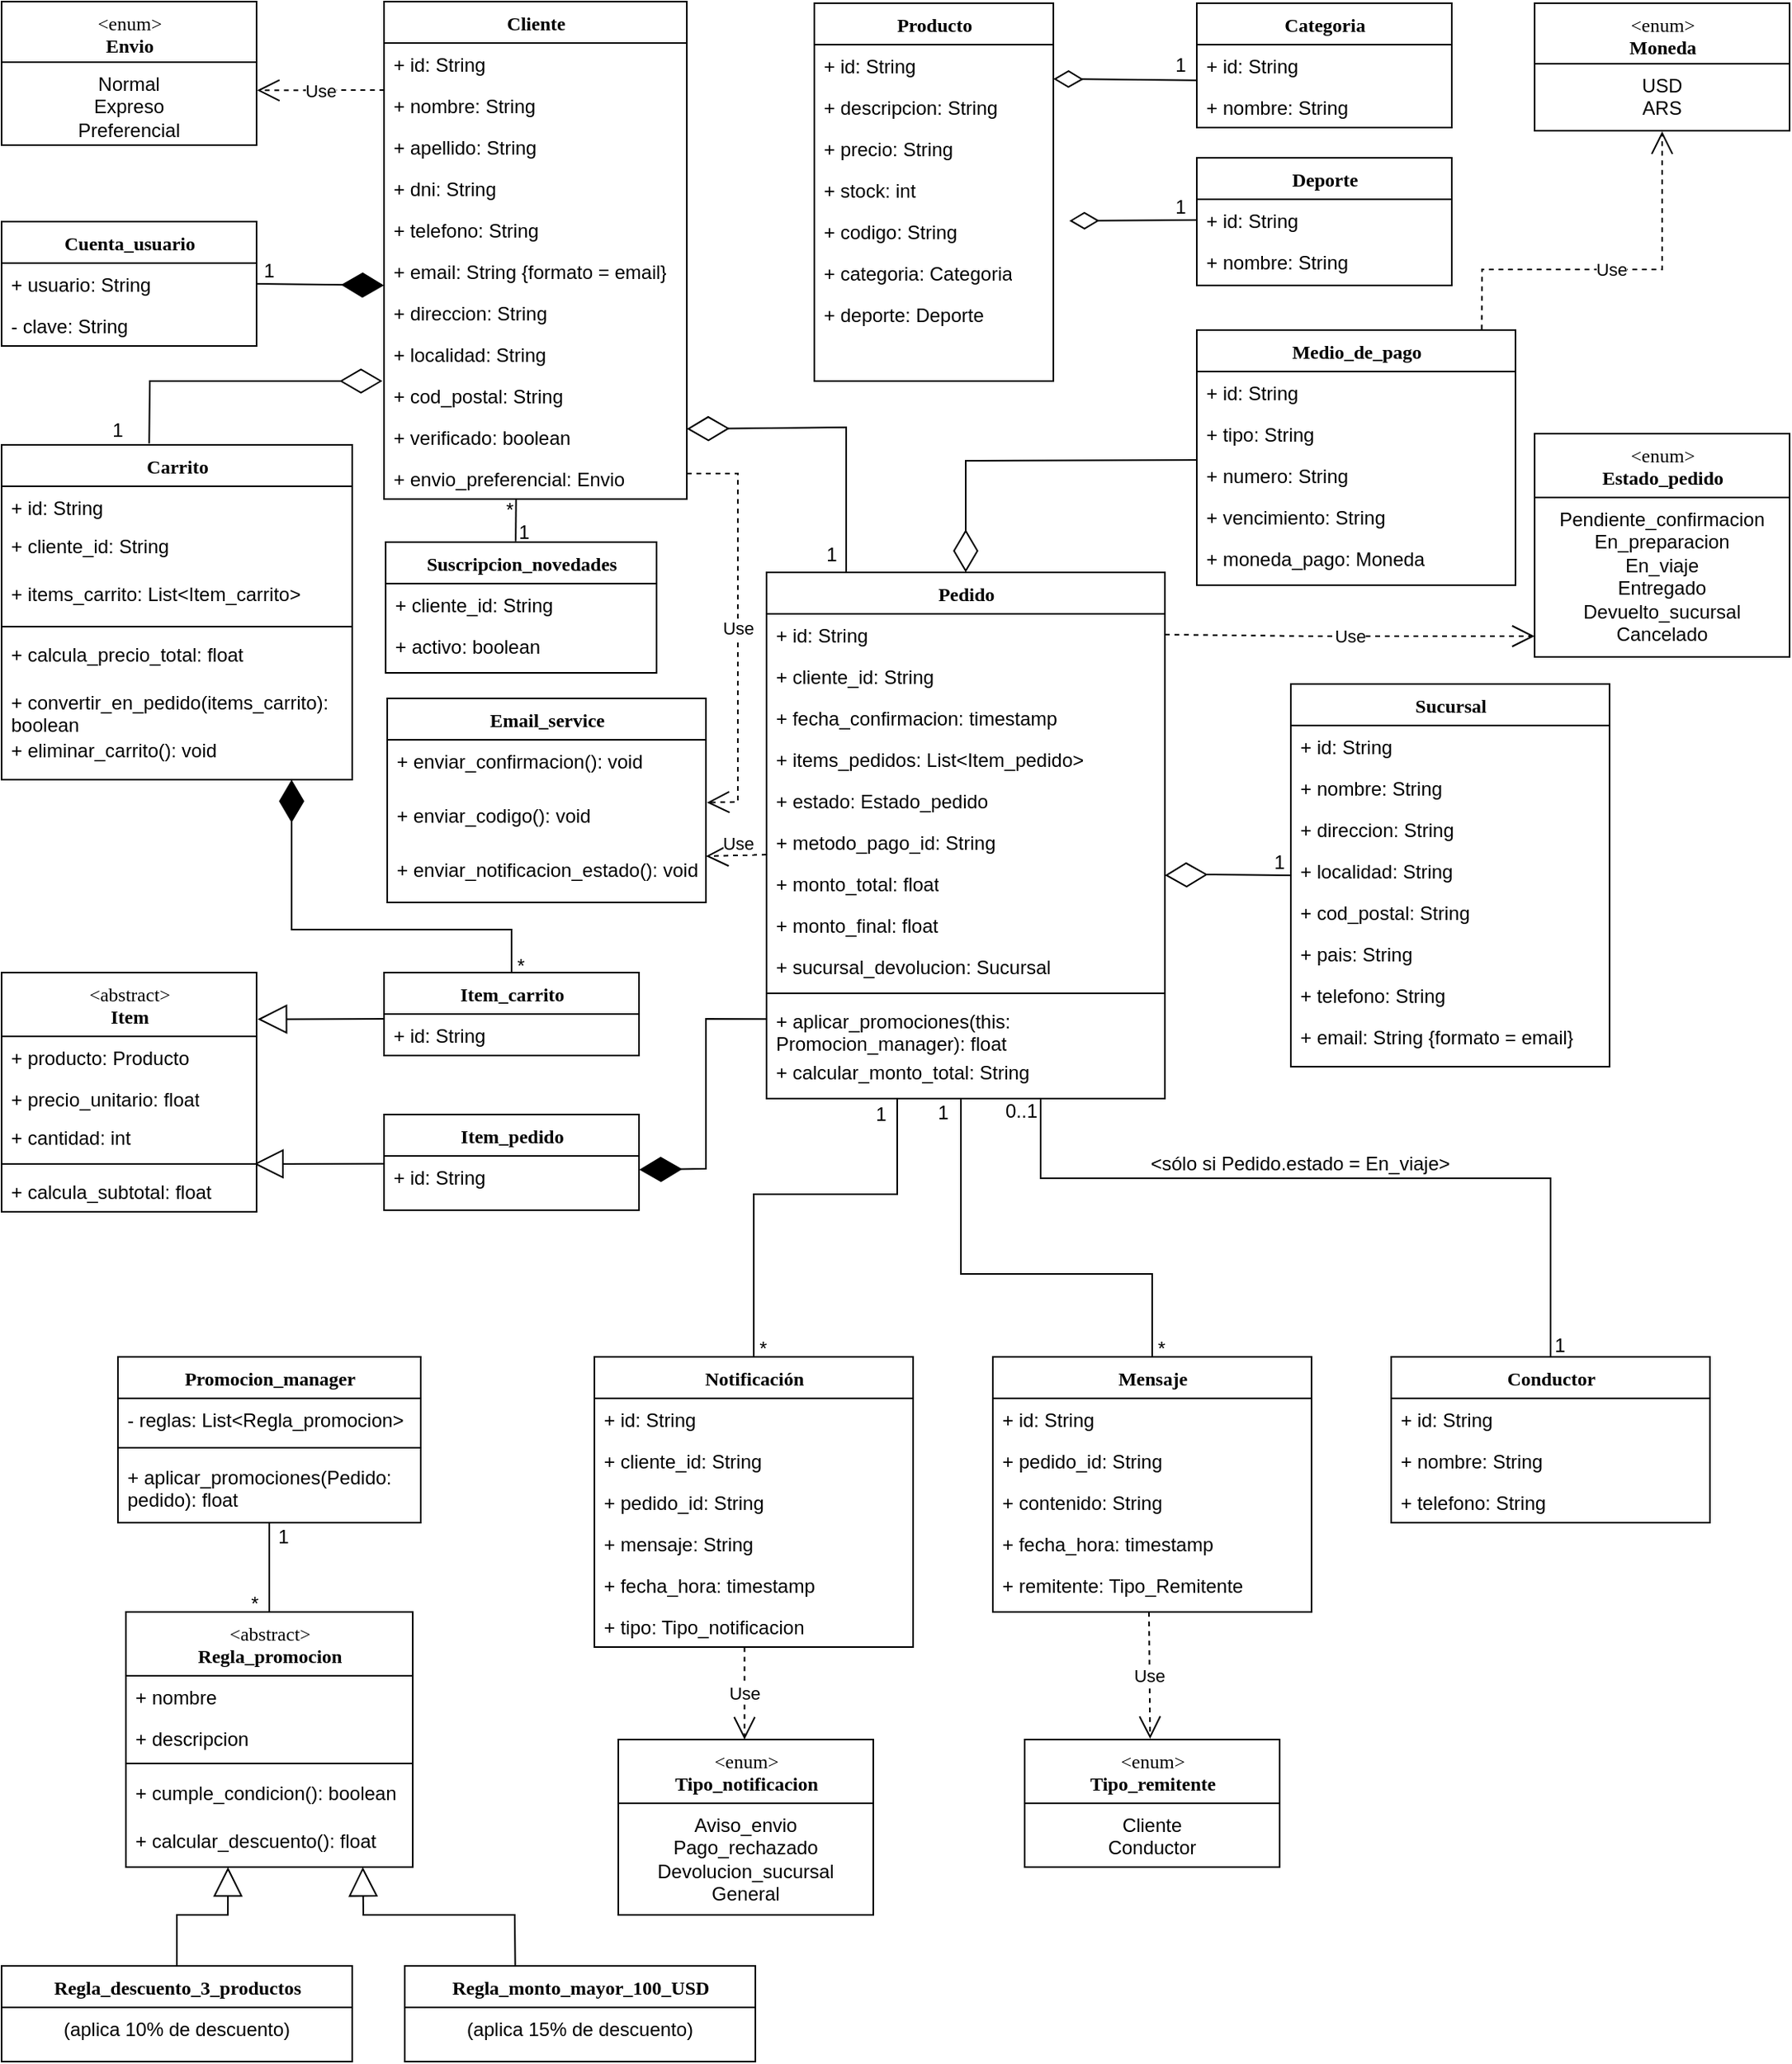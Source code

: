 <mxfile version="26.2.14" pages="2">
  <diagram name="Page-1" id="LSjemF4uw8s4jvw9rSJS">
    <mxGraphModel grid="1" page="1" gridSize="10" guides="1" tooltips="1" connect="1" arrows="1" fold="1" pageScale="1" pageWidth="1169" pageHeight="827" background="none" math="0" shadow="0">
      <root>
        <mxCell id="0" />
        <mxCell id="1" parent="0" />
        <mxCell id="78961159f06e98e8-17" value="Deporte" style="swimlane;html=1;fontStyle=1;align=center;verticalAlign=top;childLayout=stackLayout;horizontal=1;startSize=26;horizontalStack=0;resizeParent=1;resizeLast=0;collapsible=1;marginBottom=0;swimlaneFillColor=#ffffff;rounded=0;shadow=0;comic=0;labelBackgroundColor=none;strokeWidth=1;fillColor=none;fontFamily=Verdana;fontSize=12" vertex="1" parent="1">
          <mxGeometry x="778" y="160" width="160" height="80" as="geometry" />
        </mxCell>
        <mxCell id="SZhm7BF0i5PPL2K4fo6u-2" value="+ id: String" style="text;html=1;strokeColor=none;fillColor=none;align=left;verticalAlign=top;spacingLeft=4;spacingRight=4;whiteSpace=wrap;overflow=hidden;rotatable=0;points=[[0,0.5],[1,0.5]];portConstraint=eastwest;" vertex="1" parent="78961159f06e98e8-17">
          <mxGeometry y="26" width="160" height="26" as="geometry" />
        </mxCell>
        <mxCell id="raecKRnDYjUy5T-7reOT-7" value="+ nombre: String" style="text;html=1;strokeColor=none;fillColor=none;align=left;verticalAlign=top;spacingLeft=4;spacingRight=4;whiteSpace=wrap;overflow=hidden;rotatable=0;points=[[0,0.5],[1,0.5]];portConstraint=eastwest;" vertex="1" parent="78961159f06e98e8-17">
          <mxGeometry y="52" width="160" height="26" as="geometry" />
        </mxCell>
        <mxCell id="78961159f06e98e8-30" value="Producto" style="swimlane;html=1;fontStyle=1;align=center;verticalAlign=top;childLayout=stackLayout;horizontal=1;startSize=26;horizontalStack=0;resizeParent=1;resizeLast=0;collapsible=1;marginBottom=0;swimlaneFillColor=#ffffff;rounded=0;shadow=0;comic=0;labelBackgroundColor=none;strokeWidth=1;fillColor=none;fontFamily=Verdana;fontSize=12" vertex="1" parent="1">
          <mxGeometry x="538" y="63" width="150" height="237" as="geometry" />
        </mxCell>
        <mxCell id="78961159f06e98e8-31" value="+ id: String" style="text;html=1;strokeColor=none;fillColor=none;align=left;verticalAlign=top;spacingLeft=4;spacingRight=4;whiteSpace=wrap;overflow=hidden;rotatable=0;points=[[0,0.5],[1,0.5]];portConstraint=eastwest;" vertex="1" parent="78961159f06e98e8-30">
          <mxGeometry y="26" width="150" height="26" as="geometry" />
        </mxCell>
        <mxCell id="78961159f06e98e8-33" value="+ descripcion: String" style="text;html=1;strokeColor=none;fillColor=none;align=left;verticalAlign=top;spacingLeft=4;spacingRight=4;whiteSpace=wrap;overflow=hidden;rotatable=0;points=[[0,0.5],[1,0.5]];portConstraint=eastwest;" vertex="1" parent="78961159f06e98e8-30">
          <mxGeometry y="52" width="150" height="26" as="geometry" />
        </mxCell>
        <mxCell id="78961159f06e98e8-34" value="+ precio: String" style="text;html=1;strokeColor=none;fillColor=none;align=left;verticalAlign=top;spacingLeft=4;spacingRight=4;whiteSpace=wrap;overflow=hidden;rotatable=0;points=[[0,0.5],[1,0.5]];portConstraint=eastwest;" vertex="1" parent="78961159f06e98e8-30">
          <mxGeometry y="78" width="150" height="26" as="geometry" />
        </mxCell>
        <mxCell id="78961159f06e98e8-36" value="+ stock: int" style="text;html=1;strokeColor=none;fillColor=none;align=left;verticalAlign=top;spacingLeft=4;spacingRight=4;whiteSpace=wrap;overflow=hidden;rotatable=0;points=[[0,0.5],[1,0.5]];portConstraint=eastwest;" vertex="1" parent="78961159f06e98e8-30">
          <mxGeometry y="104" width="150" height="26" as="geometry" />
        </mxCell>
        <mxCell id="78961159f06e98e8-37" value="+ codigo: String" style="text;html=1;strokeColor=none;fillColor=none;align=left;verticalAlign=top;spacingLeft=4;spacingRight=4;whiteSpace=wrap;overflow=hidden;rotatable=0;points=[[0,0.5],[1,0.5]];portConstraint=eastwest;" vertex="1" parent="78961159f06e98e8-30">
          <mxGeometry y="130" width="150" height="26" as="geometry" />
        </mxCell>
        <mxCell id="78961159f06e98e8-39" value="+ categoria: Categoria" style="text;html=1;strokeColor=none;fillColor=none;align=left;verticalAlign=top;spacingLeft=4;spacingRight=4;whiteSpace=wrap;overflow=hidden;rotatable=0;points=[[0,0.5],[1,0.5]];portConstraint=eastwest;" vertex="1" parent="78961159f06e98e8-30">
          <mxGeometry y="156" width="150" height="26" as="geometry" />
        </mxCell>
        <mxCell id="78961159f06e98e8-40" value="+ deporte: Deporte" style="text;html=1;strokeColor=none;fillColor=none;align=left;verticalAlign=top;spacingLeft=4;spacingRight=4;whiteSpace=wrap;overflow=hidden;rotatable=0;points=[[0,0.5],[1,0.5]];portConstraint=eastwest;" vertex="1" parent="78961159f06e98e8-30">
          <mxGeometry y="182" width="150" height="26" as="geometry" />
        </mxCell>
        <mxCell id="78961159f06e98e8-56" value="Cliente" style="swimlane;html=1;fontStyle=1;align=center;verticalAlign=top;childLayout=stackLayout;horizontal=1;startSize=26;horizontalStack=0;resizeParent=1;resizeLast=0;collapsible=1;marginBottom=0;swimlaneFillColor=#ffffff;rounded=0;shadow=0;comic=0;labelBackgroundColor=none;strokeWidth=1;fillColor=none;fontFamily=Verdana;fontSize=12" vertex="1" parent="1">
          <mxGeometry x="268" y="62" width="190" height="312" as="geometry" />
        </mxCell>
        <mxCell id="SZhm7BF0i5PPL2K4fo6u-7" value="+ id: String" style="text;html=1;strokeColor=none;fillColor=none;align=left;verticalAlign=top;spacingLeft=4;spacingRight=4;whiteSpace=wrap;overflow=hidden;rotatable=0;points=[[0,0.5],[1,0.5]];portConstraint=eastwest;" vertex="1" parent="78961159f06e98e8-56">
          <mxGeometry y="26" width="190" height="26" as="geometry" />
        </mxCell>
        <mxCell id="78961159f06e98e8-32" value="+ nombre: String" style="text;html=1;strokeColor=none;fillColor=none;align=left;verticalAlign=top;spacingLeft=4;spacingRight=4;whiteSpace=wrap;overflow=hidden;rotatable=0;points=[[0,0.5],[1,0.5]];portConstraint=eastwest;" vertex="1" parent="78961159f06e98e8-56">
          <mxGeometry y="52" width="190" height="26" as="geometry" />
        </mxCell>
        <mxCell id="78961159f06e98e8-65" value="+ apellido: String" style="text;html=1;strokeColor=none;fillColor=none;align=left;verticalAlign=top;spacingLeft=4;spacingRight=4;whiteSpace=wrap;overflow=hidden;rotatable=0;points=[[0,0.5],[1,0.5]];portConstraint=eastwest;" vertex="1" parent="78961159f06e98e8-56">
          <mxGeometry y="78" width="190" height="26" as="geometry" />
        </mxCell>
        <mxCell id="SZhm7BF0i5PPL2K4fo6u-10" value="+ dni: String" style="text;html=1;strokeColor=none;fillColor=none;align=left;verticalAlign=top;spacingLeft=4;spacingRight=4;whiteSpace=wrap;overflow=hidden;rotatable=0;points=[[0,0.5],[1,0.5]];portConstraint=eastwest;" vertex="1" parent="78961159f06e98e8-56">
          <mxGeometry y="104" width="190" height="26" as="geometry" />
        </mxCell>
        <mxCell id="SZhm7BF0i5PPL2K4fo6u-9" value="+ telefono: String" style="text;html=1;strokeColor=none;fillColor=none;align=left;verticalAlign=top;spacingLeft=4;spacingRight=4;whiteSpace=wrap;overflow=hidden;rotatable=0;points=[[0,0.5],[1,0.5]];portConstraint=eastwest;" vertex="1" parent="78961159f06e98e8-56">
          <mxGeometry y="130" width="190" height="26" as="geometry" />
        </mxCell>
        <mxCell id="78961159f06e98e8-66" value="+ email: String {formato = email}" style="text;html=1;strokeColor=none;fillColor=none;align=left;verticalAlign=top;spacingLeft=4;spacingRight=4;whiteSpace=wrap;overflow=hidden;rotatable=0;points=[[0,0.5],[1,0.5]];portConstraint=eastwest;" vertex="1" parent="78961159f06e98e8-56">
          <mxGeometry y="156" width="190" height="26" as="geometry" />
        </mxCell>
        <mxCell id="SZhm7BF0i5PPL2K4fo6u-8" value="+ direccion: String" style="text;html=1;strokeColor=none;fillColor=none;align=left;verticalAlign=top;spacingLeft=4;spacingRight=4;whiteSpace=wrap;overflow=hidden;rotatable=0;points=[[0,0.5],[1,0.5]];portConstraint=eastwest;" vertex="1" parent="78961159f06e98e8-56">
          <mxGeometry y="182" width="190" height="26" as="geometry" />
        </mxCell>
        <mxCell id="SZhm7BF0i5PPL2K4fo6u-11" value="+ localidad: String" style="text;html=1;strokeColor=none;fillColor=none;align=left;verticalAlign=top;spacingLeft=4;spacingRight=4;whiteSpace=wrap;overflow=hidden;rotatable=0;points=[[0,0.5],[1,0.5]];portConstraint=eastwest;" vertex="1" parent="78961159f06e98e8-56">
          <mxGeometry y="208" width="190" height="26" as="geometry" />
        </mxCell>
        <mxCell id="SZhm7BF0i5PPL2K4fo6u-13" value="+ cod_postal: String" style="text;html=1;strokeColor=none;fillColor=none;align=left;verticalAlign=top;spacingLeft=4;spacingRight=4;whiteSpace=wrap;overflow=hidden;rotatable=0;points=[[0,0.5],[1,0.5]];portConstraint=eastwest;" vertex="1" parent="78961159f06e98e8-56">
          <mxGeometry y="234" width="190" height="26" as="geometry" />
        </mxCell>
        <mxCell id="SZhm7BF0i5PPL2K4fo6u-12" value="+ verificado: boolean" style="text;html=1;strokeColor=none;fillColor=none;align=left;verticalAlign=top;spacingLeft=4;spacingRight=4;whiteSpace=wrap;overflow=hidden;rotatable=0;points=[[0,0.5],[1,0.5]];portConstraint=eastwest;" vertex="1" parent="78961159f06e98e8-56">
          <mxGeometry y="260" width="190" height="26" as="geometry" />
        </mxCell>
        <mxCell id="SZhm7BF0i5PPL2K4fo6u-14" value="+ envio_preferencial: Envio" style="text;html=1;strokeColor=none;fillColor=none;align=left;verticalAlign=top;spacingLeft=4;spacingRight=4;whiteSpace=wrap;overflow=hidden;rotatable=0;points=[[0,0.5],[1,0.5]];portConstraint=eastwest;" vertex="1" parent="78961159f06e98e8-56">
          <mxGeometry y="286" width="190" height="26" as="geometry" />
        </mxCell>
        <mxCell id="78961159f06e98e8-69" value="Carrito" style="swimlane;html=1;fontStyle=1;align=center;verticalAlign=top;childLayout=stackLayout;horizontal=1;startSize=26;horizontalStack=0;resizeParent=1;resizeLast=0;collapsible=1;marginBottom=0;swimlaneFillColor=#ffffff;rounded=0;shadow=0;comic=0;labelBackgroundColor=none;strokeWidth=1;fillColor=none;fontFamily=Verdana;fontSize=12" vertex="1" parent="1">
          <mxGeometry x="28" y="340" width="220" height="210" as="geometry" />
        </mxCell>
        <mxCell id="78961159f06e98e8-70" value="+ id: String" style="text;html=1;strokeColor=none;fillColor=none;align=left;verticalAlign=top;spacingLeft=4;spacingRight=4;whiteSpace=wrap;overflow=hidden;rotatable=0;points=[[0,0.5],[1,0.5]];portConstraint=eastwest;" vertex="1" parent="78961159f06e98e8-69">
          <mxGeometry y="26" width="220" height="24" as="geometry" />
        </mxCell>
        <mxCell id="78961159f06e98e8-71" value="+ cliente_id: String" style="text;html=1;strokeColor=none;fillColor=none;align=left;verticalAlign=top;spacingLeft=4;spacingRight=4;whiteSpace=wrap;overflow=hidden;rotatable=0;points=[[0,0.5],[1,0.5]];portConstraint=eastwest;" vertex="1" parent="78961159f06e98e8-69">
          <mxGeometry y="50" width="220" height="30" as="geometry" />
        </mxCell>
        <mxCell id="SZhm7BF0i5PPL2K4fo6u-77" value="+ items_carrito: List&amp;lt;Item_carrito&amp;gt;" style="text;html=1;strokeColor=none;fillColor=none;align=left;verticalAlign=top;spacingLeft=4;spacingRight=4;whiteSpace=wrap;overflow=hidden;rotatable=0;points=[[0,0.5],[1,0.5]];portConstraint=eastwest;" vertex="1" parent="78961159f06e98e8-69">
          <mxGeometry y="80" width="220" height="30" as="geometry" />
        </mxCell>
        <mxCell id="SZhm7BF0i5PPL2K4fo6u-81" value="" style="line;strokeWidth=1;fillColor=none;align=left;verticalAlign=middle;spacingTop=-1;spacingLeft=3;spacingRight=3;rotatable=0;labelPosition=right;points=[];portConstraint=eastwest;strokeColor=inherit;" vertex="1" parent="78961159f06e98e8-69">
          <mxGeometry y="110" width="220" height="8" as="geometry" />
        </mxCell>
        <mxCell id="78961159f06e98e8-72" value="+ calcula_precio_total: float" style="text;html=1;strokeColor=none;fillColor=none;align=left;verticalAlign=top;spacingLeft=4;spacingRight=4;whiteSpace=wrap;overflow=hidden;rotatable=0;points=[[0,0.5],[1,0.5]];portConstraint=eastwest;" vertex="1" parent="78961159f06e98e8-69">
          <mxGeometry y="118" width="220" height="30" as="geometry" />
        </mxCell>
        <mxCell id="SZhm7BF0i5PPL2K4fo6u-80" value="+ convertir_en_pedido(items_carrito): boolean" style="text;html=1;strokeColor=none;fillColor=none;align=left;verticalAlign=top;spacingLeft=4;spacingRight=4;whiteSpace=wrap;overflow=hidden;rotatable=0;points=[[0,0.5],[1,0.5]];portConstraint=eastwest;" vertex="1" parent="78961159f06e98e8-69">
          <mxGeometry y="148" width="220" height="30" as="geometry" />
        </mxCell>
        <mxCell id="SZhm7BF0i5PPL2K4fo6u-85" value="+ eliminar_carrito(): void" style="text;html=1;strokeColor=none;fillColor=none;align=left;verticalAlign=top;spacingLeft=4;spacingRight=4;whiteSpace=wrap;overflow=hidden;rotatable=0;points=[[0,0.5],[1,0.5]];portConstraint=eastwest;" vertex="1" parent="78961159f06e98e8-69">
          <mxGeometry y="178" width="220" height="30" as="geometry" />
        </mxCell>
        <mxCell id="78961159f06e98e8-82" value="Pedido" style="swimlane;html=1;fontStyle=1;align=center;verticalAlign=top;childLayout=stackLayout;horizontal=1;startSize=26;horizontalStack=0;resizeParent=1;resizeLast=0;collapsible=1;marginBottom=0;swimlaneFillColor=#ffffff;rounded=0;shadow=0;comic=0;labelBackgroundColor=none;strokeWidth=1;fillColor=none;fontFamily=Verdana;fontSize=12" vertex="1" parent="1">
          <mxGeometry x="508" y="420" width="250" height="330" as="geometry" />
        </mxCell>
        <mxCell id="78961159f06e98e8-83" value="+ id: String" style="text;html=1;strokeColor=none;fillColor=none;align=left;verticalAlign=top;spacingLeft=4;spacingRight=4;whiteSpace=wrap;overflow=hidden;rotatable=0;points=[[0,0.5],[1,0.5]];portConstraint=eastwest;" vertex="1" parent="78961159f06e98e8-82">
          <mxGeometry y="26" width="250" height="26" as="geometry" />
        </mxCell>
        <mxCell id="SZhm7BF0i5PPL2K4fo6u-68" value="+ cliente_id: String" style="text;html=1;strokeColor=none;fillColor=none;align=left;verticalAlign=top;spacingLeft=4;spacingRight=4;whiteSpace=wrap;overflow=hidden;rotatable=0;points=[[0,0.5],[1,0.5]];portConstraint=eastwest;" vertex="1" parent="78961159f06e98e8-82">
          <mxGeometry y="52" width="250" height="26" as="geometry" />
        </mxCell>
        <mxCell id="78961159f06e98e8-84" value="+ fecha_confirmacion: timestamp" style="text;html=1;strokeColor=none;fillColor=none;align=left;verticalAlign=top;spacingLeft=4;spacingRight=4;whiteSpace=wrap;overflow=hidden;rotatable=0;points=[[0,0.5],[1,0.5]];portConstraint=eastwest;" vertex="1" parent="78961159f06e98e8-82">
          <mxGeometry y="78" width="250" height="26" as="geometry" />
        </mxCell>
        <mxCell id="SZhm7BF0i5PPL2K4fo6u-75" value="+ items_pedidos: List&amp;lt;Item_pedido&amp;gt;" style="text;html=1;strokeColor=none;fillColor=none;align=left;verticalAlign=top;spacingLeft=4;spacingRight=4;whiteSpace=wrap;overflow=hidden;rotatable=0;points=[[0,0.5],[1,0.5]];portConstraint=eastwest;" vertex="1" parent="78961159f06e98e8-82">
          <mxGeometry y="104" width="250" height="26" as="geometry" />
        </mxCell>
        <mxCell id="78961159f06e98e8-86" value="+ estado: Estado_pedido" style="text;html=1;strokeColor=none;fillColor=none;align=left;verticalAlign=top;spacingLeft=4;spacingRight=4;whiteSpace=wrap;overflow=hidden;rotatable=0;points=[[0,0.5],[1,0.5]];portConstraint=eastwest;" vertex="1" parent="78961159f06e98e8-82">
          <mxGeometry y="130" width="250" height="26" as="geometry" />
        </mxCell>
        <mxCell id="78961159f06e98e8-87" value="+ metodo_pago_id: String" style="text;html=1;strokeColor=none;fillColor=none;align=left;verticalAlign=top;spacingLeft=4;spacingRight=4;whiteSpace=wrap;overflow=hidden;rotatable=0;points=[[0,0.5],[1,0.5]];portConstraint=eastwest;" vertex="1" parent="78961159f06e98e8-82">
          <mxGeometry y="156" width="250" height="26" as="geometry" />
        </mxCell>
        <mxCell id="78961159f06e98e8-88" value="+ monto_total: float" style="text;html=1;strokeColor=none;fillColor=none;align=left;verticalAlign=top;spacingLeft=4;spacingRight=4;whiteSpace=wrap;overflow=hidden;rotatable=0;points=[[0,0.5],[1,0.5]];portConstraint=eastwest;" vertex="1" parent="78961159f06e98e8-82">
          <mxGeometry y="182" width="250" height="26" as="geometry" />
        </mxCell>
        <mxCell id="78961159f06e98e8-85" value="+ monto_final: float" style="text;html=1;strokeColor=none;fillColor=none;align=left;verticalAlign=top;spacingLeft=4;spacingRight=4;whiteSpace=wrap;overflow=hidden;rotatable=0;points=[[0,0.5],[1,0.5]];portConstraint=eastwest;" vertex="1" parent="78961159f06e98e8-82">
          <mxGeometry y="208" width="250" height="26" as="geometry" />
        </mxCell>
        <mxCell id="78961159f06e98e8-89" value="+ sucursal_devolucion: Sucursal&amp;nbsp;" style="text;html=1;strokeColor=none;fillColor=none;align=left;verticalAlign=top;spacingLeft=4;spacingRight=4;whiteSpace=wrap;overflow=hidden;rotatable=0;points=[[0,0.5],[1,0.5]];portConstraint=eastwest;" vertex="1" parent="78961159f06e98e8-82">
          <mxGeometry y="234" width="250" height="26" as="geometry" />
        </mxCell>
        <mxCell id="78961159f06e98e8-90" value="" style="line;html=1;strokeWidth=1;fillColor=none;align=left;verticalAlign=middle;spacingTop=-1;spacingLeft=3;spacingRight=3;rotatable=0;labelPosition=right;points=[];portConstraint=eastwest;" vertex="1" parent="78961159f06e98e8-82">
          <mxGeometry y="260" width="250" height="8" as="geometry" />
        </mxCell>
        <mxCell id="SZhm7BF0i5PPL2K4fo6u-78" value="+ aplicar_promociones(this: Promocion_manager): float" style="text;html=1;strokeColor=none;fillColor=none;align=left;verticalAlign=top;spacingLeft=4;spacingRight=4;whiteSpace=wrap;overflow=hidden;rotatable=0;points=[[0,0.5],[1,0.5]];portConstraint=eastwest;" vertex="1" parent="78961159f06e98e8-82">
          <mxGeometry y="268" width="250" height="32" as="geometry" />
        </mxCell>
        <mxCell id="SZhm7BF0i5PPL2K4fo6u-79" value="+ calcular_monto_total: String&amp;nbsp;" style="text;html=1;strokeColor=none;fillColor=none;align=left;verticalAlign=top;spacingLeft=4;spacingRight=4;whiteSpace=wrap;overflow=hidden;rotatable=0;points=[[0,0.5],[1,0.5]];portConstraint=eastwest;" vertex="1" parent="78961159f06e98e8-82">
          <mxGeometry y="300" width="250" height="26" as="geometry" />
        </mxCell>
        <mxCell id="78961159f06e98e8-95" value="Item_carrito" style="swimlane;html=1;fontStyle=1;align=center;verticalAlign=top;childLayout=stackLayout;horizontal=1;startSize=26;horizontalStack=0;resizeParent=1;resizeLast=0;collapsible=1;marginBottom=0;swimlaneFillColor=#ffffff;rounded=0;shadow=0;comic=0;labelBackgroundColor=none;strokeWidth=1;fillColor=none;fontFamily=Verdana;fontSize=12" vertex="1" parent="1">
          <mxGeometry x="268" y="671" width="160" height="52" as="geometry" />
        </mxCell>
        <mxCell id="78961159f06e98e8-96" value="+ id: String" style="text;html=1;strokeColor=none;fillColor=none;align=left;verticalAlign=top;spacingLeft=4;spacingRight=4;whiteSpace=wrap;overflow=hidden;rotatable=0;points=[[0,0.5],[1,0.5]];portConstraint=eastwest;" vertex="1" parent="78961159f06e98e8-95">
          <mxGeometry y="26" width="160" height="26" as="geometry" />
        </mxCell>
        <mxCell id="78961159f06e98e8-108" value="Sucursal" style="swimlane;html=1;fontStyle=1;align=center;verticalAlign=top;childLayout=stackLayout;horizontal=1;startSize=26;horizontalStack=0;resizeParent=1;resizeLast=0;collapsible=1;marginBottom=0;swimlaneFillColor=#ffffff;rounded=0;shadow=0;comic=0;labelBackgroundColor=none;strokeWidth=1;fillColor=none;fontFamily=Verdana;fontSize=12" vertex="1" parent="1">
          <mxGeometry x="837" y="490" width="200" height="240" as="geometry" />
        </mxCell>
        <mxCell id="SZhm7BF0i5PPL2K4fo6u-87" value="+ id: String" style="text;html=1;strokeColor=none;fillColor=none;align=left;verticalAlign=top;spacingLeft=4;spacingRight=4;whiteSpace=wrap;overflow=hidden;rotatable=0;points=[[0,0.5],[1,0.5]];portConstraint=eastwest;" vertex="1" parent="78961159f06e98e8-108">
          <mxGeometry y="26" width="200" height="26" as="geometry" />
        </mxCell>
        <mxCell id="SZhm7BF0i5PPL2K4fo6u-88" value="+ nombre: String" style="text;html=1;strokeColor=none;fillColor=none;align=left;verticalAlign=top;spacingLeft=4;spacingRight=4;whiteSpace=wrap;overflow=hidden;rotatable=0;points=[[0,0.5],[1,0.5]];portConstraint=eastwest;" vertex="1" parent="78961159f06e98e8-108">
          <mxGeometry y="52" width="200" height="26" as="geometry" />
        </mxCell>
        <mxCell id="SZhm7BF0i5PPL2K4fo6u-91" value="+ direccion: String" style="text;html=1;strokeColor=none;fillColor=none;align=left;verticalAlign=top;spacingLeft=4;spacingRight=4;whiteSpace=wrap;overflow=hidden;rotatable=0;points=[[0,0.5],[1,0.5]];portConstraint=eastwest;" vertex="1" parent="78961159f06e98e8-108">
          <mxGeometry y="78" width="200" height="26" as="geometry" />
        </mxCell>
        <mxCell id="SZhm7BF0i5PPL2K4fo6u-92" value="+ localidad: String" style="text;html=1;strokeColor=none;fillColor=none;align=left;verticalAlign=top;spacingLeft=4;spacingRight=4;whiteSpace=wrap;overflow=hidden;rotatable=0;points=[[0,0.5],[1,0.5]];portConstraint=eastwest;" vertex="1" parent="78961159f06e98e8-108">
          <mxGeometry y="104" width="200" height="26" as="geometry" />
        </mxCell>
        <mxCell id="SZhm7BF0i5PPL2K4fo6u-93" value="+ cod_postal: String" style="text;html=1;strokeColor=none;fillColor=none;align=left;verticalAlign=top;spacingLeft=4;spacingRight=4;whiteSpace=wrap;overflow=hidden;rotatable=0;points=[[0,0.5],[1,0.5]];portConstraint=eastwest;" vertex="1" parent="78961159f06e98e8-108">
          <mxGeometry y="130" width="200" height="26" as="geometry" />
        </mxCell>
        <mxCell id="SZhm7BF0i5PPL2K4fo6u-94" value="+ pais: String" style="text;html=1;strokeColor=none;fillColor=none;align=left;verticalAlign=top;spacingLeft=4;spacingRight=4;whiteSpace=wrap;overflow=hidden;rotatable=0;points=[[0,0.5],[1,0.5]];portConstraint=eastwest;" vertex="1" parent="78961159f06e98e8-108">
          <mxGeometry y="156" width="200" height="26" as="geometry" />
        </mxCell>
        <mxCell id="SZhm7BF0i5PPL2K4fo6u-89" value="+ telefono: String" style="text;html=1;strokeColor=none;fillColor=none;align=left;verticalAlign=top;spacingLeft=4;spacingRight=4;whiteSpace=wrap;overflow=hidden;rotatable=0;points=[[0,0.5],[1,0.5]];portConstraint=eastwest;" vertex="1" parent="78961159f06e98e8-108">
          <mxGeometry y="182" width="200" height="26" as="geometry" />
        </mxCell>
        <mxCell id="SZhm7BF0i5PPL2K4fo6u-90" value="+ email: String {formato = email}" style="text;html=1;strokeColor=none;fillColor=none;align=left;verticalAlign=top;spacingLeft=4;spacingRight=4;whiteSpace=wrap;overflow=hidden;rotatable=0;points=[[0,0.5],[1,0.5]];portConstraint=eastwest;" vertex="1" parent="78961159f06e98e8-108">
          <mxGeometry y="208" width="200" height="26" as="geometry" />
        </mxCell>
        <mxCell id="78961159f06e98e8-121" style="edgeStyle=elbowEdgeStyle;html=1;labelBackgroundColor=none;startFill=0;startSize=8;endArrow=diamondThin;endFill=0;endSize=16;fontFamily=Verdana;fontSize=12;elbow=vertical;exitX=0;exitY=0.5;exitDx=0;exitDy=0;" edge="1" parent="1" source="SZhm7BF0i5PPL2K4fo6u-2">
          <mxGeometry relative="1" as="geometry">
            <mxPoint x="758" y="199.86" as="sourcePoint" />
            <mxPoint x="698" y="200.003" as="targetPoint" />
          </mxGeometry>
        </mxCell>
        <mxCell id="raecKRnDYjUy5T-7reOT-5" value="Categoria" style="swimlane;html=1;fontStyle=1;align=center;verticalAlign=top;childLayout=stackLayout;horizontal=1;startSize=26;horizontalStack=0;resizeParent=1;resizeLast=0;collapsible=1;marginBottom=0;swimlaneFillColor=#ffffff;rounded=0;shadow=0;comic=0;labelBackgroundColor=none;strokeWidth=1;fillColor=none;fontFamily=Verdana;fontSize=12" vertex="1" parent="1">
          <mxGeometry x="778" y="63" width="160" height="78" as="geometry" />
        </mxCell>
        <mxCell id="raecKRnDYjUy5T-7reOT-6" value="+ id: String" style="text;html=1;strokeColor=none;fillColor=none;align=left;verticalAlign=top;spacingLeft=4;spacingRight=4;whiteSpace=wrap;overflow=hidden;rotatable=0;points=[[0,0.5],[1,0.5]];portConstraint=eastwest;" vertex="1" parent="raecKRnDYjUy5T-7reOT-5">
          <mxGeometry y="26" width="160" height="26" as="geometry" />
        </mxCell>
        <mxCell id="SZhm7BF0i5PPL2K4fo6u-3" value="+ nombre: String" style="text;html=1;strokeColor=none;fillColor=none;align=left;verticalAlign=top;spacingLeft=4;spacingRight=4;whiteSpace=wrap;overflow=hidden;rotatable=0;points=[[0,0.5],[1,0.5]];portConstraint=eastwest;" vertex="1" parent="raecKRnDYjUy5T-7reOT-5">
          <mxGeometry y="52" width="160" height="26" as="geometry" />
        </mxCell>
        <mxCell id="raecKRnDYjUy5T-7reOT-14" style="edgeStyle=elbowEdgeStyle;html=1;labelBackgroundColor=none;startFill=0;startSize=8;endArrow=diamondThin;endFill=0;endSize=16;fontFamily=Verdana;fontSize=12;elbow=vertical;entryX=1;entryY=0.808;entryDx=0;entryDy=0;entryPerimeter=0;exitX=-0.003;exitY=0.862;exitDx=0;exitDy=0;exitPerimeter=0;" edge="1" parent="1" source="raecKRnDYjUy5T-7reOT-6" target="78961159f06e98e8-31">
          <mxGeometry relative="1" as="geometry">
            <mxPoint x="771" y="114.01" as="sourcePoint" />
            <mxPoint x="705.0" y="110.004" as="targetPoint" />
          </mxGeometry>
        </mxCell>
        <mxCell id="SZhm7BF0i5PPL2K4fo6u-4" value="1" style="text;html=1;align=center;verticalAlign=middle;whiteSpace=wrap;rounded=0;" vertex="1" parent="1">
          <mxGeometry x="763" y="186" width="10" height="10" as="geometry" />
        </mxCell>
        <mxCell id="SZhm7BF0i5PPL2K4fo6u-5" value="1" style="text;html=1;align=center;verticalAlign=middle;whiteSpace=wrap;rounded=0;" vertex="1" parent="1">
          <mxGeometry x="763" y="97" width="10" height="10" as="geometry" />
        </mxCell>
        <mxCell id="SZhm7BF0i5PPL2K4fo6u-15" value="&lt;div&gt;&lt;span style=&quot;font-weight: normal;&quot;&gt;&amp;lt;enum&amp;gt;&lt;/span&gt;&lt;/div&gt;Envio" style="swimlane;html=1;fontStyle=1;align=center;verticalAlign=top;childLayout=stackLayout;horizontal=1;startSize=38;horizontalStack=0;resizeParent=1;resizeLast=0;collapsible=1;marginBottom=0;swimlaneFillColor=#ffffff;rounded=0;shadow=0;comic=0;labelBackgroundColor=none;strokeWidth=1;fillColor=none;fontFamily=Verdana;fontSize=12" vertex="1" parent="1">
          <mxGeometry x="28" y="62" width="160" height="90" as="geometry" />
        </mxCell>
        <mxCell id="SZhm7BF0i5PPL2K4fo6u-16" value="Normal&lt;div&gt;Expreso&lt;/div&gt;&lt;div&gt;Preferencial&lt;/div&gt;" style="text;html=1;strokeColor=none;fillColor=none;align=center;verticalAlign=top;spacingLeft=4;spacingRight=4;whiteSpace=wrap;overflow=hidden;rotatable=0;points=[[0,0.5],[1,0.5]];portConstraint=eastwest;" vertex="1" parent="SZhm7BF0i5PPL2K4fo6u-15">
          <mxGeometry y="38" width="160" height="52" as="geometry" />
        </mxCell>
        <mxCell id="SZhm7BF0i5PPL2K4fo6u-22" value="Cuenta_usuario" style="swimlane;html=1;fontStyle=1;align=center;verticalAlign=top;childLayout=stackLayout;horizontal=1;startSize=26;horizontalStack=0;resizeParent=1;resizeLast=0;collapsible=1;marginBottom=0;swimlaneFillColor=#ffffff;rounded=0;shadow=0;comic=0;labelBackgroundColor=none;strokeWidth=1;fillColor=none;fontFamily=Verdana;fontSize=12" vertex="1" parent="1">
          <mxGeometry x="28" y="200" width="160" height="78" as="geometry" />
        </mxCell>
        <mxCell id="SZhm7BF0i5PPL2K4fo6u-23" value="+ usuario: String" style="text;html=1;strokeColor=none;fillColor=none;align=left;verticalAlign=top;spacingLeft=4;spacingRight=4;whiteSpace=wrap;overflow=hidden;rotatable=0;points=[[0,0.5],[1,0.5]];portConstraint=eastwest;" vertex="1" parent="SZhm7BF0i5PPL2K4fo6u-22">
          <mxGeometry y="26" width="160" height="26" as="geometry" />
        </mxCell>
        <mxCell id="SZhm7BF0i5PPL2K4fo6u-24" value="- clave: String" style="text;html=1;strokeColor=none;fillColor=none;align=left;verticalAlign=top;spacingLeft=4;spacingRight=4;whiteSpace=wrap;overflow=hidden;rotatable=0;points=[[0,0.5],[1,0.5]];portConstraint=eastwest;" vertex="1" parent="SZhm7BF0i5PPL2K4fo6u-22">
          <mxGeometry y="52" width="160" height="26" as="geometry" />
        </mxCell>
        <mxCell id="SZhm7BF0i5PPL2K4fo6u-25" value="" style="endArrow=diamondThin;endFill=1;endSize=24;html=1;rounded=0;exitX=1;exitY=0.5;exitDx=0;exitDy=0;" edge="1" parent="1" source="SZhm7BF0i5PPL2K4fo6u-23">
          <mxGeometry width="160" relative="1" as="geometry">
            <mxPoint x="278" y="210" as="sourcePoint" />
            <mxPoint x="268" y="240" as="targetPoint" />
          </mxGeometry>
        </mxCell>
        <mxCell id="SZhm7BF0i5PPL2K4fo6u-34" value="Use" style="endArrow=open;endSize=12;dashed=1;html=1;rounded=0;exitX=0.001;exitY=0.133;exitDx=0;exitDy=0;entryX=1.002;entryY=0.34;entryDx=0;entryDy=0;entryPerimeter=0;exitPerimeter=0;" edge="1" parent="1" source="78961159f06e98e8-32" target="SZhm7BF0i5PPL2K4fo6u-16">
          <mxGeometry width="160" relative="1" as="geometry">
            <mxPoint x="188" y="120" as="sourcePoint" />
            <mxPoint x="228" y="80" as="targetPoint" />
          </mxGeometry>
        </mxCell>
        <mxCell id="SZhm7BF0i5PPL2K4fo6u-35" value="1" style="text;html=1;align=center;verticalAlign=middle;whiteSpace=wrap;rounded=0;" vertex="1" parent="1">
          <mxGeometry x="191" y="226" width="10" height="10" as="geometry" />
        </mxCell>
        <mxCell id="SZhm7BF0i5PPL2K4fo6u-39" value="" style="endArrow=diamondThin;endFill=0;endSize=24;html=1;rounded=0;exitX=0.421;exitY=-0.004;exitDx=0;exitDy=0;exitPerimeter=0;" edge="1" parent="1" source="78961159f06e98e8-69">
          <mxGeometry width="160" relative="1" as="geometry">
            <mxPoint x="278" y="210" as="sourcePoint" />
            <mxPoint x="267" y="300" as="targetPoint" />
            <Array as="points">
              <mxPoint x="121" y="300" />
            </Array>
          </mxGeometry>
        </mxCell>
        <mxCell id="SZhm7BF0i5PPL2K4fo6u-40" value="1" style="text;html=1;align=center;verticalAlign=middle;whiteSpace=wrap;rounded=0;" vertex="1" parent="1">
          <mxGeometry x="96" y="326" width="10" height="10" as="geometry" />
        </mxCell>
        <mxCell id="SZhm7BF0i5PPL2K4fo6u-44" value="" style="endArrow=diamondThin;endFill=1;endSize=24;html=1;rounded=0;exitX=0.5;exitY=0;exitDx=0;exitDy=0;" edge="1" parent="1" source="78961159f06e98e8-95">
          <mxGeometry width="160" relative="1" as="geometry">
            <mxPoint x="348" y="524" as="sourcePoint" />
            <mxPoint x="210" y="550" as="targetPoint" />
            <Array as="points">
              <mxPoint x="348" y="644" />
              <mxPoint x="210" y="644" />
            </Array>
          </mxGeometry>
        </mxCell>
        <mxCell id="SZhm7BF0i5PPL2K4fo6u-45" value="&lt;span style=&quot;font-weight: normal;&quot;&gt;&amp;lt;abstract&amp;gt;&lt;/span&gt;&lt;div&gt;Item&lt;/div&gt;" style="swimlane;html=1;fontStyle=1;align=center;verticalAlign=top;childLayout=stackLayout;horizontal=1;startSize=40;horizontalStack=0;resizeParent=1;resizeLast=0;collapsible=1;marginBottom=0;swimlaneFillColor=#ffffff;rounded=0;shadow=0;comic=0;labelBackgroundColor=none;strokeWidth=1;fillColor=none;fontFamily=Verdana;fontSize=12" vertex="1" parent="1">
          <mxGeometry x="28" y="671" width="160" height="150" as="geometry" />
        </mxCell>
        <mxCell id="SZhm7BF0i5PPL2K4fo6u-46" value="+ producto: Producto" style="text;html=1;strokeColor=none;fillColor=none;align=left;verticalAlign=top;spacingLeft=4;spacingRight=4;whiteSpace=wrap;overflow=hidden;rotatable=0;points=[[0,0.5],[1,0.5]];portConstraint=eastwest;" vertex="1" parent="SZhm7BF0i5PPL2K4fo6u-45">
          <mxGeometry y="40" width="160" height="26" as="geometry" />
        </mxCell>
        <mxCell id="SZhm7BF0i5PPL2K4fo6u-57" value="+ precio_unitario: float" style="text;html=1;strokeColor=none;fillColor=none;align=left;verticalAlign=top;spacingLeft=4;spacingRight=4;whiteSpace=wrap;overflow=hidden;rotatable=0;points=[[0,0.5],[1,0.5]];portConstraint=eastwest;" vertex="1" parent="SZhm7BF0i5PPL2K4fo6u-45">
          <mxGeometry y="66" width="160" height="24" as="geometry" />
        </mxCell>
        <mxCell id="SZhm7BF0i5PPL2K4fo6u-47" value="+ cantidad: int" style="text;html=1;strokeColor=none;fillColor=none;align=left;verticalAlign=top;spacingLeft=4;spacingRight=4;whiteSpace=wrap;overflow=hidden;rotatable=0;points=[[0,0.5],[1,0.5]];portConstraint=eastwest;" vertex="1" parent="SZhm7BF0i5PPL2K4fo6u-45">
          <mxGeometry y="90" width="160" height="26" as="geometry" />
        </mxCell>
        <mxCell id="SZhm7BF0i5PPL2K4fo6u-50" value="" style="line;html=1;strokeWidth=1;fillColor=none;align=left;verticalAlign=middle;spacingTop=-1;spacingLeft=3;spacingRight=3;rotatable=0;labelPosition=right;points=[];portConstraint=eastwest;" vertex="1" parent="SZhm7BF0i5PPL2K4fo6u-45">
          <mxGeometry y="116" width="160" height="8" as="geometry" />
        </mxCell>
        <mxCell id="SZhm7BF0i5PPL2K4fo6u-51" value="+ calcula_subtotal: float" style="text;html=1;strokeColor=none;fillColor=none;align=left;verticalAlign=top;spacingLeft=4;spacingRight=4;whiteSpace=wrap;overflow=hidden;rotatable=0;points=[[0,0.5],[1,0.5]];portConstraint=eastwest;" vertex="1" parent="SZhm7BF0i5PPL2K4fo6u-45">
          <mxGeometry y="124" width="160" height="26" as="geometry" />
        </mxCell>
        <mxCell id="SZhm7BF0i5PPL2K4fo6u-52" value="Item_pedido" style="swimlane;html=1;fontStyle=1;align=center;verticalAlign=top;childLayout=stackLayout;horizontal=1;startSize=26;horizontalStack=0;resizeParent=1;resizeLast=0;collapsible=1;marginBottom=0;swimlaneFillColor=#ffffff;rounded=0;shadow=0;comic=0;labelBackgroundColor=none;strokeWidth=1;fillColor=none;fontFamily=Verdana;fontSize=12" vertex="1" parent="1">
          <mxGeometry x="268" y="760" width="160" height="60" as="geometry" />
        </mxCell>
        <mxCell id="SZhm7BF0i5PPL2K4fo6u-56" value="+ id: String" style="text;html=1;strokeColor=none;fillColor=none;align=left;verticalAlign=top;spacingLeft=4;spacingRight=4;whiteSpace=wrap;overflow=hidden;rotatable=0;points=[[0,0.5],[1,0.5]];portConstraint=eastwest;" vertex="1" parent="SZhm7BF0i5PPL2K4fo6u-52">
          <mxGeometry y="26" width="160" height="24" as="geometry" />
        </mxCell>
        <mxCell id="SZhm7BF0i5PPL2K4fo6u-69" value="" style="endArrow=diamondThin;endFill=0;endSize=24;html=1;rounded=0;exitX=0.2;exitY=-0.001;exitDx=0;exitDy=0;exitPerimeter=0;" edge="1" parent="1" source="78961159f06e98e8-82">
          <mxGeometry width="160" relative="1" as="geometry">
            <mxPoint x="557.25" y="409" as="sourcePoint" />
            <mxPoint x="458" y="330" as="targetPoint" />
            <Array as="points">
              <mxPoint x="558" y="329" />
            </Array>
          </mxGeometry>
        </mxCell>
        <mxCell id="SZhm7BF0i5PPL2K4fo6u-73" value="1" style="text;html=1;align=center;verticalAlign=middle;whiteSpace=wrap;rounded=0;" vertex="1" parent="1">
          <mxGeometry x="544" y="404" width="10" height="10" as="geometry" />
        </mxCell>
        <mxCell id="SZhm7BF0i5PPL2K4fo6u-74" value="" style="endArrow=diamondThin;endFill=1;endSize=24;html=1;rounded=0;entryX=1;entryY=0.5;entryDx=0;entryDy=0;exitX=0;exitY=0.378;exitDx=0;exitDy=0;exitPerimeter=0;" edge="1" parent="1" source="SZhm7BF0i5PPL2K4fo6u-78">
          <mxGeometry width="160" relative="1" as="geometry">
            <mxPoint x="508.5" y="754.208" as="sourcePoint" />
            <mxPoint x="428.21" y="794.6" as="targetPoint" />
            <Array as="points">
              <mxPoint x="470" y="700" />
              <mxPoint x="470" y="794" />
            </Array>
          </mxGeometry>
        </mxCell>
        <mxCell id="SZhm7BF0i5PPL2K4fo6u-76" value="*" style="text;html=1;align=center;verticalAlign=middle;whiteSpace=wrap;rounded=0;" vertex="1" parent="1">
          <mxGeometry x="349" y="662" width="10" height="10" as="geometry" />
        </mxCell>
        <mxCell id="SZhm7BF0i5PPL2K4fo6u-96" value="" style="endArrow=diamondThin;endFill=0;endSize=24;html=1;rounded=0;" edge="1" parent="1">
          <mxGeometry width="160" relative="1" as="geometry">
            <mxPoint x="837" y="610" as="sourcePoint" />
            <mxPoint x="758" y="610" as="targetPoint" />
            <Array as="points">
              <mxPoint x="783.5" y="609.5" />
            </Array>
          </mxGeometry>
        </mxCell>
        <mxCell id="SZhm7BF0i5PPL2K4fo6u-97" value="1" style="text;html=1;align=center;verticalAlign=middle;whiteSpace=wrap;rounded=0;" vertex="1" parent="1">
          <mxGeometry x="825" y="597" width="10" height="10" as="geometry" />
        </mxCell>
        <mxCell id="SZhm7BF0i5PPL2K4fo6u-98" value="Medio_de_pago" style="swimlane;html=1;fontStyle=1;align=center;verticalAlign=top;childLayout=stackLayout;horizontal=1;startSize=26;horizontalStack=0;resizeParent=1;resizeLast=0;collapsible=1;marginBottom=0;swimlaneFillColor=#ffffff;rounded=0;shadow=0;comic=0;labelBackgroundColor=none;strokeWidth=1;fillColor=none;fontFamily=Verdana;fontSize=12" vertex="1" parent="1">
          <mxGeometry x="778" y="268" width="200" height="160" as="geometry" />
        </mxCell>
        <mxCell id="SZhm7BF0i5PPL2K4fo6u-99" value="+ id: String" style="text;html=1;strokeColor=none;fillColor=none;align=left;verticalAlign=top;spacingLeft=4;spacingRight=4;whiteSpace=wrap;overflow=hidden;rotatable=0;points=[[0,0.5],[1,0.5]];portConstraint=eastwest;" vertex="1" parent="SZhm7BF0i5PPL2K4fo6u-98">
          <mxGeometry y="26" width="200" height="26" as="geometry" />
        </mxCell>
        <mxCell id="SZhm7BF0i5PPL2K4fo6u-100" value="+ tipo: String" style="text;html=1;strokeColor=none;fillColor=none;align=left;verticalAlign=top;spacingLeft=4;spacingRight=4;whiteSpace=wrap;overflow=hidden;rotatable=0;points=[[0,0.5],[1,0.5]];portConstraint=eastwest;" vertex="1" parent="SZhm7BF0i5PPL2K4fo6u-98">
          <mxGeometry y="52" width="200" height="26" as="geometry" />
        </mxCell>
        <mxCell id="SZhm7BF0i5PPL2K4fo6u-101" value="+ numero: String" style="text;html=1;strokeColor=none;fillColor=none;align=left;verticalAlign=top;spacingLeft=4;spacingRight=4;whiteSpace=wrap;overflow=hidden;rotatable=0;points=[[0,0.5],[1,0.5]];portConstraint=eastwest;" vertex="1" parent="SZhm7BF0i5PPL2K4fo6u-98">
          <mxGeometry y="78" width="200" height="26" as="geometry" />
        </mxCell>
        <mxCell id="SZhm7BF0i5PPL2K4fo6u-102" value="+ vencimiento: String" style="text;html=1;strokeColor=none;fillColor=none;align=left;verticalAlign=top;spacingLeft=4;spacingRight=4;whiteSpace=wrap;overflow=hidden;rotatable=0;points=[[0,0.5],[1,0.5]];portConstraint=eastwest;" vertex="1" parent="SZhm7BF0i5PPL2K4fo6u-98">
          <mxGeometry y="104" width="200" height="26" as="geometry" />
        </mxCell>
        <mxCell id="SZhm7BF0i5PPL2K4fo6u-103" value="+ moneda_pago: Moneda" style="text;html=1;strokeColor=none;fillColor=none;align=left;verticalAlign=top;spacingLeft=4;spacingRight=4;whiteSpace=wrap;overflow=hidden;rotatable=0;points=[[0,0.5],[1,0.5]];portConstraint=eastwest;" vertex="1" parent="SZhm7BF0i5PPL2K4fo6u-98">
          <mxGeometry y="130" width="200" height="26" as="geometry" />
        </mxCell>
        <mxCell id="SZhm7BF0i5PPL2K4fo6u-107" value="" style="endArrow=diamondThin;endFill=0;endSize=24;html=1;rounded=0;" edge="1" parent="1">
          <mxGeometry width="160" relative="1" as="geometry">
            <mxPoint x="778" y="349.5" as="sourcePoint" />
            <mxPoint x="633" y="420" as="targetPoint" />
            <Array as="points">
              <mxPoint x="633" y="350" />
            </Array>
          </mxGeometry>
        </mxCell>
        <mxCell id="SZhm7BF0i5PPL2K4fo6u-109" value="&lt;div&gt;&lt;span style=&quot;font-weight: normal;&quot;&gt;&amp;lt;enum&amp;gt;&lt;/span&gt;&lt;/div&gt;Moneda" style="swimlane;html=1;fontStyle=1;align=center;verticalAlign=top;childLayout=stackLayout;horizontal=1;startSize=38;horizontalStack=0;resizeParent=1;resizeLast=0;collapsible=1;marginBottom=0;swimlaneFillColor=#ffffff;rounded=0;shadow=0;comic=0;labelBackgroundColor=none;strokeWidth=1;fillColor=none;fontFamily=Verdana;fontSize=12" vertex="1" parent="1">
          <mxGeometry x="990" y="63" width="160" height="80" as="geometry" />
        </mxCell>
        <mxCell id="SZhm7BF0i5PPL2K4fo6u-110" value="&lt;div&gt;USD&lt;/div&gt;&lt;div&gt;ARS&lt;/div&gt;" style="text;html=1;strokeColor=none;fillColor=none;align=center;verticalAlign=top;spacingLeft=4;spacingRight=4;whiteSpace=wrap;overflow=hidden;rotatable=0;points=[[0,0.5],[1,0.5]];portConstraint=eastwest;" vertex="1" parent="SZhm7BF0i5PPL2K4fo6u-109">
          <mxGeometry y="38" width="160" height="42" as="geometry" />
        </mxCell>
        <mxCell id="SZhm7BF0i5PPL2K4fo6u-111" value="Use" style="endArrow=open;endSize=12;dashed=1;html=1;rounded=0;entryX=0.5;entryY=1.01;entryDx=0;entryDy=0;entryPerimeter=0;exitX=0.894;exitY=-0.002;exitDx=0;exitDy=0;exitPerimeter=0;" edge="1" parent="1" source="SZhm7BF0i5PPL2K4fo6u-98" target="SZhm7BF0i5PPL2K4fo6u-110">
          <mxGeometry width="160" relative="1" as="geometry">
            <mxPoint x="956" y="270" as="sourcePoint" />
            <mxPoint x="1063.28" y="240.42" as="targetPoint" />
            <Array as="points">
              <mxPoint x="957" y="230" />
              <mxPoint x="1070" y="230" />
            </Array>
          </mxGeometry>
        </mxCell>
        <mxCell id="Cr4IMJNxPmTYZrzjePdD-1" value="Notificación" style="swimlane;html=1;fontStyle=1;align=center;verticalAlign=top;childLayout=stackLayout;horizontal=1;startSize=26;horizontalStack=0;resizeParent=1;resizeLast=0;collapsible=1;marginBottom=0;swimlaneFillColor=#ffffff;rounded=0;shadow=0;comic=0;labelBackgroundColor=none;strokeWidth=1;fillColor=none;fontFamily=Verdana;fontSize=12" vertex="1" parent="1">
          <mxGeometry x="400" y="912" width="200" height="182" as="geometry" />
        </mxCell>
        <mxCell id="Cr4IMJNxPmTYZrzjePdD-2" value="+ id: String" style="text;html=1;strokeColor=none;fillColor=none;align=left;verticalAlign=top;spacingLeft=4;spacingRight=4;whiteSpace=wrap;overflow=hidden;rotatable=0;points=[[0,0.5],[1,0.5]];portConstraint=eastwest;" vertex="1" parent="Cr4IMJNxPmTYZrzjePdD-1">
          <mxGeometry y="26" width="200" height="26" as="geometry" />
        </mxCell>
        <mxCell id="Cr4IMJNxPmTYZrzjePdD-3" value="+ cliente_id: String" style="text;html=1;strokeColor=none;fillColor=none;align=left;verticalAlign=top;spacingLeft=4;spacingRight=4;whiteSpace=wrap;overflow=hidden;rotatable=0;points=[[0,0.5],[1,0.5]];portConstraint=eastwest;" vertex="1" parent="Cr4IMJNxPmTYZrzjePdD-1">
          <mxGeometry y="52" width="200" height="26" as="geometry" />
        </mxCell>
        <mxCell id="Cr4IMJNxPmTYZrzjePdD-4" value="+ pedido_id: String" style="text;html=1;strokeColor=none;fillColor=none;align=left;verticalAlign=top;spacingLeft=4;spacingRight=4;whiteSpace=wrap;overflow=hidden;rotatable=0;points=[[0,0.5],[1,0.5]];portConstraint=eastwest;" vertex="1" parent="Cr4IMJNxPmTYZrzjePdD-1">
          <mxGeometry y="78" width="200" height="26" as="geometry" />
        </mxCell>
        <mxCell id="Cr4IMJNxPmTYZrzjePdD-5" value="+ mensaje: String" style="text;html=1;strokeColor=none;fillColor=none;align=left;verticalAlign=top;spacingLeft=4;spacingRight=4;whiteSpace=wrap;overflow=hidden;rotatable=0;points=[[0,0.5],[1,0.5]];portConstraint=eastwest;" vertex="1" parent="Cr4IMJNxPmTYZrzjePdD-1">
          <mxGeometry y="104" width="200" height="26" as="geometry" />
        </mxCell>
        <mxCell id="Cr4IMJNxPmTYZrzjePdD-6" value="+ fecha_hora: timestamp" style="text;html=1;strokeColor=none;fillColor=none;align=left;verticalAlign=top;spacingLeft=4;spacingRight=4;whiteSpace=wrap;overflow=hidden;rotatable=0;points=[[0,0.5],[1,0.5]];portConstraint=eastwest;" vertex="1" parent="Cr4IMJNxPmTYZrzjePdD-1">
          <mxGeometry y="130" width="200" height="26" as="geometry" />
        </mxCell>
        <mxCell id="Cr4IMJNxPmTYZrzjePdD-7" value="+ tipo: Tipo_notificacion" style="text;html=1;strokeColor=none;fillColor=none;align=left;verticalAlign=top;spacingLeft=4;spacingRight=4;whiteSpace=wrap;overflow=hidden;rotatable=0;points=[[0,0.5],[1,0.5]];portConstraint=eastwest;" vertex="1" parent="Cr4IMJNxPmTYZrzjePdD-1">
          <mxGeometry y="156" width="200" height="26" as="geometry" />
        </mxCell>
        <mxCell id="Cr4IMJNxPmTYZrzjePdD-10" value="Mensaje" style="swimlane;html=1;fontStyle=1;align=center;verticalAlign=top;childLayout=stackLayout;horizontal=1;startSize=26;horizontalStack=0;resizeParent=1;resizeLast=0;collapsible=1;marginBottom=0;swimlaneFillColor=#ffffff;rounded=0;shadow=0;comic=0;labelBackgroundColor=none;strokeWidth=1;fillColor=none;fontFamily=Verdana;fontSize=12" vertex="1" parent="1">
          <mxGeometry x="650" y="912" width="200" height="160" as="geometry" />
        </mxCell>
        <mxCell id="Cr4IMJNxPmTYZrzjePdD-11" value="+ id: String" style="text;html=1;strokeColor=none;fillColor=none;align=left;verticalAlign=top;spacingLeft=4;spacingRight=4;whiteSpace=wrap;overflow=hidden;rotatable=0;points=[[0,0.5],[1,0.5]];portConstraint=eastwest;" vertex="1" parent="Cr4IMJNxPmTYZrzjePdD-10">
          <mxGeometry y="26" width="200" height="26" as="geometry" />
        </mxCell>
        <mxCell id="Cr4IMJNxPmTYZrzjePdD-12" value="+ pedido_id: String" style="text;html=1;strokeColor=none;fillColor=none;align=left;verticalAlign=top;spacingLeft=4;spacingRight=4;whiteSpace=wrap;overflow=hidden;rotatable=0;points=[[0,0.5],[1,0.5]];portConstraint=eastwest;" vertex="1" parent="Cr4IMJNxPmTYZrzjePdD-10">
          <mxGeometry y="52" width="200" height="26" as="geometry" />
        </mxCell>
        <mxCell id="Cr4IMJNxPmTYZrzjePdD-13" value="+ contenido: String" style="text;html=1;strokeColor=none;fillColor=none;align=left;verticalAlign=top;spacingLeft=4;spacingRight=4;whiteSpace=wrap;overflow=hidden;rotatable=0;points=[[0,0.5],[1,0.5]];portConstraint=eastwest;" vertex="1" parent="Cr4IMJNxPmTYZrzjePdD-10">
          <mxGeometry y="78" width="200" height="26" as="geometry" />
        </mxCell>
        <mxCell id="Cr4IMJNxPmTYZrzjePdD-14" value="+ fecha_hora: timestamp" style="text;html=1;strokeColor=none;fillColor=none;align=left;verticalAlign=top;spacingLeft=4;spacingRight=4;whiteSpace=wrap;overflow=hidden;rotatable=0;points=[[0,0.5],[1,0.5]];portConstraint=eastwest;" vertex="1" parent="Cr4IMJNxPmTYZrzjePdD-10">
          <mxGeometry y="104" width="200" height="26" as="geometry" />
        </mxCell>
        <mxCell id="Cr4IMJNxPmTYZrzjePdD-15" value="+ remitente: Tipo_Remitente" style="text;html=1;strokeColor=none;fillColor=none;align=left;verticalAlign=top;spacingLeft=4;spacingRight=4;whiteSpace=wrap;overflow=hidden;rotatable=0;points=[[0,0.5],[1,0.5]];portConstraint=eastwest;" vertex="1" parent="Cr4IMJNxPmTYZrzjePdD-10">
          <mxGeometry y="130" width="200" height="26" as="geometry" />
        </mxCell>
        <mxCell id="Cr4IMJNxPmTYZrzjePdD-19" value="Conductor" style="swimlane;html=1;fontStyle=1;align=center;verticalAlign=top;childLayout=stackLayout;horizontal=1;startSize=26;horizontalStack=0;resizeParent=1;resizeLast=0;collapsible=1;marginBottom=0;swimlaneFillColor=#ffffff;rounded=0;shadow=0;comic=0;labelBackgroundColor=none;strokeWidth=1;fillColor=none;fontFamily=Verdana;fontSize=12" vertex="1" parent="1">
          <mxGeometry x="900" y="912" width="200" height="104" as="geometry" />
        </mxCell>
        <mxCell id="Cr4IMJNxPmTYZrzjePdD-20" value="+ id: String" style="text;html=1;strokeColor=none;fillColor=none;align=left;verticalAlign=top;spacingLeft=4;spacingRight=4;whiteSpace=wrap;overflow=hidden;rotatable=0;points=[[0,0.5],[1,0.5]];portConstraint=eastwest;" vertex="1" parent="Cr4IMJNxPmTYZrzjePdD-19">
          <mxGeometry y="26" width="200" height="26" as="geometry" />
        </mxCell>
        <mxCell id="Cr4IMJNxPmTYZrzjePdD-21" value="+ nombre: String" style="text;html=1;strokeColor=none;fillColor=none;align=left;verticalAlign=top;spacingLeft=4;spacingRight=4;whiteSpace=wrap;overflow=hidden;rotatable=0;points=[[0,0.5],[1,0.5]];portConstraint=eastwest;" vertex="1" parent="Cr4IMJNxPmTYZrzjePdD-19">
          <mxGeometry y="52" width="200" height="26" as="geometry" />
        </mxCell>
        <mxCell id="Cr4IMJNxPmTYZrzjePdD-26" value="+ telefono: String" style="text;html=1;strokeColor=none;fillColor=none;align=left;verticalAlign=top;spacingLeft=4;spacingRight=4;whiteSpace=wrap;overflow=hidden;rotatable=0;points=[[0,0.5],[1,0.5]];portConstraint=eastwest;" vertex="1" parent="Cr4IMJNxPmTYZrzjePdD-19">
          <mxGeometry y="78" width="200" height="26" as="geometry" />
        </mxCell>
        <mxCell id="Cr4IMJNxPmTYZrzjePdD-28" value="&lt;span style=&quot;font-weight: normal;&quot;&gt;&amp;lt;enum&amp;gt;&lt;/span&gt;&lt;div&gt;Estado_pedido&lt;/div&gt;" style="swimlane;html=1;fontStyle=1;align=center;verticalAlign=top;childLayout=stackLayout;horizontal=1;startSize=40;horizontalStack=0;resizeParent=1;resizeLast=0;collapsible=1;marginBottom=0;swimlaneFillColor=#ffffff;rounded=0;shadow=0;comic=0;labelBackgroundColor=none;strokeWidth=1;fillColor=none;fontFamily=Verdana;fontSize=12" vertex="1" parent="1">
          <mxGeometry x="990" y="333" width="160" height="140" as="geometry" />
        </mxCell>
        <mxCell id="Cr4IMJNxPmTYZrzjePdD-29" value="Pendiente_confirmacion&lt;div&gt;En_preparacion&lt;/div&gt;&lt;div&gt;En_viaje&lt;/div&gt;&lt;div&gt;Entregado&lt;/div&gt;&lt;div&gt;Devuelto_sucursal&lt;/div&gt;&lt;div&gt;Cancelado&lt;/div&gt;" style="text;html=1;strokeColor=none;fillColor=none;align=center;verticalAlign=top;spacingLeft=4;spacingRight=4;whiteSpace=wrap;overflow=hidden;rotatable=0;points=[[0,0.5],[1,0.5]];portConstraint=eastwest;" vertex="1" parent="Cr4IMJNxPmTYZrzjePdD-28">
          <mxGeometry y="40" width="160" height="100" as="geometry" />
        </mxCell>
        <mxCell id="Cr4IMJNxPmTYZrzjePdD-39" value="Use" style="endArrow=open;endSize=12;dashed=1;html=1;rounded=0;exitX=1;exitY=0.5;exitDx=0;exitDy=0;" edge="1" parent="1" source="78961159f06e98e8-83">
          <mxGeometry width="160" relative="1" as="geometry">
            <mxPoint x="967" y="278" as="sourcePoint" />
            <mxPoint x="990" y="460" as="targetPoint" />
            <Array as="points">
              <mxPoint x="850" y="460" />
              <mxPoint x="930" y="460" />
            </Array>
          </mxGeometry>
        </mxCell>
        <mxCell id="Cr4IMJNxPmTYZrzjePdD-40" value="" style="endArrow=none;html=1;rounded=0;exitX=0.5;exitY=0;exitDx=0;exitDy=0;" edge="1" parent="1" source="Cr4IMJNxPmTYZrzjePdD-1">
          <mxGeometry width="50" height="50" relative="1" as="geometry">
            <mxPoint x="550" y="730" as="sourcePoint" />
            <mxPoint x="590" y="750" as="targetPoint" />
            <Array as="points">
              <mxPoint x="500" y="810" />
              <mxPoint x="590" y="810" />
            </Array>
          </mxGeometry>
        </mxCell>
        <mxCell id="Cr4IMJNxPmTYZrzjePdD-41" value="" style="endArrow=none;html=1;rounded=0;exitX=0.5;exitY=0;exitDx=0;exitDy=0;" edge="1" parent="1" source="Cr4IMJNxPmTYZrzjePdD-10">
          <mxGeometry width="50" height="50" relative="1" as="geometry">
            <mxPoint x="537" y="881" as="sourcePoint" />
            <mxPoint x="630" y="750" as="targetPoint" />
            <Array as="points">
              <mxPoint x="750" y="860" />
              <mxPoint x="630" y="860" />
            </Array>
          </mxGeometry>
        </mxCell>
        <mxCell id="Cr4IMJNxPmTYZrzjePdD-42" value="" style="endArrow=none;html=1;rounded=0;exitX=0.5;exitY=0;exitDx=0;exitDy=0;" edge="1" parent="1" source="Cr4IMJNxPmTYZrzjePdD-19">
          <mxGeometry width="50" height="50" relative="1" as="geometry">
            <mxPoint x="870" y="850" as="sourcePoint" />
            <mxPoint x="680" y="750" as="targetPoint" />
            <Array as="points">
              <mxPoint x="1000" y="800" />
              <mxPoint x="680" y="800" />
            </Array>
          </mxGeometry>
        </mxCell>
        <mxCell id="Cr4IMJNxPmTYZrzjePdD-46" value="&amp;lt;sólo si Pedido.estado = En_viaje&amp;gt;" style="text;html=1;align=center;verticalAlign=middle;whiteSpace=wrap;rounded=0;" vertex="1" parent="1">
          <mxGeometry x="748" y="786" width="190" height="10" as="geometry" />
        </mxCell>
        <mxCell id="Cr4IMJNxPmTYZrzjePdD-47" value="&lt;span style=&quot;font-weight: normal;&quot;&gt;&amp;lt;enum&amp;gt;&lt;/span&gt;&lt;div&gt;Tipo_notificacion&lt;/div&gt;" style="swimlane;html=1;fontStyle=1;align=center;verticalAlign=top;childLayout=stackLayout;horizontal=1;startSize=40;horizontalStack=0;resizeParent=1;resizeLast=0;collapsible=1;marginBottom=0;swimlaneFillColor=#ffffff;rounded=0;shadow=0;comic=0;labelBackgroundColor=none;strokeWidth=1;fillColor=none;fontFamily=Verdana;fontSize=12" vertex="1" parent="1">
          <mxGeometry x="415" y="1152" width="160" height="110" as="geometry" />
        </mxCell>
        <mxCell id="Cr4IMJNxPmTYZrzjePdD-48" value="&lt;div&gt;Aviso_envio&lt;/div&gt;&lt;div&gt;Pago_rechazado&lt;/div&gt;&lt;div&gt;Devolucion_sucursal&lt;/div&gt;&lt;div&gt;General&lt;/div&gt;" style="text;html=1;strokeColor=none;fillColor=none;align=center;verticalAlign=top;spacingLeft=4;spacingRight=4;whiteSpace=wrap;overflow=hidden;rotatable=0;points=[[0,0.5],[1,0.5]];portConstraint=eastwest;" vertex="1" parent="Cr4IMJNxPmTYZrzjePdD-47">
          <mxGeometry y="40" width="160" height="70" as="geometry" />
        </mxCell>
        <mxCell id="Cr4IMJNxPmTYZrzjePdD-49" value="&lt;span style=&quot;font-weight: normal;&quot;&gt;&amp;lt;enum&amp;gt;&lt;/span&gt;&lt;div&gt;Tipo_remitente&lt;/div&gt;" style="swimlane;html=1;fontStyle=1;align=center;verticalAlign=top;childLayout=stackLayout;horizontal=1;startSize=40;horizontalStack=0;resizeParent=1;resizeLast=0;collapsible=1;marginBottom=0;swimlaneFillColor=#ffffff;rounded=0;shadow=0;comic=0;labelBackgroundColor=none;strokeWidth=1;fillColor=none;fontFamily=Verdana;fontSize=12" vertex="1" parent="1">
          <mxGeometry x="670" y="1152" width="160" height="80" as="geometry" />
        </mxCell>
        <mxCell id="Cr4IMJNxPmTYZrzjePdD-50" value="&lt;div&gt;Cliente&lt;/div&gt;&lt;div&gt;Conductor&lt;/div&gt;" style="text;html=1;strokeColor=none;fillColor=none;align=center;verticalAlign=top;spacingLeft=4;spacingRight=4;whiteSpace=wrap;overflow=hidden;rotatable=0;points=[[0,0.5],[1,0.5]];portConstraint=eastwest;" vertex="1" parent="Cr4IMJNxPmTYZrzjePdD-49">
          <mxGeometry y="40" width="160" height="40" as="geometry" />
        </mxCell>
        <mxCell id="Cr4IMJNxPmTYZrzjePdD-52" value="Use" style="endArrow=open;endSize=12;dashed=1;html=1;rounded=0;exitX=0.471;exitY=1.007;exitDx=0;exitDy=0;exitPerimeter=0;entryX=0.495;entryY=0;entryDx=0;entryDy=0;entryPerimeter=0;" edge="1" parent="1" source="Cr4IMJNxPmTYZrzjePdD-7" target="Cr4IMJNxPmTYZrzjePdD-47">
          <mxGeometry width="160" relative="1" as="geometry">
            <mxPoint x="490" y="1112" as="sourcePoint" />
            <mxPoint x="860" y="1102" as="targetPoint" />
          </mxGeometry>
        </mxCell>
        <mxCell id="Cr4IMJNxPmTYZrzjePdD-54" value="Use" style="endArrow=open;endSize=12;dashed=1;html=1;rounded=0;exitX=0.471;exitY=1.007;exitDx=0;exitDy=0;exitPerimeter=0;entryX=0.492;entryY=-0.006;entryDx=0;entryDy=0;entryPerimeter=0;" edge="1" parent="1" target="Cr4IMJNxPmTYZrzjePdD-49">
          <mxGeometry width="160" relative="1" as="geometry">
            <mxPoint x="748" y="1072" as="sourcePoint" />
            <mxPoint x="750" y="1152" as="targetPoint" />
          </mxGeometry>
        </mxCell>
        <mxCell id="Cr4IMJNxPmTYZrzjePdD-55" value="1" style="text;html=1;align=center;verticalAlign=middle;whiteSpace=wrap;rounded=0;" vertex="1" parent="1">
          <mxGeometry x="575" y="755" width="10" height="10" as="geometry" />
        </mxCell>
        <mxCell id="Cr4IMJNxPmTYZrzjePdD-56" value="1" style="text;html=1;align=center;verticalAlign=middle;whiteSpace=wrap;rounded=0;" vertex="1" parent="1">
          <mxGeometry x="614" y="754" width="10" height="10" as="geometry" />
        </mxCell>
        <mxCell id="Cr4IMJNxPmTYZrzjePdD-57" value="0..1" style="text;html=1;align=center;verticalAlign=middle;whiteSpace=wrap;rounded=0;" vertex="1" parent="1">
          <mxGeometry x="663" y="753" width="10" height="10" as="geometry" />
        </mxCell>
        <mxCell id="Cr4IMJNxPmTYZrzjePdD-58" value="1" style="text;html=1;align=center;verticalAlign=middle;whiteSpace=wrap;rounded=0;" vertex="1" parent="1">
          <mxGeometry x="1001" y="900" width="10" height="10" as="geometry" />
        </mxCell>
        <mxCell id="Cr4IMJNxPmTYZrzjePdD-59" value="*" style="text;html=1;align=center;verticalAlign=middle;whiteSpace=wrap;rounded=0;" vertex="1" parent="1">
          <mxGeometry x="501" y="902" width="10" height="10" as="geometry" />
        </mxCell>
        <mxCell id="Cr4IMJNxPmTYZrzjePdD-60" value="*" style="text;html=1;align=center;verticalAlign=middle;whiteSpace=wrap;rounded=0;" vertex="1" parent="1">
          <mxGeometry x="751" y="902" width="10" height="10" as="geometry" />
        </mxCell>
        <mxCell id="Cr4IMJNxPmTYZrzjePdD-61" value="Suscripcion_novedades" style="swimlane;html=1;fontStyle=1;align=center;verticalAlign=top;childLayout=stackLayout;horizontal=1;startSize=26;horizontalStack=0;resizeParent=1;resizeLast=0;collapsible=1;marginBottom=0;swimlaneFillColor=#ffffff;rounded=0;shadow=0;comic=0;labelBackgroundColor=none;strokeWidth=1;fillColor=none;fontFamily=Verdana;fontSize=12" vertex="1" parent="1">
          <mxGeometry x="269" y="401" width="170" height="82" as="geometry" />
        </mxCell>
        <mxCell id="Cr4IMJNxPmTYZrzjePdD-62" value="+ cliente_id: String" style="text;html=1;strokeColor=none;fillColor=none;align=left;verticalAlign=top;spacingLeft=4;spacingRight=4;whiteSpace=wrap;overflow=hidden;rotatable=0;points=[[0,0.5],[1,0.5]];portConstraint=eastwest;" vertex="1" parent="Cr4IMJNxPmTYZrzjePdD-61">
          <mxGeometry y="26" width="170" height="26" as="geometry" />
        </mxCell>
        <mxCell id="Cr4IMJNxPmTYZrzjePdD-63" value="+ activo: boolean" style="text;html=1;strokeColor=none;fillColor=none;align=left;verticalAlign=top;spacingLeft=4;spacingRight=4;whiteSpace=wrap;overflow=hidden;rotatable=0;points=[[0,0.5],[1,0.5]];portConstraint=eastwest;" vertex="1" parent="Cr4IMJNxPmTYZrzjePdD-61">
          <mxGeometry y="52" width="170" height="26" as="geometry" />
        </mxCell>
        <mxCell id="Cr4IMJNxPmTYZrzjePdD-70" value="" style="endArrow=none;html=1;rounded=0;exitX=0.48;exitY=-0.007;exitDx=0;exitDy=0;exitPerimeter=0;entryX=0.436;entryY=0.986;entryDx=0;entryDy=0;entryPerimeter=0;" edge="1" parent="1" target="SZhm7BF0i5PPL2K4fo6u-14">
          <mxGeometry width="50" height="50" relative="1" as="geometry">
            <mxPoint x="350.6" y="400.426" as="sourcePoint" />
            <mxPoint x="351.41" y="374.806" as="targetPoint" />
          </mxGeometry>
        </mxCell>
        <mxCell id="Cr4IMJNxPmTYZrzjePdD-71" value="1" style="text;html=1;align=center;verticalAlign=middle;whiteSpace=wrap;rounded=0;" vertex="1" parent="1">
          <mxGeometry x="351" y="390" width="10" height="10" as="geometry" />
        </mxCell>
        <mxCell id="Cr4IMJNxPmTYZrzjePdD-72" value="*" style="text;html=1;align=center;verticalAlign=middle;whiteSpace=wrap;rounded=0;" vertex="1" parent="1">
          <mxGeometry x="342" y="376" width="10" height="10" as="geometry" />
        </mxCell>
        <mxCell id="Cr4IMJNxPmTYZrzjePdD-73" value="Promocion_manager" style="swimlane;html=1;fontStyle=1;align=center;verticalAlign=top;childLayout=stackLayout;horizontal=1;startSize=26;horizontalStack=0;resizeParent=1;resizeLast=0;collapsible=1;marginBottom=0;swimlaneFillColor=#ffffff;rounded=0;shadow=0;comic=0;labelBackgroundColor=none;strokeWidth=1;fillColor=none;fontFamily=Verdana;fontSize=12" vertex="1" parent="1">
          <mxGeometry x="101" y="912" width="190" height="104" as="geometry" />
        </mxCell>
        <mxCell id="Cr4IMJNxPmTYZrzjePdD-74" value="- reglas: List&amp;lt;Regla_promocion&amp;gt;" style="text;html=1;strokeColor=none;fillColor=none;align=left;verticalAlign=top;spacingLeft=4;spacingRight=4;whiteSpace=wrap;overflow=hidden;rotatable=0;points=[[0,0.5],[1,0.5]];portConstraint=eastwest;" vertex="1" parent="Cr4IMJNxPmTYZrzjePdD-73">
          <mxGeometry y="26" width="190" height="26" as="geometry" />
        </mxCell>
        <mxCell id="Cr4IMJNxPmTYZrzjePdD-78" value="" style="line;strokeWidth=1;rotatable=0;dashed=0;labelPosition=right;align=left;verticalAlign=middle;spacingTop=0;spacingLeft=6;points=[];portConstraint=eastwest;" vertex="1" parent="Cr4IMJNxPmTYZrzjePdD-73">
          <mxGeometry y="52" width="190" height="10" as="geometry" />
        </mxCell>
        <mxCell id="Cr4IMJNxPmTYZrzjePdD-75" value="+ aplicar_promociones(Pedido: pedido): float" style="text;html=1;strokeColor=none;fillColor=none;align=left;verticalAlign=top;spacingLeft=4;spacingRight=4;whiteSpace=wrap;overflow=hidden;rotatable=0;points=[[0,0.5],[1,0.5]];portConstraint=eastwest;" vertex="1" parent="Cr4IMJNxPmTYZrzjePdD-73">
          <mxGeometry y="62" width="190" height="38" as="geometry" />
        </mxCell>
        <mxCell id="Cr4IMJNxPmTYZrzjePdD-79" value="&lt;div&gt;&lt;span style=&quot;font-weight: normal;&quot;&gt;&amp;lt;abstract&amp;gt;&lt;/span&gt;&lt;/div&gt;Regla_promocion" style="swimlane;html=1;fontStyle=1;align=center;verticalAlign=top;childLayout=stackLayout;horizontal=1;startSize=40;horizontalStack=0;resizeParent=1;resizeLast=0;collapsible=1;marginBottom=0;swimlaneFillColor=#ffffff;rounded=0;shadow=0;comic=0;labelBackgroundColor=none;strokeWidth=1;fillColor=none;fontFamily=Verdana;fontSize=12" vertex="1" parent="1">
          <mxGeometry x="106" y="1072" width="180" height="160" as="geometry" />
        </mxCell>
        <mxCell id="Cr4IMJNxPmTYZrzjePdD-80" value="+ nombre" style="text;html=1;strokeColor=none;fillColor=none;align=left;verticalAlign=top;spacingLeft=4;spacingRight=4;whiteSpace=wrap;overflow=hidden;rotatable=0;points=[[0,0.5],[1,0.5]];portConstraint=eastwest;" vertex="1" parent="Cr4IMJNxPmTYZrzjePdD-79">
          <mxGeometry y="40" width="180" height="26" as="geometry" />
        </mxCell>
        <mxCell id="Cr4IMJNxPmTYZrzjePdD-82" value="+ descripcion" style="text;html=1;strokeColor=none;fillColor=none;align=left;verticalAlign=top;spacingLeft=4;spacingRight=4;whiteSpace=wrap;overflow=hidden;rotatable=0;points=[[0,0.5],[1,0.5]];portConstraint=eastwest;" vertex="1" parent="Cr4IMJNxPmTYZrzjePdD-79">
          <mxGeometry y="66" width="180" height="24" as="geometry" />
        </mxCell>
        <mxCell id="Cr4IMJNxPmTYZrzjePdD-89" value="" style="line;strokeWidth=1;rotatable=0;dashed=0;labelPosition=right;align=left;verticalAlign=middle;spacingTop=0;spacingLeft=6;points=[];portConstraint=eastwest;" vertex="1" parent="Cr4IMJNxPmTYZrzjePdD-79">
          <mxGeometry y="90" width="180" height="10" as="geometry" />
        </mxCell>
        <mxCell id="Cr4IMJNxPmTYZrzjePdD-90" value="+ cumple_condicion(): boolean" style="text;html=1;strokeColor=none;fillColor=none;align=left;verticalAlign=top;spacingLeft=4;spacingRight=4;whiteSpace=wrap;overflow=hidden;rotatable=0;points=[[0,0.5],[1,0.5]];portConstraint=eastwest;" vertex="1" parent="Cr4IMJNxPmTYZrzjePdD-79">
          <mxGeometry y="100" width="180" height="30" as="geometry" />
        </mxCell>
        <mxCell id="Cr4IMJNxPmTYZrzjePdD-91" value="+ calcular_descuento(): float" style="text;html=1;strokeColor=none;fillColor=none;align=left;verticalAlign=top;spacingLeft=4;spacingRight=4;whiteSpace=wrap;overflow=hidden;rotatable=0;points=[[0,0.5],[1,0.5]];portConstraint=eastwest;" vertex="1" parent="Cr4IMJNxPmTYZrzjePdD-79">
          <mxGeometry y="130" width="180" height="30" as="geometry" />
        </mxCell>
        <mxCell id="Cr4IMJNxPmTYZrzjePdD-83" value="Regla_descuento_3_productos" style="swimlane;html=1;fontStyle=1;align=center;verticalAlign=top;childLayout=stackLayout;horizontal=1;startSize=26;horizontalStack=0;resizeParent=1;resizeLast=0;collapsible=1;marginBottom=0;swimlaneFillColor=#ffffff;rounded=0;shadow=0;comic=0;labelBackgroundColor=none;strokeWidth=1;fillColor=none;fontFamily=Verdana;fontSize=12" vertex="1" parent="1">
          <mxGeometry x="28" y="1294" width="220" height="60" as="geometry" />
        </mxCell>
        <mxCell id="Cr4IMJNxPmTYZrzjePdD-84" value="(aplica 10% de descuento)" style="text;html=1;strokeColor=none;fillColor=none;align=center;verticalAlign=top;spacingLeft=4;spacingRight=4;whiteSpace=wrap;overflow=hidden;rotatable=0;points=[[0,0.5],[1,0.5]];portConstraint=eastwest;" vertex="1" parent="Cr4IMJNxPmTYZrzjePdD-83">
          <mxGeometry y="26" width="220" height="26" as="geometry" />
        </mxCell>
        <mxCell id="Cr4IMJNxPmTYZrzjePdD-87" value="Regla_monto_mayor_100_USD" style="swimlane;html=1;fontStyle=1;align=center;verticalAlign=top;childLayout=stackLayout;horizontal=1;startSize=26;horizontalStack=0;resizeParent=1;resizeLast=0;collapsible=1;marginBottom=0;swimlaneFillColor=#ffffff;rounded=0;shadow=0;comic=0;labelBackgroundColor=none;strokeWidth=1;fillColor=none;fontFamily=Verdana;fontSize=12" vertex="1" parent="1">
          <mxGeometry x="281" y="1294" width="220" height="60" as="geometry" />
        </mxCell>
        <mxCell id="Cr4IMJNxPmTYZrzjePdD-88" value="(aplica 15% de descuento)" style="text;html=1;strokeColor=none;fillColor=none;align=center;verticalAlign=top;spacingLeft=4;spacingRight=4;whiteSpace=wrap;overflow=hidden;rotatable=0;points=[[0,0.5],[1,0.5]];portConstraint=eastwest;" vertex="1" parent="Cr4IMJNxPmTYZrzjePdD-87">
          <mxGeometry y="26" width="220" height="26" as="geometry" />
        </mxCell>
        <mxCell id="Cr4IMJNxPmTYZrzjePdD-92" value="Email_service" style="swimlane;html=1;fontStyle=1;align=center;verticalAlign=top;childLayout=stackLayout;horizontal=1;startSize=26;horizontalStack=0;resizeParent=1;resizeLast=0;collapsible=1;marginBottom=0;swimlaneFillColor=#ffffff;rounded=0;shadow=0;comic=0;labelBackgroundColor=none;strokeWidth=1;fillColor=none;fontFamily=Verdana;fontSize=12" vertex="1" parent="1">
          <mxGeometry x="270" y="499" width="200" height="128" as="geometry" />
        </mxCell>
        <mxCell id="Cr4IMJNxPmTYZrzjePdD-95" value="+ enviar_confirmacion(): void" style="text;html=1;strokeColor=none;fillColor=none;align=left;verticalAlign=top;spacingLeft=4;spacingRight=4;whiteSpace=wrap;overflow=hidden;rotatable=0;points=[[0,0.5],[1,0.5]];portConstraint=eastwest;" vertex="1" parent="Cr4IMJNxPmTYZrzjePdD-92">
          <mxGeometry y="26" width="200" height="34" as="geometry" />
        </mxCell>
        <mxCell id="Cr4IMJNxPmTYZrzjePdD-96" value="+ enviar_codigo(): void" style="text;html=1;strokeColor=none;fillColor=none;align=left;verticalAlign=top;spacingLeft=4;spacingRight=4;whiteSpace=wrap;overflow=hidden;rotatable=0;points=[[0,0.5],[1,0.5]];portConstraint=eastwest;" vertex="1" parent="Cr4IMJNxPmTYZrzjePdD-92">
          <mxGeometry y="60" width="200" height="34" as="geometry" />
        </mxCell>
        <mxCell id="Cr4IMJNxPmTYZrzjePdD-97" value="+ enviar_notificacion_estado(): void" style="text;html=1;strokeColor=none;fillColor=none;align=left;verticalAlign=top;spacingLeft=4;spacingRight=4;whiteSpace=wrap;overflow=hidden;rotatable=0;points=[[0,0.5],[1,0.5]];portConstraint=eastwest;" vertex="1" parent="Cr4IMJNxPmTYZrzjePdD-92">
          <mxGeometry y="94" width="200" height="34" as="geometry" />
        </mxCell>
        <mxCell id="Cr4IMJNxPmTYZrzjePdD-98" value="Use" style="endArrow=open;endSize=12;dashed=1;html=1;rounded=0;exitX=1;exitY=0.5;exitDx=0;exitDy=0;entryX=1.003;entryY=0.245;entryDx=0;entryDy=0;entryPerimeter=0;" edge="1" parent="1">
          <mxGeometry width="160" relative="1" as="geometry">
            <mxPoint x="458" y="358" as="sourcePoint" />
            <mxPoint x="470.6" y="564.33" as="targetPoint" />
            <Array as="points">
              <mxPoint x="490" y="358" />
              <mxPoint x="490" y="564" />
            </Array>
          </mxGeometry>
        </mxCell>
        <mxCell id="Cr4IMJNxPmTYZrzjePdD-100" value="Use" style="endArrow=open;endSize=12;dashed=1;html=1;rounded=0;exitX=0.001;exitY=0.133;exitDx=0;exitDy=0;exitPerimeter=0;" edge="1" parent="1">
          <mxGeometry x="-0.063" y="-7" width="160" relative="1" as="geometry">
            <mxPoint x="508" y="597" as="sourcePoint" />
            <mxPoint x="470" y="598" as="targetPoint" />
            <mxPoint as="offset" />
          </mxGeometry>
        </mxCell>
        <mxCell id="Cr4IMJNxPmTYZrzjePdD-101" value="" style="endArrow=none;html=1;edgeStyle=orthogonalEdgeStyle;rounded=0;exitX=0.5;exitY=1;exitDx=0;exitDy=0;entryX=0.5;entryY=0;entryDx=0;entryDy=0;" edge="1" parent="1" source="Cr4IMJNxPmTYZrzjePdD-73" target="Cr4IMJNxPmTYZrzjePdD-79">
          <mxGeometry relative="1" as="geometry">
            <mxPoint x="380" y="882" as="sourcePoint" />
            <mxPoint x="540" y="882" as="targetPoint" />
          </mxGeometry>
        </mxCell>
        <mxCell id="Cr4IMJNxPmTYZrzjePdD-104" value="1" style="text;html=1;align=center;verticalAlign=middle;whiteSpace=wrap;rounded=0;" vertex="1" parent="1">
          <mxGeometry x="200" y="1020" width="10" height="10" as="geometry" />
        </mxCell>
        <mxCell id="Cr4IMJNxPmTYZrzjePdD-105" value="*" style="text;html=1;align=center;verticalAlign=middle;whiteSpace=wrap;rounded=0;" vertex="1" parent="1">
          <mxGeometry x="182" y="1062" width="10" height="10" as="geometry" />
        </mxCell>
        <mxCell id="Cr4IMJNxPmTYZrzjePdD-106" value="" style="endArrow=block;endSize=16;endFill=0;html=1;rounded=0;exitX=0.5;exitY=0;exitDx=0;exitDy=0;entryX=0.356;entryY=1;entryDx=0;entryDy=0;entryPerimeter=0;" edge="1" parent="1" source="Cr4IMJNxPmTYZrzjePdD-83" target="Cr4IMJNxPmTYZrzjePdD-91">
          <mxGeometry width="160" relative="1" as="geometry">
            <mxPoint x="380" y="1212" as="sourcePoint" />
            <mxPoint x="540" y="1212" as="targetPoint" />
            <Array as="points">
              <mxPoint x="138" y="1262" />
              <mxPoint x="170" y="1262" />
            </Array>
          </mxGeometry>
        </mxCell>
        <mxCell id="Cr4IMJNxPmTYZrzjePdD-107" value="" style="endArrow=block;endSize=16;endFill=0;html=1;rounded=0;entryX=0.826;entryY=0.999;entryDx=0;entryDy=0;entryPerimeter=0;exitX=0.315;exitY=-0.006;exitDx=0;exitDy=0;exitPerimeter=0;" edge="1" parent="1" source="Cr4IMJNxPmTYZrzjePdD-87" target="Cr4IMJNxPmTYZrzjePdD-91">
          <mxGeometry width="160" relative="1" as="geometry">
            <mxPoint x="350" y="1292" as="sourcePoint" />
            <mxPoint x="253.24" y="1231.23" as="targetPoint" />
            <Array as="points">
              <mxPoint x="350" y="1262" />
              <mxPoint x="255" y="1262" />
            </Array>
          </mxGeometry>
        </mxCell>
        <mxCell id="Cr4IMJNxPmTYZrzjePdD-109" value="" style="endArrow=block;endSize=16;endFill=0;html=1;rounded=0;entryX=1.004;entryY=0.195;entryDx=0;entryDy=0;entryPerimeter=0;" edge="1" parent="1" target="SZhm7BF0i5PPL2K4fo6u-45">
          <mxGeometry width="160" relative="1" as="geometry">
            <mxPoint x="268" y="700" as="sourcePoint" />
            <mxPoint x="190" y="700" as="targetPoint" />
          </mxGeometry>
        </mxCell>
        <mxCell id="Cr4IMJNxPmTYZrzjePdD-110" value="" style="endArrow=block;endSize=16;endFill=0;html=1;rounded=0;entryX=0.99;entryY=0.495;entryDx=0;entryDy=0;entryPerimeter=0;" edge="1" parent="1" target="SZhm7BF0i5PPL2K4fo6u-50">
          <mxGeometry width="160" relative="1" as="geometry">
            <mxPoint x="268" y="790.92" as="sourcePoint" />
            <mxPoint x="189" y="790.92" as="targetPoint" />
          </mxGeometry>
        </mxCell>
      </root>
    </mxGraphModel>
  </diagram>
  <diagram name="tiendaDeporteVersionEduardo" id="Ju4zVF8Incx-l9XEUJvR">
    <mxGraphModel grid="1" page="1" gridSize="11" guides="1" tooltips="1" connect="1" arrows="1" fold="1" pageScale="1" pageWidth="1169" pageHeight="827" background="#FFFFFF" math="0" shadow="0">
      <root>
        <mxCell id="eCgpCN76o200CN_rDS4c-0" />
        <mxCell id="eCgpCN76o200CN_rDS4c-1" parent="eCgpCN76o200CN_rDS4c-0" />
        <mxCell id="eCgpCN76o200CN_rDS4c-2" value="Deporte" style="swimlane;html=1;fontStyle=1;align=center;verticalAlign=top;childLayout=stackLayout;horizontal=1;startSize=26;horizontalStack=0;resizeParent=1;resizeLast=0;collapsible=1;marginBottom=0;swimlaneFillColor=#ffffff;rounded=0;shadow=0;comic=0;labelBackgroundColor=none;strokeWidth=1;fillColor=none;fontFamily=Verdana;fontSize=12;" vertex="1" parent="eCgpCN76o200CN_rDS4c-1">
          <mxGeometry x="1628" y="411" width="160" height="80" as="geometry" />
        </mxCell>
        <mxCell id="eCgpCN76o200CN_rDS4c-3" value="+ id: String" style="text;html=1;strokeColor=none;fillColor=none;align=left;verticalAlign=top;spacingLeft=4;spacingRight=4;whiteSpace=wrap;overflow=hidden;rotatable=0;points=[[0,0.5],[1,0.5]];portConstraint=eastwest;labelBackgroundColor=none;" vertex="1" parent="eCgpCN76o200CN_rDS4c-2">
          <mxGeometry y="26" width="160" height="26" as="geometry" />
        </mxCell>
        <mxCell id="eCgpCN76o200CN_rDS4c-4" value="+ nombre: String" style="text;html=1;strokeColor=none;fillColor=none;align=left;verticalAlign=top;spacingLeft=4;spacingRight=4;whiteSpace=wrap;overflow=hidden;rotatable=0;points=[[0,0.5],[1,0.5]];portConstraint=eastwest;labelBackgroundColor=none;" vertex="1" parent="eCgpCN76o200CN_rDS4c-2">
          <mxGeometry y="52" width="160" height="26" as="geometry" />
        </mxCell>
        <mxCell id="eCgpCN76o200CN_rDS4c-33" value="Pedido" style="swimlane;html=1;fontStyle=1;align=center;verticalAlign=top;childLayout=stackLayout;horizontal=1;startSize=22;horizontalStack=0;resizeParent=1;resizeLast=0;collapsible=1;marginBottom=0;swimlaneFillColor=#ffffff;rounded=0;shadow=0;comic=0;labelBackgroundColor=none;strokeWidth=1;fillColor=none;fontFamily=Verdana;fontSize=12;" vertex="1" parent="eCgpCN76o200CN_rDS4c-1">
          <mxGeometry x="501" y="827" width="396" height="302" as="geometry" />
        </mxCell>
        <mxCell id="eCgpCN76o200CN_rDS4c-34" value="+ id: String" style="text;html=1;strokeColor=none;fillColor=none;align=left;verticalAlign=top;spacingLeft=4;spacingRight=4;whiteSpace=wrap;overflow=hidden;rotatable=0;points=[[0,0.5],[1,0.5]];portConstraint=eastwest;labelBackgroundColor=none;" vertex="1" parent="eCgpCN76o200CN_rDS4c-33">
          <mxGeometry y="22" width="396" height="26" as="geometry" />
        </mxCell>
        <mxCell id="eCgpCN76o200CN_rDS4c-35" value="+ cliente_id: String" style="text;html=1;strokeColor=none;fillColor=none;align=left;verticalAlign=top;spacingLeft=4;spacingRight=4;whiteSpace=wrap;overflow=hidden;rotatable=0;points=[[0,0.5],[1,0.5]];portConstraint=eastwest;labelBackgroundColor=none;" vertex="1" parent="eCgpCN76o200CN_rDS4c-33">
          <mxGeometry y="48" width="396" height="26" as="geometry" />
        </mxCell>
        <mxCell id="eCgpCN76o200CN_rDS4c-36" value="+ fecha_confirmacion: timestamp" style="text;html=1;strokeColor=none;fillColor=none;align=left;verticalAlign=top;spacingLeft=4;spacingRight=4;whiteSpace=wrap;overflow=hidden;rotatable=0;points=[[0,0.5],[1,0.5]];portConstraint=eastwest;labelBackgroundColor=none;" vertex="1" parent="eCgpCN76o200CN_rDS4c-33">
          <mxGeometry y="74" width="396" height="26" as="geometry" />
        </mxCell>
        <mxCell id="eCgpCN76o200CN_rDS4c-37" value="+ items_pedidos: List&amp;lt;Item_pedido&amp;gt;" style="text;html=1;strokeColor=none;fillColor=none;align=left;verticalAlign=top;spacingLeft=4;spacingRight=4;whiteSpace=wrap;overflow=hidden;rotatable=0;points=[[0,0.5],[1,0.5]];portConstraint=eastwest;labelBackgroundColor=none;" vertex="1" parent="eCgpCN76o200CN_rDS4c-33">
          <mxGeometry y="100" width="396" height="26" as="geometry" />
        </mxCell>
        <mxCell id="eCgpCN76o200CN_rDS4c-40" value="+ monto_total: float" style="text;html=1;strokeColor=none;fillColor=none;align=left;verticalAlign=top;spacingLeft=4;spacingRight=4;whiteSpace=wrap;overflow=hidden;rotatable=0;points=[[0,0.5],[1,0.5]];portConstraint=eastwest;labelBackgroundColor=none;" vertex="1" parent="eCgpCN76o200CN_rDS4c-33">
          <mxGeometry y="126" width="396" height="26" as="geometry" />
        </mxCell>
        <mxCell id="eCgpCN76o200CN_rDS4c-41" value="+ monto_final: float" style="text;html=1;strokeColor=none;fillColor=none;align=left;verticalAlign=top;spacingLeft=4;spacingRight=4;whiteSpace=wrap;overflow=hidden;rotatable=0;points=[[0,0.5],[1,0.5]];portConstraint=eastwest;labelBackgroundColor=none;" vertex="1" parent="eCgpCN76o200CN_rDS4c-33">
          <mxGeometry y="152" width="396" height="26" as="geometry" />
        </mxCell>
        <mxCell id="eCgpCN76o200CN_rDS4c-43" value="" style="line;html=1;strokeWidth=1;fillColor=none;align=left;verticalAlign=middle;spacingTop=-1;spacingLeft=3;spacingRight=3;rotatable=0;labelPosition=right;points=[];portConstraint=eastwest;labelBackgroundColor=none;" vertex="1" parent="eCgpCN76o200CN_rDS4c-33">
          <mxGeometry y="178" width="396" height="8" as="geometry" />
        </mxCell>
        <mxCell id="bcuutC-FuvdoJ24BF-jj-12" value="+ aplicar_promociones(this: Promocion_manager): float" style="text;html=1;strokeColor=none;fillColor=none;align=left;verticalAlign=top;spacingLeft=4;spacingRight=4;whiteSpace=wrap;overflow=hidden;rotatable=0;points=[[0,0.5],[1,0.5]];portConstraint=eastwest;labelBackgroundColor=none;" vertex="1" parent="eCgpCN76o200CN_rDS4c-33">
          <mxGeometry y="186" width="396" height="32" as="geometry" />
        </mxCell>
        <mxCell id="eCgpCN76o200CN_rDS4c-45" value="+ calcular_monto_total: String&amp;nbsp;" style="text;html=1;strokeColor=none;fillColor=none;align=left;verticalAlign=top;spacingLeft=4;spacingRight=4;whiteSpace=wrap;overflow=hidden;rotatable=0;points=[[0,0.5],[1,0.5]];portConstraint=eastwest;labelBackgroundColor=none;" vertex="1" parent="eCgpCN76o200CN_rDS4c-33">
          <mxGeometry y="218" width="396" height="26" as="geometry" />
        </mxCell>
        <mxCell id="bcuutC-FuvdoJ24BF-jj-33" value="+estadoPedido()" style="text;html=1;strokeColor=none;fillColor=none;align=left;verticalAlign=top;spacingLeft=4;spacingRight=4;whiteSpace=wrap;overflow=hidden;rotatable=0;points=[[0,0.5],[1,0.5]];portConstraint=eastwest;labelBackgroundColor=none;" vertex="1" parent="eCgpCN76o200CN_rDS4c-33">
          <mxGeometry y="244" width="396" height="26" as="geometry" />
        </mxCell>
        <mxCell id="eCgpCN76o200CN_rDS4c-48" value="Sucursal" style="swimlane;html=1;fontStyle=1;align=center;verticalAlign=top;childLayout=stackLayout;horizontal=1;startSize=26;horizontalStack=0;resizeParent=1;resizeLast=0;collapsible=1;marginBottom=0;swimlaneFillColor=#ffffff;rounded=0;shadow=0;comic=0;labelBackgroundColor=none;strokeWidth=1;fillColor=none;fontFamily=Verdana;fontSize=12;" vertex="1" parent="eCgpCN76o200CN_rDS4c-1">
          <mxGeometry x="1428" y="754.5" width="200" height="289" as="geometry" />
        </mxCell>
        <mxCell id="eCgpCN76o200CN_rDS4c-49" value="+ id: String" style="text;html=1;strokeColor=none;fillColor=none;align=left;verticalAlign=top;spacingLeft=4;spacingRight=4;whiteSpace=wrap;overflow=hidden;rotatable=0;points=[[0,0.5],[1,0.5]];portConstraint=eastwest;labelBackgroundColor=none;" vertex="1" parent="eCgpCN76o200CN_rDS4c-48">
          <mxGeometry y="26" width="200" height="26" as="geometry" />
        </mxCell>
        <mxCell id="eCgpCN76o200CN_rDS4c-50" value="+ nombre: String" style="text;html=1;strokeColor=none;fillColor=none;align=left;verticalAlign=top;spacingLeft=4;spacingRight=4;whiteSpace=wrap;overflow=hidden;rotatable=0;points=[[0,0.5],[1,0.5]];portConstraint=eastwest;labelBackgroundColor=none;" vertex="1" parent="eCgpCN76o200CN_rDS4c-48">
          <mxGeometry y="52" width="200" height="26" as="geometry" />
        </mxCell>
        <mxCell id="eCgpCN76o200CN_rDS4c-51" value="+ direccion: String" style="text;html=1;strokeColor=none;fillColor=none;align=left;verticalAlign=top;spacingLeft=4;spacingRight=4;whiteSpace=wrap;overflow=hidden;rotatable=0;points=[[0,0.5],[1,0.5]];portConstraint=eastwest;labelBackgroundColor=none;" vertex="1" parent="eCgpCN76o200CN_rDS4c-48">
          <mxGeometry y="78" width="200" height="26" as="geometry" />
        </mxCell>
        <mxCell id="eCgpCN76o200CN_rDS4c-52" value="+ localidad: String" style="text;html=1;strokeColor=none;fillColor=none;align=left;verticalAlign=top;spacingLeft=4;spacingRight=4;whiteSpace=wrap;overflow=hidden;rotatable=0;points=[[0,0.5],[1,0.5]];portConstraint=eastwest;labelBackgroundColor=none;" vertex="1" parent="eCgpCN76o200CN_rDS4c-48">
          <mxGeometry y="104" width="200" height="26" as="geometry" />
        </mxCell>
        <mxCell id="eCgpCN76o200CN_rDS4c-53" value="+ cod_postal: String" style="text;html=1;strokeColor=none;fillColor=none;align=left;verticalAlign=top;spacingLeft=4;spacingRight=4;whiteSpace=wrap;overflow=hidden;rotatable=0;points=[[0,0.5],[1,0.5]];portConstraint=eastwest;labelBackgroundColor=none;" vertex="1" parent="eCgpCN76o200CN_rDS4c-48">
          <mxGeometry y="130" width="200" height="26" as="geometry" />
        </mxCell>
        <mxCell id="eCgpCN76o200CN_rDS4c-54" value="+ pais: String" style="text;html=1;strokeColor=none;fillColor=none;align=left;verticalAlign=top;spacingLeft=4;spacingRight=4;whiteSpace=wrap;overflow=hidden;rotatable=0;points=[[0,0.5],[1,0.5]];portConstraint=eastwest;labelBackgroundColor=none;" vertex="1" parent="eCgpCN76o200CN_rDS4c-48">
          <mxGeometry y="156" width="200" height="26" as="geometry" />
        </mxCell>
        <mxCell id="eCgpCN76o200CN_rDS4c-55" value="+ telefono: String" style="text;html=1;strokeColor=none;fillColor=none;align=left;verticalAlign=top;spacingLeft=4;spacingRight=4;whiteSpace=wrap;overflow=hidden;rotatable=0;points=[[0,0.5],[1,0.5]];portConstraint=eastwest;labelBackgroundColor=none;" vertex="1" parent="eCgpCN76o200CN_rDS4c-48">
          <mxGeometry y="182" width="200" height="26" as="geometry" />
        </mxCell>
        <mxCell id="eCgpCN76o200CN_rDS4c-56" value="+ email: String {formato = email}" style="text;html=1;strokeColor=none;fillColor=none;align=left;verticalAlign=top;spacingLeft=4;spacingRight=4;whiteSpace=wrap;overflow=hidden;rotatable=0;points=[[0,0.5],[1,0.5]];portConstraint=eastwest;labelBackgroundColor=none;" vertex="1" parent="eCgpCN76o200CN_rDS4c-48">
          <mxGeometry y="208" width="200" height="26" as="geometry" />
        </mxCell>
        <mxCell id="eCgpCN76o200CN_rDS4c-58" value="Categoria" style="swimlane;html=1;fontStyle=1;align=center;verticalAlign=top;childLayout=stackLayout;horizontal=1;startSize=26;horizontalStack=0;resizeParent=1;resizeLast=0;collapsible=1;marginBottom=0;swimlaneFillColor=#ffffff;rounded=0;shadow=0;comic=0;labelBackgroundColor=none;strokeWidth=1;fillColor=none;fontFamily=Verdana;fontSize=12;" vertex="1" parent="eCgpCN76o200CN_rDS4c-1">
          <mxGeometry x="1594" y="264" width="160" height="99" as="geometry" />
        </mxCell>
        <mxCell id="eCgpCN76o200CN_rDS4c-59" value="+ id: String" style="text;html=1;strokeColor=none;fillColor=none;align=left;verticalAlign=top;spacingLeft=4;spacingRight=4;whiteSpace=wrap;overflow=hidden;rotatable=0;points=[[0,0.5],[1,0.5]];portConstraint=eastwest;labelBackgroundColor=none;" vertex="1" parent="eCgpCN76o200CN_rDS4c-58">
          <mxGeometry y="26" width="160" height="26" as="geometry" />
        </mxCell>
        <mxCell id="eCgpCN76o200CN_rDS4c-60" value="+ nombre: String" style="text;html=1;strokeColor=none;fillColor=none;align=left;verticalAlign=top;spacingLeft=4;spacingRight=4;whiteSpace=wrap;overflow=hidden;rotatable=0;points=[[0,0.5],[1,0.5]];portConstraint=eastwest;labelBackgroundColor=none;" vertex="1" parent="eCgpCN76o200CN_rDS4c-58">
          <mxGeometry y="52" width="160" height="26" as="geometry" />
        </mxCell>
        <mxCell id="eCgpCN76o200CN_rDS4c-61" style="html=1;labelBackgroundColor=none;startFill=0;startSize=8;endArrow=diamondThin;endFill=0;endSize=16;fontFamily=Verdana;fontSize=12;elbow=vertical;entryX=1;entryY=0.5;entryDx=0;entryDy=0;exitX=-0.003;exitY=0.862;exitDx=0;exitDy=0;exitPerimeter=0;fontColor=default;" edge="1" parent="eCgpCN76o200CN_rDS4c-1" source="eCgpCN76o200CN_rDS4c-59" target="PCEyavlFMYLrZGqfDZIh-92">
          <mxGeometry relative="1" as="geometry">
            <mxPoint x="771" y="114.01" as="sourcePoint" />
            <mxPoint x="661" y="97.008" as="targetPoint" />
          </mxGeometry>
        </mxCell>
        <mxCell id="eCgpCN76o200CN_rDS4c-64" value="&lt;div&gt;&lt;span style=&quot;font-weight: normal;&quot;&gt;&amp;lt;enum&amp;gt;&lt;/span&gt;&lt;/div&gt;TipoEnvio" style="swimlane;html=1;fontStyle=1;align=center;verticalAlign=top;childLayout=stackLayout;horizontal=1;startSize=38;horizontalStack=0;resizeParent=1;resizeLast=0;collapsible=1;marginBottom=0;swimlaneFillColor=#ffffff;rounded=0;shadow=0;comic=0;labelBackgroundColor=none;strokeWidth=1;fillColor=none;fontFamily=Verdana;fontSize=12;" vertex="1" parent="eCgpCN76o200CN_rDS4c-1">
          <mxGeometry x="-501" y="441" width="160" height="99" as="geometry" />
        </mxCell>
        <mxCell id="eCgpCN76o200CN_rDS4c-65" value="Normal&lt;div&gt;Expreso&lt;/div&gt;&lt;div&gt;Preferencial&lt;/div&gt;" style="text;html=1;strokeColor=none;fillColor=none;align=center;verticalAlign=top;spacingLeft=4;spacingRight=4;whiteSpace=wrap;overflow=hidden;rotatable=0;points=[[0,0.5],[1,0.5]];portConstraint=eastwest;labelBackgroundColor=none;" vertex="1" parent="eCgpCN76o200CN_rDS4c-64">
          <mxGeometry y="38" width="160" height="52" as="geometry" />
        </mxCell>
        <mxCell id="eCgpCN76o200CN_rDS4c-66" value="Cuenta_usuario" style="swimlane;html=1;fontStyle=1;align=center;verticalAlign=top;childLayout=stackLayout;horizontal=1;startSize=26;horizontalStack=0;resizeParent=1;resizeLast=0;collapsible=1;marginBottom=0;swimlaneFillColor=#ffffff;rounded=0;shadow=0;comic=0;labelBackgroundColor=none;strokeWidth=1;fillColor=none;fontFamily=Verdana;fontSize=12;" vertex="1" parent="eCgpCN76o200CN_rDS4c-1">
          <mxGeometry x="-341" y="241" width="160" height="78" as="geometry" />
        </mxCell>
        <mxCell id="eCgpCN76o200CN_rDS4c-67" value="+ usuario: String" style="text;html=1;strokeColor=none;fillColor=none;align=left;verticalAlign=top;spacingLeft=4;spacingRight=4;whiteSpace=wrap;overflow=hidden;rotatable=0;points=[[0,0.5],[1,0.5]];portConstraint=eastwest;labelBackgroundColor=none;" vertex="1" parent="eCgpCN76o200CN_rDS4c-66">
          <mxGeometry y="26" width="160" height="26" as="geometry" />
        </mxCell>
        <mxCell id="eCgpCN76o200CN_rDS4c-68" value="- clave: String" style="text;html=1;strokeColor=none;fillColor=none;align=left;verticalAlign=top;spacingLeft=4;spacingRight=4;whiteSpace=wrap;overflow=hidden;rotatable=0;points=[[0,0.5],[1,0.5]];portConstraint=eastwest;labelBackgroundColor=none;" vertex="1" parent="eCgpCN76o200CN_rDS4c-66">
          <mxGeometry y="52" width="160" height="26" as="geometry" />
        </mxCell>
        <mxCell id="eCgpCN76o200CN_rDS4c-75" value="&lt;div&gt;Item&lt;/div&gt;" style="swimlane;html=1;fontStyle=1;align=center;verticalAlign=top;childLayout=stackLayout;horizontal=1;startSize=40;horizontalStack=0;resizeParent=1;resizeLast=0;collapsible=1;marginBottom=0;swimlaneFillColor=#ffffff;rounded=0;shadow=0;comic=0;labelBackgroundColor=none;strokeWidth=1;fillColor=none;fontFamily=Verdana;fontSize=12;" vertex="1" parent="eCgpCN76o200CN_rDS4c-1">
          <mxGeometry x="926" y="308" width="160" height="183" as="geometry" />
        </mxCell>
        <mxCell id="h-EPWEpSFDE7qO9PWkTb-4" value="+producto: Producto" style="text;strokeColor=none;fillColor=none;align=left;verticalAlign=top;spacingLeft=4;spacingRight=4;overflow=hidden;rotatable=0;points=[[0,0.5],[1,0.5]];portConstraint=eastwest;whiteSpace=wrap;html=1;labelBackgroundColor=none;" vertex="1" parent="eCgpCN76o200CN_rDS4c-75">
          <mxGeometry y="40" width="160" height="26" as="geometry" />
        </mxCell>
        <mxCell id="h-EPWEpSFDE7qO9PWkTb-5" value="+cantidad: int" style="text;strokeColor=none;fillColor=none;align=left;verticalAlign=top;spacingLeft=4;spacingRight=4;overflow=hidden;rotatable=0;points=[[0,0.5],[1,0.5]];portConstraint=eastwest;whiteSpace=wrap;html=1;labelBackgroundColor=none;" vertex="1" parent="eCgpCN76o200CN_rDS4c-75">
          <mxGeometry y="66" width="160" height="26" as="geometry" />
        </mxCell>
        <mxCell id="h-EPWEpSFDE7qO9PWkTb-6" value="+precio_unitario: double" style="text;strokeColor=none;fillColor=none;align=left;verticalAlign=top;spacingLeft=4;spacingRight=4;overflow=hidden;rotatable=0;points=[[0,0.5],[1,0.5]];portConstraint=eastwest;whiteSpace=wrap;html=1;labelBackgroundColor=none;" vertex="1" parent="eCgpCN76o200CN_rDS4c-75">
          <mxGeometry y="92" width="160" height="26" as="geometry" />
        </mxCell>
        <mxCell id="eCgpCN76o200CN_rDS4c-77" value="+subtotal : double" style="text;html=1;strokeColor=none;fillColor=none;align=left;verticalAlign=top;spacingLeft=4;spacingRight=4;whiteSpace=wrap;overflow=hidden;rotatable=0;points=[[0,0.5],[1,0.5]];portConstraint=eastwest;labelBackgroundColor=none;" vertex="1" parent="eCgpCN76o200CN_rDS4c-75">
          <mxGeometry y="118" width="160" height="24" as="geometry" />
        </mxCell>
        <mxCell id="eCgpCN76o200CN_rDS4c-79" value="" style="line;html=1;strokeWidth=1;fillColor=none;align=left;verticalAlign=middle;spacingTop=-1;spacingLeft=3;spacingRight=3;rotatable=0;labelPosition=right;points=[];portConstraint=eastwest;labelBackgroundColor=none;" vertex="1" parent="eCgpCN76o200CN_rDS4c-75">
          <mxGeometry y="142" width="160" height="8" as="geometry" />
        </mxCell>
        <mxCell id="eCgpCN76o200CN_rDS4c-80" value="+ calcula_subtotal: float" style="text;html=1;strokeColor=none;fillColor=none;align=left;verticalAlign=top;spacingLeft=4;spacingRight=4;whiteSpace=wrap;overflow=hidden;rotatable=0;points=[[0,0.5],[1,0.5]];portConstraint=eastwest;labelBackgroundColor=none;" vertex="1" parent="eCgpCN76o200CN_rDS4c-75">
          <mxGeometry y="150" width="160" height="20" as="geometry" />
        </mxCell>
        <mxCell id="eCgpCN76o200CN_rDS4c-86" value="*" style="text;html=1;align=center;verticalAlign=middle;whiteSpace=wrap;rounded=0;labelBackgroundColor=none;" vertex="1" parent="eCgpCN76o200CN_rDS4c-1">
          <mxGeometry x="349" y="662" width="10" height="10" as="geometry" />
        </mxCell>
        <mxCell id="eCgpCN76o200CN_rDS4c-96" value="&lt;div&gt;&lt;span style=&quot;font-weight: normal;&quot;&gt;&amp;lt;enum&amp;gt;&lt;/span&gt;&lt;/div&gt;Moneda" style="swimlane;html=1;fontStyle=1;align=center;verticalAlign=top;childLayout=stackLayout;horizontal=1;startSize=38;horizontalStack=0;resizeParent=1;resizeLast=0;collapsible=1;marginBottom=0;swimlaneFillColor=#ffffff;rounded=0;shadow=0;comic=0;labelBackgroundColor=none;strokeWidth=1;fillColor=none;fontFamily=Verdana;fontSize=12;" vertex="1" parent="eCgpCN76o200CN_rDS4c-1">
          <mxGeometry x="1468" y="1101" width="160" height="80" as="geometry" />
        </mxCell>
        <mxCell id="eCgpCN76o200CN_rDS4c-97" value="&lt;div&gt;USD&lt;/div&gt;&lt;div&gt;ARS&lt;/div&gt;" style="text;html=1;strokeColor=none;fillColor=none;align=center;verticalAlign=top;spacingLeft=4;spacingRight=4;whiteSpace=wrap;overflow=hidden;rotatable=0;points=[[0,0.5],[1,0.5]];portConstraint=eastwest;labelBackgroundColor=none;" vertex="1" parent="eCgpCN76o200CN_rDS4c-96">
          <mxGeometry y="38" width="160" height="42" as="geometry" />
        </mxCell>
        <mxCell id="eCgpCN76o200CN_rDS4c-98" value="Use" style="endArrow=open;endSize=12;dashed=1;html=1;rounded=0;entryX=0;entryY=0.25;entryDx=0;entryDy=0;exitX=0.98;exitY=0.073;exitDx=0;exitDy=0;exitPerimeter=0;labelBackgroundColor=none;fontColor=default;" edge="1" parent="eCgpCN76o200CN_rDS4c-1" source="bcuutC-FuvdoJ24BF-jj-23" target="eCgpCN76o200CN_rDS4c-96">
          <mxGeometry width="160" relative="1" as="geometry">
            <mxPoint x="1036.8" y="1330.636" as="sourcePoint" />
            <mxPoint x="1063.28" y="240.42" as="targetPoint" />
            <Array as="points" />
          </mxGeometry>
        </mxCell>
        <mxCell id="eCgpCN76o200CN_rDS4c-99" value="EmailNotificacionPedido" style="swimlane;html=1;fontStyle=1;align=center;verticalAlign=top;childLayout=stackLayout;horizontal=1;startSize=24;horizontalStack=0;resizeParent=1;resizeLast=0;collapsible=1;marginBottom=0;swimlaneFillColor=#ffffff;rounded=0;shadow=0;comic=0;labelBackgroundColor=none;strokeWidth=1;fillColor=none;fontFamily=Verdana;fontSize=12;" vertex="1" parent="eCgpCN76o200CN_rDS4c-1">
          <mxGeometry x="-803" y="1012" width="200" height="69" as="geometry" />
        </mxCell>
        <mxCell id="eCgpCN76o200CN_rDS4c-106" value="Mensaje" style="swimlane;html=1;fontStyle=1;align=center;verticalAlign=top;childLayout=stackLayout;horizontal=1;startSize=26;horizontalStack=0;resizeParent=1;resizeLast=0;collapsible=1;marginBottom=0;swimlaneFillColor=#ffffff;rounded=0;shadow=0;comic=0;labelBackgroundColor=none;strokeWidth=1;fillColor=none;fontFamily=Verdana;fontSize=12;" vertex="1" parent="eCgpCN76o200CN_rDS4c-1">
          <mxGeometry x="847" y="1595" width="200" height="156" as="geometry" />
        </mxCell>
        <mxCell id="eCgpCN76o200CN_rDS4c-107" value="+ id: String" style="text;html=1;strokeColor=none;fillColor=none;align=left;verticalAlign=top;spacingLeft=4;spacingRight=4;whiteSpace=wrap;overflow=hidden;rotatable=0;points=[[0,0.5],[1,0.5]];portConstraint=eastwest;labelBackgroundColor=none;" vertex="1" parent="eCgpCN76o200CN_rDS4c-106">
          <mxGeometry y="26" width="200" height="26" as="geometry" />
        </mxCell>
        <mxCell id="eCgpCN76o200CN_rDS4c-108" value="+ pedido_id: String" style="text;html=1;strokeColor=none;fillColor=none;align=left;verticalAlign=top;spacingLeft=4;spacingRight=4;whiteSpace=wrap;overflow=hidden;rotatable=0;points=[[0,0.5],[1,0.5]];portConstraint=eastwest;labelBackgroundColor=none;" vertex="1" parent="eCgpCN76o200CN_rDS4c-106">
          <mxGeometry y="52" width="200" height="26" as="geometry" />
        </mxCell>
        <mxCell id="eCgpCN76o200CN_rDS4c-109" value="+ contenido: String" style="text;html=1;strokeColor=none;fillColor=none;align=left;verticalAlign=top;spacingLeft=4;spacingRight=4;whiteSpace=wrap;overflow=hidden;rotatable=0;points=[[0,0.5],[1,0.5]];portConstraint=eastwest;labelBackgroundColor=none;" vertex="1" parent="eCgpCN76o200CN_rDS4c-106">
          <mxGeometry y="78" width="200" height="26" as="geometry" />
        </mxCell>
        <mxCell id="eCgpCN76o200CN_rDS4c-110" value="+ fecha_hora: timestamp" style="text;html=1;strokeColor=none;fillColor=none;align=left;verticalAlign=top;spacingLeft=4;spacingRight=4;whiteSpace=wrap;overflow=hidden;rotatable=0;points=[[0,0.5],[1,0.5]];portConstraint=eastwest;labelBackgroundColor=none;" vertex="1" parent="eCgpCN76o200CN_rDS4c-106">
          <mxGeometry y="104" width="200" height="26" as="geometry" />
        </mxCell>
        <mxCell id="eCgpCN76o200CN_rDS4c-112" value="Conductor" style="swimlane;html=1;fontStyle=1;align=center;verticalAlign=top;childLayout=stackLayout;horizontal=1;startSize=26;horizontalStack=0;resizeParent=1;resizeLast=0;collapsible=1;marginBottom=0;swimlaneFillColor=#ffffff;rounded=0;shadow=0;comic=0;labelBackgroundColor=none;strokeWidth=1;fillColor=none;fontFamily=Verdana;fontSize=12;" vertex="1" parent="eCgpCN76o200CN_rDS4c-1">
          <mxGeometry x="1116" y="1716" width="200" height="104" as="geometry" />
        </mxCell>
        <mxCell id="eCgpCN76o200CN_rDS4c-113" value="+ id: String" style="text;html=1;strokeColor=none;fillColor=none;align=left;verticalAlign=top;spacingLeft=4;spacingRight=4;whiteSpace=wrap;overflow=hidden;rotatable=0;points=[[0,0.5],[1,0.5]];portConstraint=eastwest;labelBackgroundColor=none;" vertex="1" parent="eCgpCN76o200CN_rDS4c-112">
          <mxGeometry y="26" width="200" height="26" as="geometry" />
        </mxCell>
        <mxCell id="eCgpCN76o200CN_rDS4c-114" value="+ nombre: String" style="text;html=1;strokeColor=none;fillColor=none;align=left;verticalAlign=top;spacingLeft=4;spacingRight=4;whiteSpace=wrap;overflow=hidden;rotatable=0;points=[[0,0.5],[1,0.5]];portConstraint=eastwest;labelBackgroundColor=none;" vertex="1" parent="eCgpCN76o200CN_rDS4c-112">
          <mxGeometry y="52" width="200" height="26" as="geometry" />
        </mxCell>
        <mxCell id="eCgpCN76o200CN_rDS4c-115" value="+ telefono: String" style="text;html=1;strokeColor=none;fillColor=none;align=left;verticalAlign=top;spacingLeft=4;spacingRight=4;whiteSpace=wrap;overflow=hidden;rotatable=0;points=[[0,0.5],[1,0.5]];portConstraint=eastwest;labelBackgroundColor=none;" vertex="1" parent="eCgpCN76o200CN_rDS4c-112">
          <mxGeometry y="78" width="200" height="26" as="geometry" />
        </mxCell>
        <mxCell id="eCgpCN76o200CN_rDS4c-116" value="&lt;span style=&quot;font-weight: normal;&quot;&gt;&amp;lt;enum&amp;gt;&lt;/span&gt;&lt;div&gt;Estado_pedido&lt;/div&gt;" style="swimlane;html=1;fontStyle=1;align=center;verticalAlign=top;childLayout=stackLayout;horizontal=1;startSize=40;horizontalStack=0;resizeParent=1;resizeLast=0;collapsible=1;marginBottom=0;swimlaneFillColor=#ffffff;rounded=0;shadow=0;comic=0;labelBackgroundColor=none;strokeWidth=1;fillColor=none;fontFamily=Verdana;fontSize=12;" vertex="1" parent="eCgpCN76o200CN_rDS4c-1">
          <mxGeometry x="1160" y="715" width="160" height="140" as="geometry" />
        </mxCell>
        <mxCell id="eCgpCN76o200CN_rDS4c-117" value="Pendiente_confirmacion&lt;div&gt;En_preparacion&lt;/div&gt;&lt;div&gt;En_viaje&lt;/div&gt;&lt;div&gt;Entregado&lt;/div&gt;&lt;div&gt;Devuelto_sucursal&lt;/div&gt;&lt;div&gt;Cancelado&lt;/div&gt;" style="text;html=1;strokeColor=none;fillColor=none;align=center;verticalAlign=top;spacingLeft=4;spacingRight=4;whiteSpace=wrap;overflow=hidden;rotatable=0;points=[[0,0.5],[1,0.5]];portConstraint=eastwest;labelBackgroundColor=none;" vertex="1" parent="eCgpCN76o200CN_rDS4c-116">
          <mxGeometry y="40" width="160" height="100" as="geometry" />
        </mxCell>
        <mxCell id="eCgpCN76o200CN_rDS4c-132" value="1" style="text;html=1;align=center;verticalAlign=middle;whiteSpace=wrap;rounded=0;labelBackgroundColor=none;" vertex="1" parent="eCgpCN76o200CN_rDS4c-1">
          <mxGeometry x="1001" y="900" width="10" height="10" as="geometry" />
        </mxCell>
        <mxCell id="eCgpCN76o200CN_rDS4c-133" value="*" style="text;html=1;align=center;verticalAlign=middle;whiteSpace=wrap;rounded=0;labelBackgroundColor=none;" vertex="1" parent="eCgpCN76o200CN_rDS4c-1">
          <mxGeometry x="501" y="902" width="10" height="10" as="geometry" />
        </mxCell>
        <mxCell id="eCgpCN76o200CN_rDS4c-134" value="*" style="text;html=1;align=center;verticalAlign=middle;whiteSpace=wrap;rounded=0;labelBackgroundColor=none;" vertex="1" parent="eCgpCN76o200CN_rDS4c-1">
          <mxGeometry x="751" y="902" width="10" height="10" as="geometry" />
        </mxCell>
        <mxCell id="eCgpCN76o200CN_rDS4c-135" value="EmailNovedades" style="swimlane;html=1;fontStyle=1;align=center;verticalAlign=top;childLayout=stackLayout;horizontal=1;startSize=26;horizontalStack=0;resizeParent=1;resizeLast=0;collapsible=1;marginBottom=0;swimlaneFillColor=#ffffff;rounded=0;shadow=0;comic=0;labelBackgroundColor=none;strokeWidth=1;fillColor=none;fontFamily=Verdana;fontSize=12;" vertex="1" parent="eCgpCN76o200CN_rDS4c-1">
          <mxGeometry x="-517" y="1012" width="170" height="78" as="geometry" />
        </mxCell>
        <mxCell id="eCgpCN76o200CN_rDS4c-141" value="Promocion_manager" style="swimlane;html=1;fontStyle=1;align=center;verticalAlign=top;childLayout=stackLayout;horizontal=1;startSize=26;horizontalStack=0;resizeParent=1;resizeLast=0;collapsible=1;marginBottom=0;swimlaneFillColor=#ffffff;rounded=0;shadow=0;comic=0;labelBackgroundColor=none;strokeWidth=1;fillColor=none;fontFamily=Verdana;fontSize=12;" vertex="1" parent="eCgpCN76o200CN_rDS4c-1">
          <mxGeometry x="196" y="1089" width="190" height="104" as="geometry" />
        </mxCell>
        <mxCell id="eCgpCN76o200CN_rDS4c-142" value="- reglas: List&amp;lt;Regla_promocion&amp;gt;" style="text;html=1;strokeColor=none;fillColor=none;align=left;verticalAlign=top;spacingLeft=4;spacingRight=4;whiteSpace=wrap;overflow=hidden;rotatable=0;points=[[0,0.5],[1,0.5]];portConstraint=eastwest;labelBackgroundColor=none;" vertex="1" parent="eCgpCN76o200CN_rDS4c-141">
          <mxGeometry y="26" width="190" height="26" as="geometry" />
        </mxCell>
        <mxCell id="eCgpCN76o200CN_rDS4c-143" value="" style="line;strokeWidth=1;rotatable=0;dashed=0;labelPosition=right;align=left;verticalAlign=middle;spacingTop=0;spacingLeft=6;points=[];portConstraint=eastwest;labelBackgroundColor=none;" vertex="1" parent="eCgpCN76o200CN_rDS4c-141">
          <mxGeometry y="52" width="190" height="10" as="geometry" />
        </mxCell>
        <mxCell id="eCgpCN76o200CN_rDS4c-144" value="+ aplicar_promociones(Pedido: pedido): float" style="text;html=1;strokeColor=none;fillColor=none;align=left;verticalAlign=top;spacingLeft=4;spacingRight=4;whiteSpace=wrap;overflow=hidden;rotatable=0;points=[[0,0.5],[1,0.5]];portConstraint=eastwest;labelBackgroundColor=none;" vertex="1" parent="eCgpCN76o200CN_rDS4c-141">
          <mxGeometry y="62" width="190" height="38" as="geometry" />
        </mxCell>
        <mxCell id="eCgpCN76o200CN_rDS4c-145" value="&lt;div&gt;&lt;span style=&quot;font-weight: normal;&quot;&gt;&amp;lt;abstract&amp;gt;&lt;/span&gt;&lt;/div&gt;Regla_promocion" style="swimlane;html=1;fontStyle=1;align=center;verticalAlign=top;childLayout=stackLayout;horizontal=1;startSize=40;horizontalStack=0;resizeParent=1;resizeLast=0;collapsible=1;marginBottom=0;swimlaneFillColor=#ffffff;rounded=0;shadow=0;comic=0;labelBackgroundColor=none;strokeWidth=1;fillColor=none;fontFamily=Verdana;fontSize=12;" vertex="1" parent="eCgpCN76o200CN_rDS4c-1">
          <mxGeometry x="201" y="1260" width="180" height="160" as="geometry" />
        </mxCell>
        <mxCell id="eCgpCN76o200CN_rDS4c-146" value="+ nombre" style="text;html=1;strokeColor=none;fillColor=none;align=left;verticalAlign=top;spacingLeft=4;spacingRight=4;whiteSpace=wrap;overflow=hidden;rotatable=0;points=[[0,0.5],[1,0.5]];portConstraint=eastwest;labelBackgroundColor=none;" vertex="1" parent="eCgpCN76o200CN_rDS4c-145">
          <mxGeometry y="40" width="180" height="26" as="geometry" />
        </mxCell>
        <mxCell id="eCgpCN76o200CN_rDS4c-147" value="+ descripcion" style="text;html=1;strokeColor=none;fillColor=none;align=left;verticalAlign=top;spacingLeft=4;spacingRight=4;whiteSpace=wrap;overflow=hidden;rotatable=0;points=[[0,0.5],[1,0.5]];portConstraint=eastwest;labelBackgroundColor=none;" vertex="1" parent="eCgpCN76o200CN_rDS4c-145">
          <mxGeometry y="66" width="180" height="24" as="geometry" />
        </mxCell>
        <mxCell id="eCgpCN76o200CN_rDS4c-148" value="" style="line;strokeWidth=1;rotatable=0;dashed=0;labelPosition=right;align=left;verticalAlign=middle;spacingTop=0;spacingLeft=6;points=[];portConstraint=eastwest;labelBackgroundColor=none;" vertex="1" parent="eCgpCN76o200CN_rDS4c-145">
          <mxGeometry y="90" width="180" height="10" as="geometry" />
        </mxCell>
        <mxCell id="eCgpCN76o200CN_rDS4c-149" value="+ cumple_condicion(): boolean" style="text;html=1;strokeColor=none;fillColor=none;align=left;verticalAlign=top;spacingLeft=4;spacingRight=4;whiteSpace=wrap;overflow=hidden;rotatable=0;points=[[0,0.5],[1,0.5]];portConstraint=eastwest;labelBackgroundColor=none;" vertex="1" parent="eCgpCN76o200CN_rDS4c-145">
          <mxGeometry y="100" width="180" height="30" as="geometry" />
        </mxCell>
        <mxCell id="eCgpCN76o200CN_rDS4c-150" value="+ calcular_descuento(): float" style="text;html=1;strokeColor=none;fillColor=none;align=left;verticalAlign=top;spacingLeft=4;spacingRight=4;whiteSpace=wrap;overflow=hidden;rotatable=0;points=[[0,0.5],[1,0.5]];portConstraint=eastwest;labelBackgroundColor=none;" vertex="1" parent="eCgpCN76o200CN_rDS4c-145">
          <mxGeometry y="130" width="180" height="30" as="geometry" />
        </mxCell>
        <mxCell id="eCgpCN76o200CN_rDS4c-151" value="Regla_descuento_3_productos" style="swimlane;html=1;fontStyle=1;align=center;verticalAlign=top;childLayout=stackLayout;horizontal=1;startSize=26;horizontalStack=0;resizeParent=1;resizeLast=0;collapsible=1;marginBottom=0;swimlaneFillColor=#ffffff;rounded=0;shadow=0;comic=0;labelBackgroundColor=none;strokeWidth=1;fillColor=none;fontFamily=Verdana;fontSize=12;" vertex="1" parent="eCgpCN76o200CN_rDS4c-1">
          <mxGeometry x="44" y="1549" width="220" height="60" as="geometry" />
        </mxCell>
        <mxCell id="eCgpCN76o200CN_rDS4c-152" value="(aplica 10% de descuento)" style="text;html=1;strokeColor=none;fillColor=none;align=center;verticalAlign=top;spacingLeft=4;spacingRight=4;whiteSpace=wrap;overflow=hidden;rotatable=0;points=[[0,0.5],[1,0.5]];portConstraint=eastwest;labelBackgroundColor=none;" vertex="1" parent="eCgpCN76o200CN_rDS4c-151">
          <mxGeometry y="26" width="220" height="26" as="geometry" />
        </mxCell>
        <mxCell id="5AF7bHqUcZNU8oInQM4X-0" style="edgeStyle=orthogonalEdgeStyle;rounded=0;orthogonalLoop=1;jettySize=auto;html=1;exitX=0.5;exitY=0;exitDx=0;exitDy=0;" edge="1" parent="eCgpCN76o200CN_rDS4c-1" source="eCgpCN76o200CN_rDS4c-153">
          <mxGeometry relative="1" as="geometry">
            <mxPoint x="1771" y="1298" as="targetPoint" />
          </mxGeometry>
        </mxCell>
        <mxCell id="eCgpCN76o200CN_rDS4c-153" value="Regla_monto_mayor_100_USD" style="swimlane;html=1;fontStyle=1;align=center;verticalAlign=top;childLayout=stackLayout;horizontal=1;startSize=26;horizontalStack=0;resizeParent=1;resizeLast=0;collapsible=1;marginBottom=0;swimlaneFillColor=#ffffff;rounded=0;shadow=0;comic=0;labelBackgroundColor=none;strokeWidth=1;fillColor=none;fontFamily=Verdana;fontSize=12;" vertex="1" parent="eCgpCN76o200CN_rDS4c-1">
          <mxGeometry x="374" y="1549" width="220" height="60" as="geometry" />
        </mxCell>
        <mxCell id="eCgpCN76o200CN_rDS4c-154" value="(aplica 15% de descuento)" style="text;html=1;strokeColor=none;fillColor=none;align=center;verticalAlign=top;spacingLeft=4;spacingRight=4;whiteSpace=wrap;overflow=hidden;rotatable=0;points=[[0,0.5],[1,0.5]];portConstraint=eastwest;labelBackgroundColor=none;" vertex="1" parent="eCgpCN76o200CN_rDS4c-153">
          <mxGeometry y="26" width="220" height="26" as="geometry" />
        </mxCell>
        <mxCell id="eCgpCN76o200CN_rDS4c-155" value="Email_Service" style="swimlane;html=1;fontStyle=1;align=center;verticalAlign=top;childLayout=stackLayout;horizontal=1;startSize=26;horizontalStack=0;resizeParent=1;resizeLast=0;collapsible=1;marginBottom=0;swimlaneFillColor=#ffffff;rounded=0;shadow=0;comic=0;labelBackgroundColor=none;strokeWidth=1;fillColor=none;fontFamily=Verdana;fontSize=12;" vertex="1" parent="eCgpCN76o200CN_rDS4c-1">
          <mxGeometry x="-671" y="836" width="200" height="112" as="geometry" />
        </mxCell>
        <mxCell id="eCgpCN76o200CN_rDS4c-101" value="+ cliente_id: String" style="text;html=1;strokeColor=none;fillColor=none;align=left;verticalAlign=top;spacingLeft=4;spacingRight=4;whiteSpace=wrap;overflow=hidden;rotatable=0;points=[[0,0.5],[1,0.5]];portConstraint=eastwest;labelBackgroundColor=none;" vertex="1" parent="eCgpCN76o200CN_rDS4c-155">
          <mxGeometry y="26" width="200" height="26" as="geometry" />
        </mxCell>
        <mxCell id="d5xYyy6yZMEeXmlcdy_B-12" value="+fecha" style="text;html=1;strokeColor=none;fillColor=none;align=left;verticalAlign=top;spacingLeft=4;spacingRight=4;whiteSpace=wrap;overflow=hidden;rotatable=0;points=[[0,0.5],[1,0.5]];portConstraint=eastwest;labelBackgroundColor=none;" vertex="1" parent="eCgpCN76o200CN_rDS4c-155">
          <mxGeometry y="52" width="200" height="26" as="geometry" />
        </mxCell>
        <mxCell id="eCgpCN76o200CN_rDS4c-161" value="" style="endArrow=none;html=1;edgeStyle=orthogonalEdgeStyle;rounded=0;exitX=0.5;exitY=1;exitDx=0;exitDy=0;entryX=0.5;entryY=0;entryDx=0;entryDy=0;labelBackgroundColor=none;fontColor=default;" edge="1" parent="eCgpCN76o200CN_rDS4c-1" source="eCgpCN76o200CN_rDS4c-141" target="eCgpCN76o200CN_rDS4c-145">
          <mxGeometry relative="1" as="geometry">
            <mxPoint x="380" y="882" as="sourcePoint" />
            <mxPoint x="540" y="882" as="targetPoint" />
          </mxGeometry>
        </mxCell>
        <mxCell id="eCgpCN76o200CN_rDS4c-162" value="1" style="text;html=1;align=center;verticalAlign=middle;whiteSpace=wrap;rounded=0;labelBackgroundColor=none;" vertex="1" parent="eCgpCN76o200CN_rDS4c-1">
          <mxGeometry x="200" y="1020" width="10" height="10" as="geometry" />
        </mxCell>
        <mxCell id="eCgpCN76o200CN_rDS4c-163" value="*" style="text;html=1;align=center;verticalAlign=middle;whiteSpace=wrap;rounded=0;labelBackgroundColor=none;" vertex="1" parent="eCgpCN76o200CN_rDS4c-1">
          <mxGeometry x="182" y="1062" width="10" height="10" as="geometry" />
        </mxCell>
        <mxCell id="PCEyavlFMYLrZGqfDZIh-16" value="&lt;span style=&quot;font-weight: normal;&quot;&gt;&amp;lt;enum&amp;gt;&lt;/span&gt;&lt;div&gt;Tipo_notificacion&lt;/div&gt;" style="swimlane;html=1;fontStyle=1;align=center;verticalAlign=top;childLayout=stackLayout;horizontal=1;startSize=40;horizontalStack=0;resizeParent=1;resizeLast=0;collapsible=1;marginBottom=0;swimlaneFillColor=#ffffff;rounded=0;shadow=0;comic=0;labelBackgroundColor=none;strokeWidth=1;fillColor=none;fontFamily=Verdana;fontSize=12;" vertex="1" parent="eCgpCN76o200CN_rDS4c-1">
          <mxGeometry x="-763" y="1177" width="160" height="110" as="geometry" />
        </mxCell>
        <mxCell id="PCEyavlFMYLrZGqfDZIh-17" value="&lt;div&gt;Aviso_envio&lt;/div&gt;&lt;div&gt;Pago_rechazado&lt;/div&gt;&lt;div&gt;Devolucion_sucursal&lt;/div&gt;&lt;div&gt;General&lt;/div&gt;" style="text;html=1;strokeColor=none;fillColor=none;align=center;verticalAlign=top;spacingLeft=4;spacingRight=4;whiteSpace=wrap;overflow=hidden;rotatable=0;points=[[0,0.5],[1,0.5]];portConstraint=eastwest;labelBackgroundColor=none;" vertex="1" parent="PCEyavlFMYLrZGqfDZIh-16">
          <mxGeometry y="40" width="160" height="70" as="geometry" />
        </mxCell>
        <mxCell id="PCEyavlFMYLrZGqfDZIh-19" value="usa" style="html=1;verticalAlign=bottom;endArrow=open;dashed=1;endSize=8;curved=0;rounded=0;sketch=1;hachureGap=4;jiggle=2;curveFitting=1;fontFamily=Architects Daughter;fontSource=https%3A%2F%2Ffonts.googleapis.com%2Fcss%3Ffamily%3DArchitects%2BDaughter;entryX=0.5;entryY=0;entryDx=0;entryDy=0;labelBackgroundColor=none;fontColor=default;exitX=1;exitY=0.25;exitDx=0;exitDy=0;" edge="1" parent="eCgpCN76o200CN_rDS4c-1" source="eCgpCN76o200CN_rDS4c-99" target="PCEyavlFMYLrZGqfDZIh-16">
          <mxGeometry relative="1" as="geometry">
            <mxPoint x="-715" y="1045" as="sourcePoint" />
            <mxPoint x="130" y="670" as="targetPoint" />
          </mxGeometry>
        </mxCell>
        <mxCell id="PCEyavlFMYLrZGqfDZIh-51" value="&lt;div&gt;Cliente&lt;/div&gt;" style="swimlane;fontStyle=1;align=center;verticalAlign=top;childLayout=stackLayout;horizontal=1;startSize=26;horizontalStack=0;resizeParent=1;resizeParentMax=0;resizeLast=0;collapsible=1;marginBottom=0;whiteSpace=wrap;html=1;labelBackgroundColor=none;" vertex="1" parent="eCgpCN76o200CN_rDS4c-1">
          <mxGeometry x="-10" y="113" width="220" height="484" as="geometry" />
        </mxCell>
        <mxCell id="PCEyavlFMYLrZGqfDZIh-56" value="+ id: String" style="text;html=1;strokeColor=none;fillColor=none;align=left;verticalAlign=top;spacingLeft=4;spacingRight=4;whiteSpace=wrap;overflow=hidden;rotatable=0;points=[[0,0.5],[1,0.5]];portConstraint=eastwest;labelBackgroundColor=none;" vertex="1" parent="PCEyavlFMYLrZGqfDZIh-51">
          <mxGeometry y="26" width="220" height="26" as="geometry" />
        </mxCell>
        <mxCell id="PCEyavlFMYLrZGqfDZIh-57" value="+ nombre: String" style="text;html=1;strokeColor=none;fillColor=none;align=left;verticalAlign=top;spacingLeft=4;spacingRight=4;whiteSpace=wrap;overflow=hidden;rotatable=0;points=[[0,0.5],[1,0.5]];portConstraint=eastwest;labelBackgroundColor=none;" vertex="1" parent="PCEyavlFMYLrZGqfDZIh-51">
          <mxGeometry y="52" width="220" height="26" as="geometry" />
        </mxCell>
        <mxCell id="PCEyavlFMYLrZGqfDZIh-58" value="+ apellido: String" style="text;html=1;strokeColor=none;fillColor=none;align=left;verticalAlign=top;spacingLeft=4;spacingRight=4;whiteSpace=wrap;overflow=hidden;rotatable=0;points=[[0,0.5],[1,0.5]];portConstraint=eastwest;labelBackgroundColor=none;" vertex="1" parent="PCEyavlFMYLrZGqfDZIh-51">
          <mxGeometry y="78" width="220" height="26" as="geometry" />
        </mxCell>
        <mxCell id="PCEyavlFMYLrZGqfDZIh-60" value="+ telefono: String" style="text;html=1;strokeColor=none;fillColor=none;align=left;verticalAlign=top;spacingLeft=4;spacingRight=4;whiteSpace=wrap;overflow=hidden;rotatable=0;points=[[0,0.5],[1,0.5]];portConstraint=eastwest;labelBackgroundColor=none;" vertex="1" parent="PCEyavlFMYLrZGqfDZIh-51">
          <mxGeometry y="104" width="220" height="26" as="geometry" />
        </mxCell>
        <mxCell id="PCEyavlFMYLrZGqfDZIh-65" value="+ verificado: boolean" style="text;html=1;strokeColor=none;fillColor=none;align=left;verticalAlign=top;spacingLeft=4;spacingRight=4;whiteSpace=wrap;overflow=hidden;rotatable=0;points=[[0,0.5],[1,0.5]];portConstraint=eastwest;labelBackgroundColor=none;" vertex="1" parent="PCEyavlFMYLrZGqfDZIh-51">
          <mxGeometry y="130" width="220" height="26" as="geometry" />
        </mxCell>
        <mxCell id="PCEyavlFMYLrZGqfDZIh-59" value="+ dni: String" style="text;html=1;strokeColor=none;fillColor=none;align=left;verticalAlign=top;spacingLeft=4;spacingRight=4;whiteSpace=wrap;overflow=hidden;rotatable=0;points=[[0,0.5],[1,0.5]];portConstraint=eastwest;labelBackgroundColor=none;" vertex="1" parent="PCEyavlFMYLrZGqfDZIh-51">
          <mxGeometry y="156" width="220" height="26" as="geometry" />
        </mxCell>
        <mxCell id="PCEyavlFMYLrZGqfDZIh-64" value="+ cod_postal: String" style="text;html=1;strokeColor=none;fillColor=none;align=left;verticalAlign=top;spacingLeft=4;spacingRight=4;whiteSpace=wrap;overflow=hidden;rotatable=0;points=[[0,0.5],[1,0.5]];portConstraint=eastwest;labelBackgroundColor=none;" vertex="1" parent="PCEyavlFMYLrZGqfDZIh-51">
          <mxGeometry y="182" width="220" height="26" as="geometry" />
        </mxCell>
        <mxCell id="PCEyavlFMYLrZGqfDZIh-63" value="+ localidad: String" style="text;html=1;strokeColor=none;fillColor=none;align=left;verticalAlign=top;spacingLeft=4;spacingRight=4;whiteSpace=wrap;overflow=hidden;rotatable=0;points=[[0,0.5],[1,0.5]];portConstraint=eastwest;labelBackgroundColor=none;" vertex="1" parent="PCEyavlFMYLrZGqfDZIh-51">
          <mxGeometry y="208" width="220" height="26" as="geometry" />
        </mxCell>
        <mxCell id="PCEyavlFMYLrZGqfDZIh-62" value="+ direccion: String" style="text;html=1;strokeColor=none;fillColor=none;align=left;verticalAlign=top;spacingLeft=4;spacingRight=4;whiteSpace=wrap;overflow=hidden;rotatable=0;points=[[0,0.5],[1,0.5]];portConstraint=eastwest;labelBackgroundColor=none;" vertex="1" parent="PCEyavlFMYLrZGqfDZIh-51">
          <mxGeometry y="234" width="220" height="26" as="geometry" />
        </mxCell>
        <mxCell id="PCEyavlFMYLrZGqfDZIh-61" value="+ email: String {formato = email}" style="text;html=1;strokeColor=none;fillColor=none;align=left;verticalAlign=top;spacingLeft=4;spacingRight=4;whiteSpace=wrap;overflow=hidden;rotatable=0;points=[[0,0.5],[1,0.5]];portConstraint=eastwest;labelBackgroundColor=none;" vertex="1" parent="PCEyavlFMYLrZGqfDZIh-51">
          <mxGeometry y="260" width="220" height="36" as="geometry" />
        </mxCell>
        <mxCell id="PCEyavlFMYLrZGqfDZIh-54" value="" style="line;strokeWidth=1;fillColor=none;align=left;verticalAlign=middle;spacingTop=-1;spacingLeft=3;spacingRight=3;rotatable=0;labelPosition=right;points=[];portConstraint=eastwest;labelBackgroundColor=none;" vertex="1" parent="PCEyavlFMYLrZGqfDZIh-51">
          <mxGeometry y="296" width="220" height="32" as="geometry" />
        </mxCell>
        <mxCell id="PCEyavlFMYLrZGqfDZIh-67" value="+ingresarDatosPersonales()" style="text;strokeColor=none;fillColor=none;align=left;verticalAlign=top;spacingLeft=4;spacingRight=4;overflow=hidden;rotatable=0;points=[[0,0.5],[1,0.5]];portConstraint=eastwest;whiteSpace=wrap;html=1;labelBackgroundColor=none;" vertex="1" parent="PCEyavlFMYLrZGqfDZIh-51">
          <mxGeometry y="328" width="220" height="26" as="geometry" />
        </mxCell>
        <mxCell id="PCEyavlFMYLrZGqfDZIh-66" value="+asiciarTarjetaDeCredito()" style="text;strokeColor=none;fillColor=none;align=left;verticalAlign=top;spacingLeft=4;spacingRight=4;overflow=hidden;rotatable=0;points=[[0,0.5],[1,0.5]];portConstraint=eastwest;whiteSpace=wrap;html=1;labelBackgroundColor=none;" vertex="1" parent="PCEyavlFMYLrZGqfDZIh-51">
          <mxGeometry y="354" width="220" height="26" as="geometry" />
        </mxCell>
        <mxCell id="PCEyavlFMYLrZGqfDZIh-55" value="+confirmarUsuario(): void" style="text;strokeColor=none;fillColor=none;align=left;verticalAlign=top;spacingLeft=4;spacingRight=4;overflow=hidden;rotatable=0;points=[[0,0.5],[1,0.5]];portConstraint=eastwest;whiteSpace=wrap;html=1;labelBackgroundColor=none;" vertex="1" parent="PCEyavlFMYLrZGqfDZIh-51">
          <mxGeometry y="380" width="220" height="26" as="geometry" />
        </mxCell>
        <mxCell id="PCEyavlFMYLrZGqfDZIh-69" value="+visualizarInformacionDeArticulo()" style="text;strokeColor=none;fillColor=none;align=left;verticalAlign=top;spacingLeft=4;spacingRight=4;overflow=hidden;rotatable=0;points=[[0,0.5],[1,0.5]];portConstraint=eastwest;whiteSpace=wrap;html=1;labelBackgroundColor=none;" vertex="1" parent="PCEyavlFMYLrZGqfDZIh-51">
          <mxGeometry y="406" width="220" height="26" as="geometry" />
        </mxCell>
        <mxCell id="PCEyavlFMYLrZGqfDZIh-68" value="+agregarArticulo()" style="text;strokeColor=none;fillColor=none;align=left;verticalAlign=top;spacingLeft=4;spacingRight=4;overflow=hidden;rotatable=0;points=[[0,0.5],[1,0.5]];portConstraint=eastwest;whiteSpace=wrap;html=1;labelBackgroundColor=none;" vertex="1" parent="PCEyavlFMYLrZGqfDZIh-51">
          <mxGeometry y="432" width="220" height="26" as="geometry" />
        </mxCell>
        <mxCell id="PCEyavlFMYLrZGqfDZIh-70" value="+confirmarPedido()" style="text;strokeColor=none;fillColor=none;align=left;verticalAlign=top;spacingLeft=4;spacingRight=4;overflow=hidden;rotatable=0;points=[[0,0.5],[1,0.5]];portConstraint=eastwest;whiteSpace=wrap;html=1;labelBackgroundColor=none;" vertex="1" parent="PCEyavlFMYLrZGqfDZIh-51">
          <mxGeometry y="458" width="220" height="26" as="geometry" />
        </mxCell>
        <mxCell id="PCEyavlFMYLrZGqfDZIh-72" value="Articulo" style="swimlane;fontStyle=1;align=center;verticalAlign=top;childLayout=stackLayout;horizontal=1;startSize=26;horizontalStack=0;resizeParent=1;resizeParentMax=0;resizeLast=0;collapsible=1;marginBottom=0;whiteSpace=wrap;html=1;labelBackgroundColor=none;" vertex="1" parent="eCgpCN76o200CN_rDS4c-1">
          <mxGeometry x="1320" y="319" width="220" height="232" as="geometry" />
        </mxCell>
        <mxCell id="PCEyavlFMYLrZGqfDZIh-73" value="" style="line;strokeWidth=1;fillColor=none;align=left;verticalAlign=middle;spacingTop=-1;spacingLeft=3;spacingRight=3;rotatable=0;labelPosition=right;points=[];portConstraint=eastwest;labelBackgroundColor=none;" vertex="1" parent="PCEyavlFMYLrZGqfDZIh-72">
          <mxGeometry y="26" width="220" height="8" as="geometry" />
        </mxCell>
        <mxCell id="PCEyavlFMYLrZGqfDZIh-92" value="+ id: String" style="text;html=1;strokeColor=none;fillColor=none;align=left;verticalAlign=top;spacingLeft=4;spacingRight=4;whiteSpace=wrap;overflow=hidden;rotatable=0;points=[[0,0.5],[1,0.5]];portConstraint=eastwest;labelBackgroundColor=none;" vertex="1" parent="PCEyavlFMYLrZGqfDZIh-72">
          <mxGeometry y="34" width="220" height="26" as="geometry" />
        </mxCell>
        <mxCell id="eCgpCN76o200CN_rDS4c-62" value="1" style="text;html=1;align=center;verticalAlign=middle;whiteSpace=wrap;rounded=0;labelBackgroundColor=none;" vertex="1" parent="PCEyavlFMYLrZGqfDZIh-72">
          <mxGeometry y="60" width="220" height="10" as="geometry" />
        </mxCell>
        <mxCell id="PCEyavlFMYLrZGqfDZIh-96" value="+ codigo: String" style="text;html=1;strokeColor=none;fillColor=none;align=left;verticalAlign=top;spacingLeft=4;spacingRight=4;whiteSpace=wrap;overflow=hidden;rotatable=0;points=[[0,0.5],[1,0.5]];portConstraint=eastwest;labelBackgroundColor=none;" vertex="1" parent="PCEyavlFMYLrZGqfDZIh-72">
          <mxGeometry y="70" width="220" height="26" as="geometry" />
        </mxCell>
        <mxCell id="PCEyavlFMYLrZGqfDZIh-95" value="+ stock: int" style="text;html=1;strokeColor=none;fillColor=none;align=left;verticalAlign=top;spacingLeft=4;spacingRight=4;whiteSpace=wrap;overflow=hidden;rotatable=0;points=[[0,0.5],[1,0.5]];portConstraint=eastwest;labelBackgroundColor=none;" vertex="1" parent="PCEyavlFMYLrZGqfDZIh-72">
          <mxGeometry y="96" width="220" height="26" as="geometry" />
        </mxCell>
        <mxCell id="PCEyavlFMYLrZGqfDZIh-94" value="+ precio: String" style="text;html=1;strokeColor=none;fillColor=none;align=left;verticalAlign=top;spacingLeft=4;spacingRight=4;whiteSpace=wrap;overflow=hidden;rotatable=0;points=[[0,0.5],[1,0.5]];portConstraint=eastwest;labelBackgroundColor=none;" vertex="1" parent="PCEyavlFMYLrZGqfDZIh-72">
          <mxGeometry y="122" width="220" height="26" as="geometry" />
        </mxCell>
        <mxCell id="PCEyavlFMYLrZGqfDZIh-93" value="+ descripcion: String" style="text;html=1;strokeColor=none;fillColor=none;align=left;verticalAlign=top;spacingLeft=4;spacingRight=4;whiteSpace=wrap;overflow=hidden;rotatable=0;points=[[0,0.5],[1,0.5]];portConstraint=eastwest;labelBackgroundColor=none;" vertex="1" parent="PCEyavlFMYLrZGqfDZIh-72">
          <mxGeometry y="148" width="220" height="26" as="geometry" />
        </mxCell>
        <mxCell id="PCEyavlFMYLrZGqfDZIh-85" value="" style="line;strokeWidth=1;fillColor=none;align=left;verticalAlign=middle;spacingTop=-1;spacingLeft=3;spacingRight=3;rotatable=0;labelPosition=right;points=[];portConstraint=eastwest;labelBackgroundColor=none;" vertex="1" parent="PCEyavlFMYLrZGqfDZIh-72">
          <mxGeometry y="174" width="220" height="32" as="geometry" />
        </mxCell>
        <mxCell id="PCEyavlFMYLrZGqfDZIh-86" value="informarDatos()" style="text;strokeColor=none;fillColor=none;align=left;verticalAlign=top;spacingLeft=4;spacingRight=4;overflow=hidden;rotatable=0;points=[[0,0.5],[1,0.5]];portConstraint=eastwest;whiteSpace=wrap;html=1;labelBackgroundColor=none;" vertex="1" parent="PCEyavlFMYLrZGqfDZIh-72">
          <mxGeometry y="206" width="220" height="26" as="geometry" />
        </mxCell>
        <mxCell id="XjQ4qmGuF41MpP5tusru-0" style="edgeStyle=elbowEdgeStyle;html=1;labelBackgroundColor=none;startFill=0;startSize=8;endArrow=diamondThin;endFill=0;endSize=16;fontFamily=Verdana;fontSize=12;elbow=vertical;entryX=1;entryY=0.5;entryDx=0;entryDy=0;exitX=-0.004;exitY=0.024;exitDx=0;exitDy=0;exitPerimeter=0;fontColor=default;" edge="1" parent="eCgpCN76o200CN_rDS4c-1" source="eCgpCN76o200CN_rDS4c-4" target="PCEyavlFMYLrZGqfDZIh-93">
          <mxGeometry relative="1" as="geometry">
            <mxPoint x="951" y="430.14" as="sourcePoint" />
            <mxPoint x="726" y="429.14" as="targetPoint" />
          </mxGeometry>
        </mxCell>
        <mxCell id="Bv0kZuv9KKxo-DO61CSD-5" value="" style="endArrow=none;startArrow=none;endFill=0;startFill=0;endSize=8;html=1;verticalAlign=bottom;labelBackgroundColor=none;strokeWidth=3;rounded=0;sketch=1;hachureGap=4;jiggle=2;curveFitting=1;fontFamily=Architects Daughter;fontSource=https%3A%2F%2Ffonts.googleapis.com%2Fcss%3Ffamily%3DArchitects%2BDaughter;exitX=1;exitY=0;exitDx=0;exitDy=0;fontColor=default;entryX=0.011;entryY=0.065;entryDx=0;entryDy=0;entryPerimeter=0;" edge="1" parent="eCgpCN76o200CN_rDS4c-1" source="eCgpCN76o200CN_rDS4c-75" target="PCEyavlFMYLrZGqfDZIh-72">
          <mxGeometry width="160" relative="1" as="geometry">
            <mxPoint x="726" y="374" as="sourcePoint" />
            <mxPoint x="886" y="374" as="targetPoint" />
          </mxGeometry>
        </mxCell>
        <mxCell id="Bv0kZuv9KKxo-DO61CSD-6" value="&lt;div&gt;Carrito&lt;/div&gt;" style="swimlane;fontStyle=1;align=center;verticalAlign=top;childLayout=stackLayout;horizontal=1;startSize=26;horizontalStack=0;resizeParent=1;resizeParentMax=0;resizeLast=0;collapsible=1;marginBottom=0;whiteSpace=wrap;html=1;labelBackgroundColor=none;" vertex="1" parent="eCgpCN76o200CN_rDS4c-1">
          <mxGeometry x="462" y="287" width="280" height="253" as="geometry" />
        </mxCell>
        <mxCell id="Bv0kZuv9KKxo-DO61CSD-7" value="" style="line;strokeWidth=1;fillColor=none;align=left;verticalAlign=middle;spacingTop=-1;spacingLeft=3;spacingRight=3;rotatable=0;labelPosition=right;points=[];portConstraint=eastwest;labelBackgroundColor=none;" vertex="1" parent="Bv0kZuv9KKxo-DO61CSD-6">
          <mxGeometry y="26" width="280" height="8" as="geometry" />
        </mxCell>
        <mxCell id="Bv0kZuv9KKxo-DO61CSD-11" value="+ id: String" style="text;html=1;strokeColor=none;fillColor=none;align=left;verticalAlign=top;spacingLeft=4;spacingRight=4;whiteSpace=wrap;overflow=hidden;rotatable=0;points=[[0,0.5],[1,0.5]];portConstraint=eastwest;labelBackgroundColor=none;" vertex="1" parent="Bv0kZuv9KKxo-DO61CSD-6">
          <mxGeometry y="34" width="280" height="24" as="geometry" />
        </mxCell>
        <mxCell id="Bv0kZuv9KKxo-DO61CSD-13" value="+listaItem&amp;lt;Item&amp;gt;" style="text;html=1;strokeColor=none;fillColor=none;align=left;verticalAlign=top;spacingLeft=4;spacingRight=4;whiteSpace=wrap;overflow=hidden;rotatable=0;points=[[0,0.5],[1,0.5]];portConstraint=eastwest;labelBackgroundColor=none;" vertex="1" parent="Bv0kZuv9KKxo-DO61CSD-6">
          <mxGeometry y="58" width="280" height="30" as="geometry" />
        </mxCell>
        <mxCell id="Bv0kZuv9KKxo-DO61CSD-12" value="+ cliente_id: String" style="text;html=1;strokeColor=none;fillColor=none;align=left;verticalAlign=top;spacingLeft=4;spacingRight=4;whiteSpace=wrap;overflow=hidden;rotatable=0;points=[[0,0.5],[1,0.5]];portConstraint=eastwest;labelBackgroundColor=none;" vertex="1" parent="Bv0kZuv9KKxo-DO61CSD-6">
          <mxGeometry y="88" width="280" height="30" as="geometry" />
        </mxCell>
        <mxCell id="Bv0kZuv9KKxo-DO61CSD-9" value="" style="line;strokeWidth=1;fillColor=none;align=left;verticalAlign=middle;spacingTop=-1;spacingLeft=3;spacingRight=3;rotatable=0;labelPosition=right;points=[];portConstraint=eastwest;labelBackgroundColor=none;" vertex="1" parent="Bv0kZuv9KKxo-DO61CSD-6">
          <mxGeometry y="118" width="280" height="32" as="geometry" />
        </mxCell>
        <mxCell id="Bv0kZuv9KKxo-DO61CSD-14" value="+ calcula_precio_total: float" style="text;html=1;strokeColor=none;fillColor=none;align=left;verticalAlign=top;spacingLeft=4;spacingRight=4;whiteSpace=wrap;overflow=hidden;rotatable=0;points=[[0,0.5],[1,0.5]];portConstraint=eastwest;labelBackgroundColor=none;" vertex="1" parent="Bv0kZuv9KKxo-DO61CSD-6">
          <mxGeometry y="150" width="280" height="30" as="geometry" />
        </mxCell>
        <mxCell id="Bv0kZuv9KKxo-DO61CSD-16" value="+ eliminar_carrito(): void" style="text;html=1;strokeColor=none;fillColor=none;align=left;verticalAlign=top;spacingLeft=4;spacingRight=4;whiteSpace=wrap;overflow=hidden;rotatable=0;points=[[0,0.5],[1,0.5]];portConstraint=eastwest;labelBackgroundColor=none;" vertex="1" parent="Bv0kZuv9KKxo-DO61CSD-6">
          <mxGeometry y="180" width="280" height="30" as="geometry" />
        </mxCell>
        <mxCell id="Bv0kZuv9KKxo-DO61CSD-15" value="+aceptarCarrito()" style="text;html=1;strokeColor=none;fillColor=none;align=left;verticalAlign=top;spacingLeft=4;spacingRight=4;whiteSpace=wrap;overflow=hidden;rotatable=0;points=[[0,0.5],[1,0.5]];portConstraint=eastwest;labelBackgroundColor=none;" vertex="1" parent="Bv0kZuv9KKxo-DO61CSD-6">
          <mxGeometry y="210" width="280" height="43" as="geometry" />
        </mxCell>
        <mxCell id="Bv0kZuv9KKxo-DO61CSD-18" value="" style="endArrow=diamondThin;endFill=0;endSize=24;html=1;rounded=0;sketch=1;hachureGap=4;jiggle=2;curveFitting=1;fontFamily=Architects Daughter;fontSource=https%3A%2F%2Ffonts.googleapis.com%2Fcss%3Ffamily%3DArchitects%2BDaughter;entryX=1;entryY=0.5;entryDx=0;entryDy=0;labelBackgroundColor=none;fontColor=default;" edge="1" parent="eCgpCN76o200CN_rDS4c-1" source="Bv0kZuv9KKxo-DO61CSD-6" target="PCEyavlFMYLrZGqfDZIh-62">
          <mxGeometry width="160" relative="1" as="geometry">
            <mxPoint x="715" y="561" as="sourcePoint" />
            <mxPoint x="875" y="561" as="targetPoint" />
          </mxGeometry>
        </mxCell>
        <mxCell id="Bv0kZuv9KKxo-DO61CSD-21" value="" style="endArrow=open;endSize=12;dashed=1;html=1;rounded=0;sketch=1;hachureGap=4;jiggle=2;curveFitting=1;fontFamily=Architects Daughter;fontSource=https%3A%2F%2Ffonts.googleapis.com%2Fcss%3Ffamily%3DArchitects%2BDaughter;exitX=1;exitY=0.5;exitDx=0;exitDy=0;entryX=0;entryY=0.25;entryDx=0;entryDy=0;labelBackgroundColor=none;fontColor=default;" edge="1" parent="eCgpCN76o200CN_rDS4c-1" source="eCgpCN76o200CN_rDS4c-36" target="eCgpCN76o200CN_rDS4c-116">
          <mxGeometry x="-0.037" width="160" relative="1" as="geometry">
            <mxPoint x="704" y="1228.33" as="sourcePoint" />
            <mxPoint x="864" y="1228.33" as="targetPoint" />
            <mxPoint as="offset" />
          </mxGeometry>
        </mxCell>
        <mxCell id="ouB1ZdyYniyMtKn7zeoA-0" value="" style="endArrow=diamondThin;endFill=1;endSize=24;html=1;rounded=0;entryX=1;entryY=0;entryDx=0;entryDy=0;labelBackgroundColor=none;fontColor=default;" edge="1" parent="eCgpCN76o200CN_rDS4c-1" source="eCgpCN76o200CN_rDS4c-75" target="Bv0kZuv9KKxo-DO61CSD-6">
          <mxGeometry width="160" relative="1" as="geometry">
            <mxPoint x="946" y="550" as="sourcePoint" />
            <mxPoint x="428.21" y="794.6" as="targetPoint" />
          </mxGeometry>
        </mxCell>
        <mxCell id="ouB1ZdyYniyMtKn7zeoA-5" value="" style="endArrow=diamondThin;endFill=1;endSize=24;html=1;rounded=0;entryX=0.438;entryY=1.124;entryDx=0;entryDy=0;entryPerimeter=0;exitX=0.412;exitY=-0.012;exitDx=0;exitDy=0;exitPerimeter=0;labelBackgroundColor=none;fontColor=default;" edge="1" parent="eCgpCN76o200CN_rDS4c-1" source="eCgpCN76o200CN_rDS4c-33" target="Bv0kZuv9KKxo-DO61CSD-15">
          <mxGeometry width="160" relative="1" as="geometry">
            <mxPoint x="220" y="682" as="sourcePoint" />
            <mxPoint x="330" y="858" as="targetPoint" />
          </mxGeometry>
        </mxCell>
        <mxCell id="bcuutC-FuvdoJ24BF-jj-0" value="" style="endArrow=block;endSize=16;endFill=0;html=1;rounded=0;exitX=0.5;exitY=0;exitDx=0;exitDy=0;" edge="1" parent="eCgpCN76o200CN_rDS4c-1" source="eCgpCN76o200CN_rDS4c-151" target="eCgpCN76o200CN_rDS4c-150">
          <mxGeometry width="160" relative="1" as="geometry">
            <mxPoint x="268" y="700" as="sourcePoint" />
            <mxPoint x="189" y="700" as="targetPoint" />
          </mxGeometry>
        </mxCell>
        <mxCell id="bcuutC-FuvdoJ24BF-jj-2" value="" style="endArrow=block;endSize=16;endFill=0;html=1;rounded=0;entryX=0.752;entryY=0.965;entryDx=0;entryDy=0;entryPerimeter=0;" edge="1" parent="eCgpCN76o200CN_rDS4c-1" source="eCgpCN76o200CN_rDS4c-154" target="eCgpCN76o200CN_rDS4c-150">
          <mxGeometry width="160" relative="1" as="geometry">
            <mxPoint x="563" y="1342" as="sourcePoint" />
            <mxPoint x="484" y="1342" as="targetPoint" />
          </mxGeometry>
        </mxCell>
        <mxCell id="bcuutC-FuvdoJ24BF-jj-3" style="html=1;labelBackgroundColor=none;startFill=0;startSize=8;endArrow=diamondThin;endFill=0;endSize=16;fontFamily=Verdana;fontSize=12;elbow=vertical;entryX=0;entryY=0;entryDx=0;entryDy=0;exitX=0.5;exitY=0;exitDx=0;exitDy=0;fontColor=default;" edge="1" parent="eCgpCN76o200CN_rDS4c-1" source="eCgpCN76o200CN_rDS4c-141" target="eCgpCN76o200CN_rDS4c-33">
          <mxGeometry relative="1" as="geometry">
            <mxPoint x="225" y="922" as="sourcePoint" />
            <mxPoint x="121" y="822" as="targetPoint" />
          </mxGeometry>
        </mxCell>
        <mxCell id="bcuutC-FuvdoJ24BF-jj-4" style="html=1;labelBackgroundColor=none;startFill=0;startSize=8;endArrow=diamondThin;endFill=0;endSize=16;fontFamily=Verdana;fontSize=12;elbow=vertical;exitX=0.25;exitY=0;exitDx=0;exitDy=0;fontColor=default;entryX=1;entryY=-0.146;entryDx=0;entryDy=0;entryPerimeter=0;" edge="1" parent="eCgpCN76o200CN_rDS4c-1" source="bcuutC-FuvdoJ24BF-jj-23" target="bcuutC-FuvdoJ24BF-jj-12">
          <mxGeometry relative="1" as="geometry">
            <mxPoint x="908" y="1331" as="sourcePoint" />
            <mxPoint x="776" y="1150" as="targetPoint" />
          </mxGeometry>
        </mxCell>
        <mxCell id="bcuutC-FuvdoJ24BF-jj-9" style="edgeStyle=orthogonalEdgeStyle;rounded=0;sketch=1;hachureGap=4;jiggle=2;curveFitting=1;orthogonalLoop=1;jettySize=auto;html=1;fontFamily=Architects Daughter;fontSource=https%3A%2F%2Ffonts.googleapis.com%2Fcss%3Ffamily%3DArchitects%2BDaughter;" edge="1" parent="eCgpCN76o200CN_rDS4c-1" source="PCEyavlFMYLrZGqfDZIh-56" target="PCEyavlFMYLrZGqfDZIh-72">
          <mxGeometry relative="1" as="geometry">
            <mxPoint x="1463" y="121" as="targetPoint" />
          </mxGeometry>
        </mxCell>
        <mxCell id="bcuutC-FuvdoJ24BF-jj-13" value="" style="endArrow=none;startArrow=none;endFill=0;startFill=0;endSize=8;html=1;verticalAlign=bottom;labelBackgroundColor=none;strokeWidth=3;rounded=0;sketch=1;hachureGap=4;jiggle=2;curveFitting=1;fontFamily=Architects Daughter;fontSource=https%3A%2F%2Ffonts.googleapis.com%2Fcss%3Ffamily%3DArchitects%2BDaughter;exitX=1;exitY=0.077;exitDx=0;exitDy=0;fontColor=default;exitPerimeter=0;" edge="1" parent="eCgpCN76o200CN_rDS4c-1" source="eCgpCN76o200CN_rDS4c-40" target="eCgpCN76o200CN_rDS4c-48">
          <mxGeometry width="160" relative="1" as="geometry">
            <mxPoint x="913" y="1054" as="sourcePoint" />
            <mxPoint x="1149" y="1080" as="targetPoint" />
          </mxGeometry>
        </mxCell>
        <mxCell id="bcuutC-FuvdoJ24BF-jj-23" value="&lt;div&gt;&lt;span style=&quot;font-weight: 400;&quot;&gt;TarjetaDeCredito&lt;/span&gt;&lt;/div&gt;" style="swimlane;html=1;fontStyle=1;align=center;verticalAlign=top;childLayout=stackLayout;horizontal=1;startSize=40;horizontalStack=0;resizeParent=1;resizeLast=0;collapsible=1;marginBottom=0;swimlaneFillColor=#ffffff;rounded=0;shadow=0;comic=0;labelBackgroundColor=none;strokeWidth=1;fillColor=none;fontFamily=Verdana;fontSize=12;" vertex="1" parent="eCgpCN76o200CN_rDS4c-1">
          <mxGeometry x="1067" y="1030" width="209" height="238" as="geometry" />
        </mxCell>
        <mxCell id="bcuutC-FuvdoJ24BF-jj-30" value="+ id: String" style="text;html=1;strokeColor=none;fillColor=none;align=left;verticalAlign=top;spacingLeft=4;spacingRight=4;whiteSpace=wrap;overflow=hidden;rotatable=0;points=[[0,0.5],[1,0.5]];portConstraint=eastwest;labelBackgroundColor=none;" vertex="1" parent="bcuutC-FuvdoJ24BF-jj-23">
          <mxGeometry y="40" width="209" height="26" as="geometry" />
        </mxCell>
        <mxCell id="bcuutC-FuvdoJ24BF-jj-32" value="+ vencimiento: String" style="text;html=1;strokeColor=none;fillColor=none;align=left;verticalAlign=top;spacingLeft=4;spacingRight=4;whiteSpace=wrap;overflow=hidden;rotatable=0;points=[[0,0.5],[1,0.5]];portConstraint=eastwest;labelBackgroundColor=none;" vertex="1" parent="bcuutC-FuvdoJ24BF-jj-23">
          <mxGeometry y="66" width="209" height="26" as="geometry" />
        </mxCell>
        <mxCell id="bcuutC-FuvdoJ24BF-jj-31" value="+ numero: String" style="text;html=1;strokeColor=none;fillColor=none;align=left;verticalAlign=top;spacingLeft=4;spacingRight=4;whiteSpace=wrap;overflow=hidden;rotatable=0;points=[[0,0.5],[1,0.5]];portConstraint=eastwest;labelBackgroundColor=none;" vertex="1" parent="bcuutC-FuvdoJ24BF-jj-23">
          <mxGeometry y="92" width="209" height="26" as="geometry" />
        </mxCell>
        <mxCell id="bcuutC-FuvdoJ24BF-jj-26" value="" style="line;strokeWidth=1;rotatable=0;dashed=0;labelPosition=right;align=left;verticalAlign=middle;spacingTop=0;spacingLeft=6;points=[];portConstraint=eastwest;labelBackgroundColor=none;" vertex="1" parent="bcuutC-FuvdoJ24BF-jj-23">
          <mxGeometry y="118" width="209" height="10" as="geometry" />
        </mxCell>
        <mxCell id="bcuutC-FuvdoJ24BF-jj-27" value="+realizarPago()" style="text;html=1;strokeColor=none;fillColor=none;align=left;verticalAlign=top;spacingLeft=4;spacingRight=4;whiteSpace=wrap;overflow=hidden;rotatable=0;points=[[0,0.5],[1,0.5]];portConstraint=eastwest;labelBackgroundColor=none;" vertex="1" parent="bcuutC-FuvdoJ24BF-jj-23">
          <mxGeometry y="128" width="209" height="30" as="geometry" />
        </mxCell>
        <mxCell id="bcuutC-FuvdoJ24BF-jj-28" value="+confimarTransaccion(): boolean" style="text;html=1;strokeColor=none;fillColor=none;align=left;verticalAlign=top;spacingLeft=4;spacingRight=4;whiteSpace=wrap;overflow=hidden;rotatable=0;points=[[0,0.5],[1,0.5]];portConstraint=eastwest;labelBackgroundColor=none;" vertex="1" parent="bcuutC-FuvdoJ24BF-jj-23">
          <mxGeometry y="158" width="209" height="30" as="geometry" />
        </mxCell>
        <mxCell id="bcuutC-FuvdoJ24BF-jj-35" value="" style="endArrow=diamondThin;endFill=0;endSize=24;html=1;rounded=0;sketch=1;hachureGap=4;jiggle=2;curveFitting=1;fontFamily=Architects Daughter;fontSource=https%3A%2F%2Ffonts.googleapis.com%2Fcss%3Ffamily%3DArchitects%2BDaughter;entryX=1.032;entryY=0;entryDx=0;entryDy=0;labelBackgroundColor=none;fontColor=default;entryPerimeter=0;" edge="1" parent="eCgpCN76o200CN_rDS4c-1" target="eCgpCN76o200CN_rDS4c-107">
          <mxGeometry width="160" relative="1" as="geometry">
            <mxPoint x="1171" y="1705" as="sourcePoint" />
            <mxPoint x="1458" y="1240" as="targetPoint" />
          </mxGeometry>
        </mxCell>
        <mxCell id="bcuutC-FuvdoJ24BF-jj-37" value="PedidoRechazado" style="swimlane;html=1;fontStyle=1;align=center;verticalAlign=top;childLayout=stackLayout;horizontal=1;startSize=22;horizontalStack=0;resizeParent=1;resizeLast=0;collapsible=1;marginBottom=0;swimlaneFillColor=#ffffff;rounded=0;shadow=0;comic=0;labelBackgroundColor=none;strokeWidth=1;fillColor=none;fontFamily=Verdana;fontSize=12;" vertex="1" parent="eCgpCN76o200CN_rDS4c-1">
          <mxGeometry x="473" y="1254" width="165" height="77" as="geometry" />
        </mxCell>
        <mxCell id="bcuutC-FuvdoJ24BF-jj-44" value="" style="line;html=1;strokeWidth=1;fillColor=none;align=left;verticalAlign=middle;spacingTop=-1;spacingLeft=3;spacingRight=3;rotatable=0;labelPosition=right;points=[];portConstraint=eastwest;labelBackgroundColor=none;" vertex="1" parent="bcuutC-FuvdoJ24BF-jj-37">
          <mxGeometry y="22" width="165" height="8" as="geometry" />
        </mxCell>
        <mxCell id="bcuutC-FuvdoJ24BF-jj-46" value="notificar()" style="text;html=1;strokeColor=none;fillColor=none;align=left;verticalAlign=top;spacingLeft=4;spacingRight=4;whiteSpace=wrap;overflow=hidden;rotatable=0;points=[[0,0.5],[1,0.5]];portConstraint=eastwest;labelBackgroundColor=none;" vertex="1" parent="bcuutC-FuvdoJ24BF-jj-37">
          <mxGeometry y="30" width="165" height="26" as="geometry" />
        </mxCell>
        <mxCell id="bcuutC-FuvdoJ24BF-jj-48" value="" style="endArrow=block;endSize=16;endFill=0;html=1;rounded=0;exitX=0.5;exitY=0;exitDx=0;exitDy=0;" edge="1" parent="eCgpCN76o200CN_rDS4c-1" source="bcuutC-FuvdoJ24BF-jj-37" target="bcuutC-FuvdoJ24BF-jj-33">
          <mxGeometry width="160" relative="1" as="geometry">
            <mxPoint x="819" y="1420" as="sourcePoint" />
            <mxPoint x="578" y="1210" as="targetPoint" />
          </mxGeometry>
        </mxCell>
        <mxCell id="bcuutC-FuvdoJ24BF-jj-49" value="" style="endArrow=block;endSize=16;endFill=0;html=1;rounded=0;entryX=0.613;entryY=0.987;entryDx=0;entryDy=0;entryPerimeter=0;exitX=0.75;exitY=0;exitDx=0;exitDy=0;" edge="1" parent="eCgpCN76o200CN_rDS4c-1" source="bcuutC-FuvdoJ24BF-jj-51" target="bcuutC-FuvdoJ24BF-jj-33">
          <mxGeometry width="160" relative="1" as="geometry">
            <mxPoint x="792" y="1452" as="sourcePoint" />
            <mxPoint x="759" y="1100" as="targetPoint" />
            <Array as="points">
              <mxPoint x="605" y="1122" />
            </Array>
          </mxGeometry>
        </mxCell>
        <mxCell id="bcuutC-FuvdoJ24BF-jj-51" value="PedidoConfirmado()" style="swimlane;html=1;fontStyle=1;align=center;verticalAlign=top;childLayout=stackLayout;horizontal=1;startSize=22;horizontalStack=0;resizeParent=1;resizeLast=0;collapsible=1;marginBottom=0;swimlaneFillColor=#ffffff;rounded=0;shadow=0;comic=0;labelBackgroundColor=none;strokeWidth=1;fillColor=none;fontFamily=Verdana;fontSize=12;" vertex="1" parent="eCgpCN76o200CN_rDS4c-1">
          <mxGeometry x="539" y="1448" width="165" height="77" as="geometry" />
        </mxCell>
        <mxCell id="bcuutC-FuvdoJ24BF-jj-52" value="" style="line;html=1;strokeWidth=1;fillColor=none;align=left;verticalAlign=middle;spacingTop=-1;spacingLeft=3;spacingRight=3;rotatable=0;labelPosition=right;points=[];portConstraint=eastwest;labelBackgroundColor=none;" vertex="1" parent="bcuutC-FuvdoJ24BF-jj-51">
          <mxGeometry y="22" width="165" height="8" as="geometry" />
        </mxCell>
        <mxCell id="bcuutC-FuvdoJ24BF-jj-53" value="notificar()" style="text;html=1;strokeColor=none;fillColor=none;align=left;verticalAlign=top;spacingLeft=4;spacingRight=4;whiteSpace=wrap;overflow=hidden;rotatable=0;points=[[0,0.5],[1,0.5]];portConstraint=eastwest;labelBackgroundColor=none;" vertex="1" parent="bcuutC-FuvdoJ24BF-jj-51">
          <mxGeometry y="30" width="165" height="26" as="geometry" />
        </mxCell>
        <mxCell id="d5xYyy6yZMEeXmlcdy_B-3" value="c&lt;span style=&quot;color: rgba(0, 0, 0, 0); font-family: monospace; font-size: 0px; text-align: start;&quot;&gt;%3CmxGraphModel%3E%3Croot%3E%3CmxCell%20id%3D%220%22%2F%3E%3CmxCell%20id%3D%221%22%20parent%3D%220%22%2F%3E%3CmxCell%20id%3D%222%22%20value%3D%22PedidoRechazado%22%20style%3D%22swimlane%3Bhtml%3D1%3BfontStyle%3D1%3Balign%3Dcenter%3BverticalAlign%3Dtop%3BchildLayout%3DstackLayout%3Bhorizontal%3D1%3BstartSize%3D22%3BhorizontalStack%3D0%3BresizeParent%3D1%3BresizeLast%3D0%3Bcollapsible%3D1%3BmarginBottom%3D0%3BswimlaneFillColor%3D%23ffffff%3Brounded%3D0%3Bshadow%3D0%3Bcomic%3D0%3BlabelBackgroundColor%3Dnone%3BstrokeWidth%3D1%3BfillColor%3Dnone%3BfontFamily%3DVerdana%3BfontSize%3D12%3B%22%20vertex%3D%221%22%20parent%3D%221%22%3E%3CmxGeometry%20x%3D%22495%22%20y%3D%221353%22%20width%3D%22165%22%20height%3D%2277%22%20as%3D%22geometry%22%2F%3E%3C%2FmxCell%3E%3CmxCell%20id%3D%223%22%20value%3D%22%22%20style%3D%22line%3Bhtml%3D1%3BstrokeWidth%3D1%3BfillColor%3Dnone%3Balign%3Dleft%3BverticalAlign%3Dmiddle%3BspacingTop%3D-1%3BspacingLeft%3D3%3BspacingRight%3D3%3Brotatable%3D0%3BlabelPosition%3Dright%3Bpoints%3D%5B%5D%3BportConstraint%3Deastwest%3BlabelBackgroundColor%3Dnone%3B%22%20vertex%3D%221%22%20parent%3D%222%22%3E%3CmxGeometry%20y%3D%2222%22%20width%3D%22165%22%20height%3D%228%22%20as%3D%22geometry%22%2F%3E%3C%2FmxCell%3E%3CmxCell%20id%3D%224%22%20value%3D%22notificar()%22%20style%3D%22text%3Bhtml%3D1%3BstrokeColor%3Dnone%3BfillColor%3Dnone%3Balign%3Dleft%3BverticalAlign%3Dtop%3BspacingLeft%3D4%3BspacingRight%3D4%3BwhiteSpace%3Dwrap%3Boverflow%3Dhidden%3Brotatable%3D0%3Bpoints%3D%5B%5B0%2C0.5%5D%2C%5B1%2C0.5%5D%5D%3BportConstraint%3Deastwest%3BlabelBackgroundColor%3Dnone%3B%22%20vertex%3D%221%22%20parent%3D%222%22%3E%3CmxGeometry%20y%3D%2230%22%20width%3D%22165%22%20height%3D%2226%22%20as%3D%22geometry%22%2F%3E%3C%2FmxCell%3E%3C%2Froot%3E%3C%2FmxGraphModel%3E&lt;/span&gt;" style="endArrow=diamondThin;endFill=1;endSize=24;html=1;rounded=0;labelBackgroundColor=none;fontColor=default;exitX=1;exitY=0;exitDx=0;exitDy=0;" edge="1" parent="eCgpCN76o200CN_rDS4c-1" source="eCgpCN76o200CN_rDS4c-66" target="PCEyavlFMYLrZGqfDZIh-65">
          <mxGeometry width="160" relative="1" as="geometry">
            <mxPoint x="350" y="736" as="sourcePoint" />
            <mxPoint x="-341" y="540" as="targetPoint" />
          </mxGeometry>
        </mxCell>
        <mxCell id="d5xYyy6yZMEeXmlcdy_B-5" value="" style="endArrow=diamondThin;endFill=0;endSize=24;html=1;rounded=0;sketch=1;hachureGap=4;jiggle=2;curveFitting=1;fontFamily=Architects Daughter;fontSource=https%3A%2F%2Ffonts.googleapis.com%2Fcss%3Ffamily%3DArchitects%2BDaughter;entryX=0.009;entryY=-0.132;entryDx=0;entryDy=0;labelBackgroundColor=none;fontColor=default;entryPerimeter=0;exitX=1;exitY=0;exitDx=0;exitDy=0;" edge="1" parent="eCgpCN76o200CN_rDS4c-1" source="eCgpCN76o200CN_rDS4c-64" target="PCEyavlFMYLrZGqfDZIh-63">
          <mxGeometry width="160" relative="1" as="geometry">
            <mxPoint x="473" y="405" as="sourcePoint" />
            <mxPoint x="221" y="371" as="targetPoint" />
          </mxGeometry>
        </mxCell>
        <mxCell id="d5xYyy6yZMEeXmlcdy_B-6" value="" style="endArrow=diamondThin;endFill=1;endSize=24;html=1;rounded=0;entryX=1;entryY=0.25;entryDx=0;entryDy=0;exitX=0.386;exitY=-0.026;exitDx=0;exitDy=0;exitPerimeter=0;labelBackgroundColor=none;fontColor=default;" edge="1" parent="eCgpCN76o200CN_rDS4c-1" source="eCgpCN76o200CN_rDS4c-106" target="bcuutC-FuvdoJ24BF-jj-51">
          <mxGeometry width="160" relative="1" as="geometry">
            <mxPoint x="847" y="1906" as="sourcePoint" />
            <mxPoint x="768" y="1628" as="targetPoint" />
          </mxGeometry>
        </mxCell>
        <mxCell id="d5xYyy6yZMEeXmlcdy_B-8" value="" style="endArrow=none;startArrow=none;endFill=0;startFill=0;endSize=8;html=1;verticalAlign=bottom;labelBackgroundColor=none;strokeWidth=3;rounded=0;sketch=1;hachureGap=4;jiggle=2;curveFitting=1;fontFamily=Architects Daughter;fontSource=https%3A%2F%2Ffonts.googleapis.com%2Fcss%3Ffamily%3DArchitects%2BDaughter;fontColor=default;entryX=0.75;entryY=1;entryDx=0;entryDy=0;" edge="1" parent="eCgpCN76o200CN_rDS4c-1" source="PCEyavlFMYLrZGqfDZIh-70" target="bcuutC-FuvdoJ24BF-jj-51">
          <mxGeometry width="160" relative="1" as="geometry">
            <mxPoint x="-66" y="1804" as="sourcePoint" />
            <mxPoint x="585" y="1804" as="targetPoint" />
            <Array as="points">
              <mxPoint x="-55" y="1826" />
              <mxPoint x="660" y="1804" />
            </Array>
          </mxGeometry>
        </mxCell>
        <mxCell id="d5xYyy6yZMEeXmlcdy_B-10" value="&lt;span style=&quot;color: rgba(0, 0, 0, 0); font-family: monospace; font-size: 0px; text-wrap-mode: nowrap;&quot;&gt;%3CmxGraphModel%3E%3Croot%3E%3CmxCell%20id%3D%220%22%2F%3E%3CmxCell%20id%3D%221%22%20parent%3D%220%22%2F%3E%3CmxCell%20id%3D%222%22%20value%3D%22%2B%20cliente_id%3A%20String%22%20style%3D%22text%3Bhtml%3D1%3BstrokeColor%3Dnone%3BfillColor%3Dnone%3Balign%3Dleft%3BverticalAlign%3Dtop%3BspacingLeft%3D4%3BspacingRight%3D4%3BwhiteSpace%3Dwrap%3Boverflow%3Dhidden%3Brotatable%3D0%3Bpoints%3D%5B%5B0%2C0.5%5D%2C%5B1%2C0.5%5D%5D%3BportConstraint%3Deastwest%3BlabelBackgroundColor%3Dnone%3B%22%20vertex%3D%221%22%20parent%3D%221%22%3E%3CmxGeometry%20x%3D%22-1012%22%20y%3D%22952%22%20width%3D%22200%22%20height%3D%2226%22%20as%3D%22geometry%22%2F%3E%3C%2FmxCell%3E%3C%2Froot%3E%3C%2FmxGraphModel%3E&lt;/span&gt;&lt;span style=&quot;color: rgba(0, 0, 0, 0); font-family: monospace; font-size: 0px; text-wrap-mode: nowrap;&quot;&gt;%3CmxGraphModel%3E%3Croot%3E%3CmxCell%20id%3D%220%22%2F%3E%3CmxCell%20id%3D%221%22%20parent%3D%220%22%2F%3E%3CmxCell%20id%3D%222%22%20value%3D%22%2B%20cliente_id%3A%20String%22%20style%3D%22text%3Bhtml%3D1%3BstrokeColor%3Dnone%3BfillColor%3Dnone%3Balign%3Dleft%3BverticalAlign%3Dtop%3BspacingLeft%3D4%3BspacingRight%3D4%3BwhiteSpace%3Dwrap%3Boverflow%3Dhidden%3Brotatable%3D0%3Bpoints%3D%5B%5B0%2C0.5%5D%2C%5B1%2C0.5%5D%5D%3BportConstraint%3Deastwest%3BlabelBackgroundColor%3Dnone%3B%22%20vertex%3D%221%22%20parent%3D%221%22%3E%3CmxGeometry%20x%3D%22-1012%22%20y%3D%22952%22%20width%3D%22200%22%20height%3D%2226%22%20as%3D%22geometry%22%2F%3E%3C%2FmxCell%3E%3C%2Froot%3E%3C%2FmxGraphModel%3E&lt;/span&gt;" style="text;html=1;strokeColor=none;fillColor=none;align=left;verticalAlign=top;spacingLeft=4;spacingRight=4;whiteSpace=wrap;overflow=hidden;rotatable=0;points=[[0,0.5],[1,0.5]];portConstraint=eastwest;labelBackgroundColor=none;" vertex="1" parent="eCgpCN76o200CN_rDS4c-1">
          <mxGeometry x="-704" y="924" width="200" height="13" as="geometry" />
        </mxCell>
        <mxCell id="d5xYyy6yZMEeXmlcdy_B-14" value="" style="endArrow=block;endSize=16;endFill=0;html=1;rounded=0;exitX=0.75;exitY=0;exitDx=0;exitDy=0;" edge="1" parent="eCgpCN76o200CN_rDS4c-1" source="eCgpCN76o200CN_rDS4c-99" target="d5xYyy6yZMEeXmlcdy_B-12">
          <mxGeometry width="160" relative="1" as="geometry">
            <mxPoint x="-603" y="1504" as="sourcePoint" />
            <mxPoint x="-480" y="1375" as="targetPoint" />
          </mxGeometry>
        </mxCell>
        <mxCell id="d5xYyy6yZMEeXmlcdy_B-15" value="" style="endArrow=block;endSize=16;endFill=0;html=1;rounded=0;exitX=0.5;exitY=0;exitDx=0;exitDy=0;" edge="1" parent="eCgpCN76o200CN_rDS4c-1" source="eCgpCN76o200CN_rDS4c-135" target="d5xYyy6yZMEeXmlcdy_B-12">
          <mxGeometry width="160" relative="1" as="geometry">
            <mxPoint x="176" y="1571" as="sourcePoint" />
            <mxPoint x="299" y="1442" as="targetPoint" />
          </mxGeometry>
        </mxCell>
        <mxCell id="d5xYyy6yZMEeXmlcdy_B-18" value="" style="endArrow=diamondThin;endFill=0;endSize=24;html=1;rounded=0;sketch=1;hachureGap=4;jiggle=2;curveFitting=1;fontFamily=Architects Daughter;fontSource=https%3A%2F%2Ffonts.googleapis.com%2Fcss%3Ffamily%3DArchitects%2BDaughter;labelBackgroundColor=none;fontColor=default;exitX=1;exitY=0.5;exitDx=0;exitDy=0;" edge="1" parent="eCgpCN76o200CN_rDS4c-1" source="eCgpCN76o200CN_rDS4c-101" target="eCgpCN76o200CN_rDS4c-33">
          <mxGeometry width="160" relative="1" as="geometry">
            <mxPoint x="473" y="405" as="sourcePoint" />
            <mxPoint x="221" y="371" as="targetPoint" />
          </mxGeometry>
        </mxCell>
      </root>
    </mxGraphModel>
  </diagram>
</mxfile>
